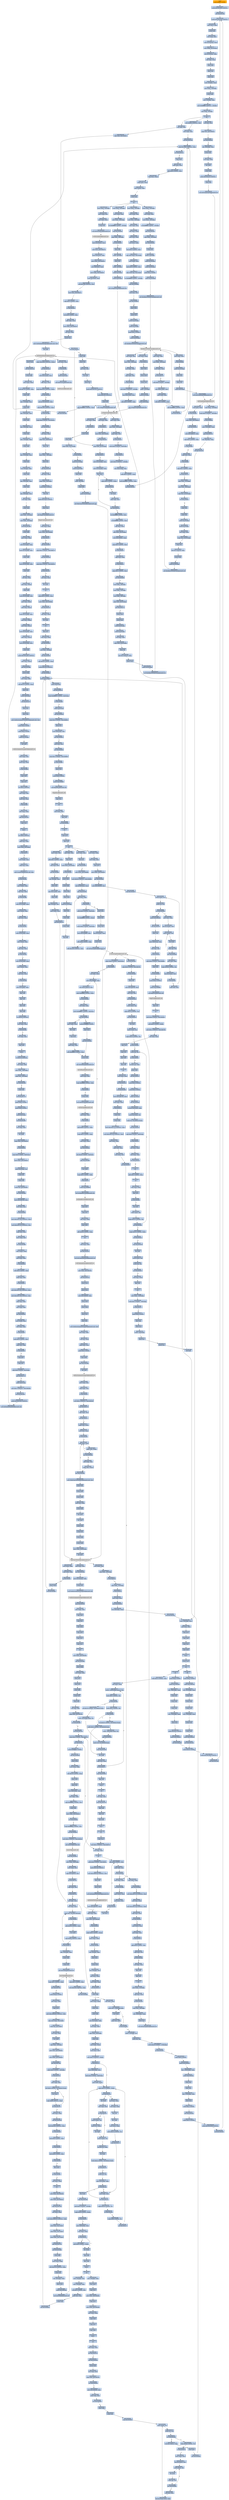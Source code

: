 digraph G {
node[shape=rectangle,style=filled,fillcolor=lightsteelblue,color=lightsteelblue]
bgcolor="transparent"
a0x01002405pushl_0x60UINT8[label="start\npushl $0x60<UINT8>",color="lightgrey",fillcolor="orange"];
a0x01002407pushl_0x10014f0UINT32[label="0x01002407\npushl $0x10014f0<UINT32>"];
a0x0100240ccall_0x01003160[label="0x0100240c\ncall 0x01003160"];
a0x01003160pushl_0x1004100UINT32[label="0x01003160\npushl $0x1004100<UINT32>"];
a0x01003165movl_fs_0_eax[label="0x01003165\nmovl %fs:0, %eax"];
a0x0100316bpushl_eax[label="0x0100316b\npushl %eax"];
a0x0100316cmovl_esp_fs_0[label="0x0100316c\nmovl %esp, %fs:0"];
a0x01003173movl_0x10esp__eax[label="0x01003173\nmovl 0x10(%esp), %eax"];
a0x01003177movl_ebp_0x10esp_[label="0x01003177\nmovl %ebp, 0x10(%esp)"];
a0x0100317bleal_0x10esp__ebp[label="0x0100317b\nleal 0x10(%esp), %ebp"];
a0x0100317fsubl_eax_esp[label="0x0100317f\nsubl %eax, %esp"];
a0x01003181pushl_ebx[label="0x01003181\npushl %ebx"];
a0x01003182pushl_esi[label="0x01003182\npushl %esi"];
a0x01003183pushl_edi[label="0x01003183\npushl %edi"];
a0x01003184movl__8ebp__eax[label="0x01003184\nmovl -8(%ebp), %eax"];
a0x01003187movl_esp__24ebp_[label="0x01003187\nmovl %esp, -24(%ebp)"];
a0x0100318apushl_eax[label="0x0100318a\npushl %eax"];
a0x0100318bmovl__4ebp__eax[label="0x0100318b\nmovl -4(%ebp), %eax"];
a0x0100318emovl_0xffffffffUINT32__4ebp_[label="0x0100318e\nmovl $0xffffffff<UINT32>, -4(%ebp)"];
a0x01003195movl_eax__8ebp_[label="0x01003195\nmovl %eax, -8(%ebp)"];
a0x01003198ret[label="0x01003198\nret"];
a0x01002411movl_0x94UINT32_edi[label="0x01002411\nmovl $0x94<UINT32>, %edi"];
a0x01002416movl_edi_eax[label="0x01002416\nmovl %edi, %eax"];
a0x01002418call_0x010031b0[label="0x01002418\ncall 0x010031b0"];
a0x010031b0cmpl_0x1000UINT32_eax[label="0x010031b0\ncmpl $0x1000<UINT32>, %eax"];
a0x010031b5jae_0x010031c5[label="0x010031b5\njae 0x010031c5"];
a0x010031b7negl_eax[label="0x010031b7\nnegl %eax"];
a0x010031b9addl_esp_eax[label="0x010031b9\naddl %esp, %eax"];
a0x010031bbaddl_0x4UINT8_eax[label="0x010031bb\naddl $0x4<UINT8>, %eax"];
a0x010031betestl_eax_eax_[label="0x010031be\ntestl %eax, (%eax)"];
a0x010031c0xchgl_eax_esp[label="0x010031c0\nxchgl %eax, %esp"];
a0x010031c1movl_eax__eax[label="0x010031c1\nmovl (%eax), %eax"];
a0x010031c3pushl_eax[label="0x010031c3\npushl %eax"];
a0x010031c4ret[label="0x010031c4\nret"];
a0x0100241dmovl_esp__24ebp_[label="0x0100241d\nmovl %esp, -24(%ebp)"];
a0x01002420movl_esp_esi[label="0x01002420\nmovl %esp, %esi"];
a0x01002422movl_edi_esi_[label="0x01002422\nmovl %edi, (%esi)"];
a0x01002424pushl_esi[label="0x01002424\npushl %esi"];
a0x01002425call_GetVersionExA_kernel32_dll[label="0x01002425\ncall GetVersionExA@kernel32.dll"];
GetVersionExA_kernel32_dll[label="GetVersionExA@kernel32.dll",color="lightgrey",fillcolor="lightgrey"];
a0x0100242bmovl_0x10esi__ecx[label="0x0100242b\nmovl 0x10(%esi), %ecx"];
a0x0100242emovl_ecx_0x01006278[label="0x0100242e\nmovl %ecx, 0x01006278"];
a0x01002434movl_0x4esi__eax[label="0x01002434\nmovl 0x4(%esi), %eax"];
a0x01002437movl_eax_0x01006284[label="0x01002437\nmovl %eax, 0x01006284"];
a0x0100243cmovl_0x8esi__edx[label="0x0100243c\nmovl 0x8(%esi), %edx"];
a0x0100243fmovl_edx_0x01006288[label="0x0100243f\nmovl %edx, 0x01006288"];
a0x01002445movl_0xcesi__esi[label="0x01002445\nmovl 0xc(%esi), %esi"];
a0x01002448andl_0x7fffUINT32_esi[label="0x01002448\nandl $0x7fff<UINT32>, %esi"];
a0x0100244emovl_esi_0x0100627c[label="0x0100244e\nmovl %esi, 0x0100627c"];
a0x01002454cmpl_0x2UINT8_ecx[label="0x01002454\ncmpl $0x2<UINT8>, %ecx"];
a0x01002457je_0x01002465[label="0x01002457\nje 0x01002465"];
a0x01002465shll_0x8UINT8_eax[label="0x01002465\nshll $0x8<UINT8>, %eax"];
a0x01002468addl_edx_eax[label="0x01002468\naddl %edx, %eax"];
a0x0100246amovl_eax_0x01006280[label="0x0100246a\nmovl %eax, 0x01006280"];
a0x0100246fxorl_esi_esi[label="0x0100246f\nxorl %esi, %esi"];
a0x01002471pushl_esi[label="0x01002471\npushl %esi"];
a0x01002472movl_GetModuleHandleA_kernel32_dll_edi[label="0x01002472\nmovl GetModuleHandleA@kernel32.dll, %edi"];
a0x01002478call_edi[label="0x01002478\ncall %edi"];
GetModuleHandleA_kernel32_dll[label="GetModuleHandleA@kernel32.dll",color="lightgrey",fillcolor="lightgrey"];
a0x0100247acmpw_0x5a4dUINT16_eax_[label="0x0100247a\ncmpw $0x5a4d<UINT16>, (%eax)"];
a0x0100247fjne_0x010024a0[label="0x0100247f\njne 0x010024a0"];
a0x01002481movl_0x3ceax__ecx[label="0x01002481\nmovl 0x3c(%eax), %ecx"];
a0x01002484addl_eax_ecx[label="0x01002484\naddl %eax, %ecx"];
a0x01002486cmpl_0x4550UINT32_ecx_[label="0x01002486\ncmpl $0x4550<UINT32>, (%ecx)"];
a0x0100248cjne_0x010024a0[label="0x0100248c\njne 0x010024a0"];
a0x0100248emovzwl_0x18ecx__eax[label="0x0100248e\nmovzwl 0x18(%ecx), %eax"];
a0x01002492cmpl_0x10bUINT32_eax[label="0x01002492\ncmpl $0x10b<UINT32>, %eax"];
a0x01002497je_0x010024b8[label="0x01002497\nje 0x010024b8"];
a0x010024b8cmpl_0xeUINT8_0x74ecx_[label="0x010024b8\ncmpl $0xe<UINT8>, 0x74(%ecx)"];
a0x010024bcjbe_0x010024a0[label="0x010024bc\njbe 0x010024a0"];
a0x010024bexorl_eax_eax[label="0x010024be\nxorl %eax, %eax"];
a0x010024c0cmpl_esi_0xe8ecx_[label="0x010024c0\ncmpl %esi, 0xe8(%ecx)"];
a0x010024c6setne_al[label="0x010024c6\nsetne %al"];
a0x010024c9movl_eax__28ebp_[label="0x010024c9\nmovl %eax, -28(%ebp)"];
a0x010024ccpushl_esi[label="0x010024cc\npushl %esi"];
a0x010024cdcall_0x0100310d[label="0x010024cd\ncall 0x0100310d"];
a0x0100310dxorl_eax_eax[label="0x0100310d\nxorl %eax, %eax"];
a0x0100310fcmpl_eax_0x4esp_[label="0x0100310f\ncmpl %eax, 0x4(%esp)"];
a0x01003113pushl_0x0UINT8[label="0x01003113\npushl $0x0<UINT8>"];
a0x01003115sete_al[label="0x01003115\nsete %al"];
a0x01003118pushl_0x1000UINT32[label="0x01003118\npushl $0x1000<UINT32>"];
a0x0100311dpushl_eax[label="0x0100311d\npushl %eax"];
a0x0100311ecall_HeapCreate_kernel32_dll[label="0x0100311e\ncall HeapCreate@kernel32.dll"];
HeapCreate_kernel32_dll[label="HeapCreate@kernel32.dll",color="lightgrey",fillcolor="lightgrey"];
a0x01003124testl_eax_eax[label="0x01003124\ntestl %eax, %eax"];
a0x01003126movl_eax_0x01006660[label="0x01003126\nmovl %eax, 0x01006660"];
a0x0100312bje_0x01003157[label="0x0100312b\nje 0x01003157"];
a0x0100312dcall_0x010030f3[label="0x0100312d\ncall 0x010030f3"];
a0x010030f3cmpl_0x2UINT8_0x01006278[label="0x010030f3\ncmpl $0x2<UINT8>, 0x01006278"];
a0x010030fajne_0x01003109[label="0x010030fa\njne 0x01003109"];
a0x010030fccmpl_0x5UINT8_0x01006284[label="0x010030fc\ncmpl $0x5<UINT8>, 0x01006284"];
a0x01003103jb_0x01003109[label="0x01003103\njb 0x01003109"];
a0x01003105xorl_eax_eax[label="0x01003105\nxorl %eax, %eax"];
a0x01003107incl_eax[label="0x01003107\nincl %eax"];
a0x01003108ret[label="0x01003108\nret"];
a0x01003132cmpl_0x3UINT8_eax[label="0x01003132\ncmpl $0x3<UINT8>, %eax"];
a0x01003135movl_eax_0x01006664[label="0x01003135\nmovl %eax, 0x01006664"];
a0x0100313ajne_0x0100315a[label="0x0100313a\njne 0x0100315a"];
a0x0100315axorl_eax_eax[label="0x0100315a\nxorl %eax, %eax"];
a0x0100315cincl_eax[label="0x0100315c\nincl %eax"];
a0x0100315dret[label="0x0100315d\nret"];
a0x010024d2popl_ecx[label="0x010024d2\npopl %ecx"];
a0x010024d3testl_eax_eax[label="0x010024d3\ntestl %eax, %eax"];
a0x010024d5jne_0x010024f8[label="0x010024d5\njne 0x010024f8"];
a0x010024f8movl_esi__4ebp_[label="0x010024f8\nmovl %esi, -4(%ebp)"];
a0x010024fbcall_0x01002f48[label="0x010024fb\ncall 0x01002f48"];
a0x01002f48subl_0x44UINT8_esp[label="0x01002f48\nsubl $0x44<UINT8>, %esp"];
a0x01002f4bpushl_0x100UINT32[label="0x01002f4b\npushl $0x100<UINT32>"];
a0x01002f50call_0x010038a2[label="0x01002f50\ncall 0x010038a2"];
a0x010038a2pushl_0x01006418[label="0x010038a2\npushl 0x01006418"];
a0x010038a8pushl_0x8esp_[label="0x010038a8\npushl 0x8(%esp)"];
a0x010038accall_0x01003876[label="0x010038ac\ncall 0x01003876"];
a0x01003876cmpl_0xffffffe0UINT8_0x4esp_[label="0x01003876\ncmpl $0xffffffe0<UINT8>, 0x4(%esp)"];
a0x0100387bja_0x0100389f[label="0x0100387b\nja 0x0100389f"];
a0x0100387dpushl_0x4esp_[label="0x0100387d\npushl 0x4(%esp)"];
a0x01003881call_0x01003830[label="0x01003881\ncall 0x01003830"];
a0x01003830cmpl_0x3UINT8_0x01006664[label="0x01003830\ncmpl $0x3<UINT8>, 0x01006664"];
a0x01003837pushl_esi[label="0x01003837\npushl %esi"];
a0x01003838movl_0x8esp__esi[label="0x01003838\nmovl 0x8(%esp), %esi"];
a0x0100383cjne_0x01003851[label="0x0100383c\njne 0x01003851"];
a0x01003851testl_esi_esi[label="0x01003851\ntestl %esi, %esi"];
a0x01003853jne_0x01003856[label="0x01003853\njne 0x01003856"];
a0x01003856cmpl_0x1UINT8_0x01006664[label="0x01003856\ncmpl $0x1<UINT8>, 0x01006664"];
a0x0100385dje_0x01003865[label="0x0100385d\nje 0x01003865"];
a0x01003865pushl_esi[label="0x01003865\npushl %esi"];
a0x01003866pushl_0x0UINT8[label="0x01003866\npushl $0x0<UINT8>"];
a0x01003868pushl_0x01006660[label="0x01003868\npushl 0x01006660"];
a0x0100386ecall_HeapAlloc_kernel32_dll[label="0x0100386e\ncall HeapAlloc@kernel32.dll"];
HeapAlloc_kernel32_dll[label="HeapAlloc@kernel32.dll",color="lightgrey",fillcolor="lightgrey"];
a0x01003874popl_esi[label="0x01003874\npopl %esi"];
a0x01003875ret[label="0x01003875\nret"];
a0x01003886testl_eax_eax[label="0x01003886\ntestl %eax, %eax"];
a0x01003888popl_ecx[label="0x01003888\npopl %ecx"];
a0x01003889jne_0x010038a1[label="0x01003889\njne 0x010038a1"];
a0x010038a1ret[label="0x010038a1\nret"];
a0x010038b1popl_ecx[label="0x010038b1\npopl %ecx"];
a0x010038b2popl_ecx[label="0x010038b2\npopl %ecx"];
a0x010038b3ret[label="0x010038b3\nret"];
a0x01002f55testl_eax_eax[label="0x01002f55\ntestl %eax, %eax"];
a0x01002f57popl_ecx[label="0x01002f57\npopl %ecx"];
a0x01002f58jne_0x01002f62[label="0x01002f58\njne 0x01002f62"];
a0x01002f62movl_eax_0x01006680[label="0x01002f62\nmovl %eax, 0x01006680"];
a0x01002f67movl_0x20UINT32_0x01006668[label="0x01002f67\nmovl $0x20<UINT32>, 0x01006668"];
a0x01002f71leal_0x100eax__ecx[label="0x01002f71\nleal 0x100(%eax), %ecx"];
a0x01002f77jmp_0x01002f93[label="0x01002f77\njmp 0x01002f93"];
a0x01002f93cmpl_ecx_eax[label="0x01002f93\ncmpl %ecx, %eax"];
a0x01002f95jb_0x01002f79[label="0x01002f95\njb 0x01002f79"];
a0x01002f79andb_0x0UINT8_0x4eax_[label="0x01002f79\nandb $0x0<UINT8>, 0x4(%eax)"];
a0x01002f7dorl_0xffffffffUINT8_eax_[label="0x01002f7d\norl $0xffffffff<UINT8>, (%eax)"];
a0x01002f80movb_0xaUINT8_0x5eax_[label="0x01002f80\nmovb $0xa<UINT8>, 0x5(%eax)"];
a0x01002f84movl_0x01006680_ecx[label="0x01002f84\nmovl 0x01006680, %ecx"];
a0x01002f8aaddl_0x8UINT8_eax[label="0x01002f8a\naddl $0x8<UINT8>, %eax"];
a0x01002f8daddl_0x100UINT32_ecx[label="0x01002f8d\naddl $0x100<UINT32>, %ecx"];
a0x01002f97pushl_ebx[label="0x01002f97\npushl %ebx"];
a0x01002f98pushl_esi[label="0x01002f98\npushl %esi"];
a0x01002f99pushl_edi[label="0x01002f99\npushl %edi"];
a0x01002f9aleal_0xcesp__eax[label="0x01002f9a\nleal 0xc(%esp), %eax"];
a0x01002f9epushl_eax[label="0x01002f9e\npushl %eax"];
a0x01002f9fcall_GetStartupInfoA_kernel32_dll[label="0x01002f9f\ncall GetStartupInfoA@kernel32.dll"];
GetStartupInfoA_kernel32_dll[label="GetStartupInfoA@kernel32.dll",color="lightgrey",fillcolor="lightgrey"];
a0x01002fa5cmpw_0x0UINT8_0x3eesp_[label="0x01002fa5\ncmpw $0x0<UINT8>, 0x3e(%esp)"];
a0x01002fabje_0x01003078[label="0x01002fab\nje 0x01003078"];
a0x01003078xorl_ebx_ebx[label="0x01003078\nxorl %ebx, %ebx"];
a0x0100307amovl_0x01006680_eax[label="0x0100307a\nmovl 0x01006680, %eax"];
a0x0100307fleal_eaxebx8__esi[label="0x0100307f\nleal (%eax,%ebx,8), %esi"];
a0x01003082cmpl_0xffffffffUINT8_esi_[label="0x01003082\ncmpl $0xffffffff<UINT8>, (%esi)"];
a0x01003085jne_0x010030d4[label="0x01003085\njne 0x010030d4"];
a0x01003087testl_ebx_ebx[label="0x01003087\ntestl %ebx, %ebx"];
a0x01003089movb_0xffffff81UINT8_0x4esi_[label="0x01003089\nmovb $0xffffff81<UINT8>, 0x4(%esi)"];
a0x0100308djne_0x01003094[label="0x0100308d\njne 0x01003094"];
a0x0100308fpushl_0xfffffff6UINT8[label="0x0100308f\npushl $0xfffffff6<UINT8>"];
a0x01003091popl_eax[label="0x01003091\npopl %eax"];
a0x01003092jmp_0x0100309e[label="0x01003092\njmp 0x0100309e"];
a0x0100309epushl_eax[label="0x0100309e\npushl %eax"];
a0x0100309fcall_GetStdHandle_kernel32_dll[label="0x0100309f\ncall GetStdHandle@kernel32.dll"];
GetStdHandle_kernel32_dll[label="GetStdHandle@kernel32.dll",color="lightgrey",fillcolor="lightgrey"];
a0x010030a5movl_eax_edi[label="0x010030a5\nmovl %eax, %edi"];
a0x010030a7cmpl_0xffffffffUINT8_edi[label="0x010030a7\ncmpl $0xffffffff<UINT8>, %edi"];
a0x010030aaje_0x010030c3[label="0x010030aa\nje 0x010030c3"];
a0x010030acpushl_edi[label="0x010030ac\npushl %edi"];
a0x010030adcall_GetFileType_kernel32_dll[label="0x010030ad\ncall GetFileType@kernel32.dll"];
GetFileType_kernel32_dll[label="GetFileType@kernel32.dll",color="lightgrey",fillcolor="lightgrey"];
a0x010030b3testl_eax_eax[label="0x010030b3\ntestl %eax, %eax"];
a0x010030b5je_0x010030c3[label="0x010030b5\nje 0x010030c3"];
a0x010030b7andl_0xffUINT32_eax[label="0x010030b7\nandl $0xff<UINT32>, %eax"];
a0x010030bccmpl_0x2UINT8_eax[label="0x010030bc\ncmpl $0x2<UINT8>, %eax"];
a0x010030bfmovl_edi_esi_[label="0x010030bf\nmovl %edi, (%esi)"];
a0x010030c1jne_0x010030c9[label="0x010030c1\njne 0x010030c9"];
a0x010030c3orb_0x40UINT8_0x4esi_[label="0x010030c3\norb $0x40<UINT8>, 0x4(%esi)"];
a0x010030c7jmp_0x010030d8[label="0x010030c7\njmp 0x010030d8"];
a0x010030d8incl_ebx[label="0x010030d8\nincl %ebx"];
a0x010030d9cmpl_0x3UINT8_ebx[label="0x010030d9\ncmpl $0x3<UINT8>, %ebx"];
a0x010030dcjl_0x0100307a[label="0x010030dc\njl 0x0100307a"];
a0x01003094movl_ebx_eax[label="0x01003094\nmovl %ebx, %eax"];
a0x01003096decl_eax[label="0x01003096\ndecl %eax"];
a0x01003097negl_eax[label="0x01003097\nnegl %eax"];
a0x01003099sbbl_eax_eax[label="0x01003099\nsbbl %eax, %eax"];
a0x0100309baddl_0xfffffff5UINT8_eax[label="0x0100309b\naddl $0xfffffff5<UINT8>, %eax"];
a0x010030depushl_0x01006668[label="0x010030de\npushl 0x01006668"];
a0x010030e4call_SetHandleCount_kernel32_dll[label="0x010030e4\ncall SetHandleCount@kernel32.dll"];
SetHandleCount_kernel32_dll[label="SetHandleCount@kernel32.dll",color="lightgrey",fillcolor="lightgrey"];
a0x010030eapopl_edi[label="0x010030ea\npopl %edi"];
a0x010030ebpopl_esi[label="0x010030eb\npopl %esi"];
a0x010030ecxorl_eax_eax[label="0x010030ec\nxorl %eax, %eax"];
a0x010030eepopl_ebx[label="0x010030ee\npopl %ebx"];
a0x010030efaddl_0x44UINT8_esp[label="0x010030ef\naddl $0x44<UINT8>, %esp"];
a0x010030f2ret[label="0x010030f2\nret"];
a0x01002500testl_eax_eax[label="0x01002500\ntestl %eax, %eax"];
a0x01002502jnl_0x0100250c[label="0x01002502\njnl 0x0100250c"];
a0x0100250ccall_GetCommandLineA_kernel32_dll[label="0x0100250c\ncall GetCommandLineA@kernel32.dll"];
GetCommandLineA_kernel32_dll[label="GetCommandLineA@kernel32.dll",color="lightgrey",fillcolor="lightgrey"];
a0x01002512movl_eax_0x01006794[label="0x01002512\nmovl %eax, 0x01006794"];
a0x01002517call_0x01002e22[label="0x01002517\ncall 0x01002e22"];
a0x01002e22pushl_ecx[label="0x01002e22\npushl %ecx"];
a0x01002e23pushl_ecx[label="0x01002e23\npushl %ecx"];
a0x01002e24movl_0x010063d0_eax[label="0x01002e24\nmovl 0x010063d0, %eax"];
a0x01002e29pushl_ebx[label="0x01002e29\npushl %ebx"];
a0x01002e2apushl_ebp[label="0x01002e2a\npushl %ebp"];
a0x01002e2bpushl_esi[label="0x01002e2b\npushl %esi"];
a0x01002e2cpushl_edi[label="0x01002e2c\npushl %edi"];
a0x01002e2dmovl_GetEnvironmentStringsW_kernel32_dll_edi[label="0x01002e2d\nmovl GetEnvironmentStringsW@kernel32.dll, %edi"];
a0x01002e33xorl_ebx_ebx[label="0x01002e33\nxorl %ebx, %ebx"];
a0x01002e35xorl_esi_esi[label="0x01002e35\nxorl %esi, %esi"];
a0x01002e37cmpl_ebx_eax[label="0x01002e37\ncmpl %ebx, %eax"];
a0x01002e39pushl_0x2UINT8[label="0x01002e39\npushl $0x2<UINT8>"];
a0x01002e3bpopl_ebp[label="0x01002e3b\npopl %ebp"];
a0x01002e3cjne_0x01002e6b[label="0x01002e3c\njne 0x01002e6b"];
a0x01002e3ecall_edi[label="0x01002e3e\ncall %edi"];
GetEnvironmentStringsW_kernel32_dll[label="GetEnvironmentStringsW@kernel32.dll",color="lightgrey",fillcolor="lightgrey"];
a0x01002e40movl_eax_esi[label="0x01002e40\nmovl %eax, %esi"];
a0x01002e42cmpl_ebx_esi[label="0x01002e42\ncmpl %ebx, %esi"];
a0x01002e44je_0x01002e52[label="0x01002e44\nje 0x01002e52"];
a0x01002e46movl_0x1UINT32_0x010063d0[label="0x01002e46\nmovl $0x1<UINT32>, 0x010063d0"];
a0x01002e50jmp_0x01002e70[label="0x01002e50\njmp 0x01002e70"];
a0x01002e70cmpl_ebx_esi[label="0x01002e70\ncmpl %ebx, %esi"];
a0x01002e72jne_0x01002e7c[label="0x01002e72\njne 0x01002e7c"];
a0x01002e7ccmpw_bx_esi_[label="0x01002e7c\ncmpw %bx, (%esi)"];
a0x01002e7fmovl_esi_eax[label="0x01002e7f\nmovl %esi, %eax"];
a0x01002e81je_0x01002e91[label="0x01002e81\nje 0x01002e91"];
a0x01002e83addl_ebp_eax[label="0x01002e83\naddl %ebp, %eax"];
a0x01002e85cmpw_bx_eax_[label="0x01002e85\ncmpw %bx, (%eax)"];
a0x01002e88jne_0x01002e83[label="0x01002e88\njne 0x01002e83"];
a0x01002e8aaddl_ebp_eax[label="0x01002e8a\naddl %ebp, %eax"];
a0x01002e8ccmpw_bx_eax_[label="0x01002e8c\ncmpw %bx, (%eax)"];
a0x01002e8fjne_0x01002e83[label="0x01002e8f\njne 0x01002e83"];
a0x01002e91movl_WideCharToMultiByte_kernel32_dll_edi[label="0x01002e91\nmovl WideCharToMultiByte@kernel32.dll, %edi"];
a0x01002e97pushl_ebx[label="0x01002e97\npushl %ebx"];
a0x01002e98pushl_ebx[label="0x01002e98\npushl %ebx"];
a0x01002e99pushl_ebx[label="0x01002e99\npushl %ebx"];
a0x01002e9asubl_esi_eax[label="0x01002e9a\nsubl %esi, %eax"];
a0x01002e9cpushl_ebx[label="0x01002e9c\npushl %ebx"];
a0x01002e9dsarl_eax[label="0x01002e9d\nsarl %eax"];
a0x01002e9fincl_eax[label="0x01002e9f\nincl %eax"];
a0x01002ea0pushl_eax[label="0x01002ea0\npushl %eax"];
a0x01002ea1pushl_esi[label="0x01002ea1\npushl %esi"];
a0x01002ea2pushl_ebx[label="0x01002ea2\npushl %ebx"];
a0x01002ea3pushl_ebx[label="0x01002ea3\npushl %ebx"];
a0x01002ea4movl_eax_0x34esp_[label="0x01002ea4\nmovl %eax, 0x34(%esp)"];
a0x01002ea8call_edi[label="0x01002ea8\ncall %edi"];
WideCharToMultiByte_kernel32_dll[label="WideCharToMultiByte@kernel32.dll",color="lightgrey",fillcolor="lightgrey"];
a0x01002eaamovl_eax_ebp[label="0x01002eaa\nmovl %eax, %ebp"];
a0x01002eaccmpl_ebx_ebp[label="0x01002eac\ncmpl %ebx, %ebp"];
a0x01002eaeje_0x01002ee2[label="0x01002eae\nje 0x01002ee2"];
a0x01002eb0pushl_ebp[label="0x01002eb0\npushl %ebp"];
a0x01002eb1call_0x010038a2[label="0x01002eb1\ncall 0x010038a2"];
a0x01002eb6cmpl_ebx_eax[label="0x01002eb6\ncmpl %ebx, %eax"];
a0x01002eb8popl_ecx[label="0x01002eb8\npopl %ecx"];
a0x01002eb9movl_eax_0x10esp_[label="0x01002eb9\nmovl %eax, 0x10(%esp)"];
a0x01002ebdje_0x01002ee2[label="0x01002ebd\nje 0x01002ee2"];
a0x01002ebfpushl_ebx[label="0x01002ebf\npushl %ebx"];
a0x01002ec0pushl_ebx[label="0x01002ec0\npushl %ebx"];
a0x01002ec1pushl_ebp[label="0x01002ec1\npushl %ebp"];
a0x01002ec2pushl_eax[label="0x01002ec2\npushl %eax"];
a0x01002ec3pushl_0x24esp_[label="0x01002ec3\npushl 0x24(%esp)"];
a0x01002ec7pushl_esi[label="0x01002ec7\npushl %esi"];
a0x01002ec8pushl_ebx[label="0x01002ec8\npushl %ebx"];
a0x01002ec9pushl_ebx[label="0x01002ec9\npushl %ebx"];
a0x01002ecacall_edi[label="0x01002eca\ncall %edi"];
a0x01002ecctestl_eax_eax[label="0x01002ecc\ntestl %eax, %eax"];
a0x01002ecejne_0x01002ede[label="0x01002ece\njne 0x01002ede"];
a0x01002edemovl_0x10esp__ebx[label="0x01002ede\nmovl 0x10(%esp), %ebx"];
a0x01002ee2pushl_esi[label="0x01002ee2\npushl %esi"];
a0x01002ee3call_FreeEnvironmentStringsW_kernel32_dll[label="0x01002ee3\ncall FreeEnvironmentStringsW@kernel32.dll"];
FreeEnvironmentStringsW_kernel32_dll[label="FreeEnvironmentStringsW@kernel32.dll",color="lightgrey",fillcolor="lightgrey"];
a0x01002ee9jmp_0x01002f3f[label="0x01002ee9\njmp 0x01002f3f"];
a0x01002f3fmovl_ebx_eax[label="0x01002f3f\nmovl %ebx, %eax"];
a0x01002f41popl_edi[label="0x01002f41\npopl %edi"];
a0x01002f42popl_esi[label="0x01002f42\npopl %esi"];
a0x01002f43popl_ebp[label="0x01002f43\npopl %ebp"];
a0x01002f44popl_ebx[label="0x01002f44\npopl %ebx"];
a0x01002f45popl_ecx[label="0x01002f45\npopl %ecx"];
a0x01002f46popl_ecx[label="0x01002f46\npopl %ecx"];
a0x01002f47ret[label="0x01002f47\nret"];
a0x0100251cmovl_eax_0x01006260[label="0x0100251c\nmovl %eax, 0x01006260"];
a0x01002521call_0x01002d80[label="0x01002521\ncall 0x01002d80"];
a0x01002d80pushl_ebp[label="0x01002d80\npushl %ebp"];
a0x01002d81movl_esp_ebp[label="0x01002d81\nmovl %esp, %ebp"];
a0x01002d83pushl_ecx[label="0x01002d83\npushl %ecx"];
a0x01002d84pushl_ecx[label="0x01002d84\npushl %ecx"];
a0x01002d85pushl_ebx[label="0x01002d85\npushl %ebx"];
a0x01002d86pushl_esi[label="0x01002d86\npushl %esi"];
a0x01002d87pushl_edi[label="0x01002d87\npushl %edi"];
a0x01002d88xorl_edi_edi[label="0x01002d88\nxorl %edi, %edi"];
a0x01002d8acmpl_edi_0x0100678c[label="0x01002d8a\ncmpl %edi, 0x0100678c"];
a0x01002d90jne_0x01002d97[label="0x01002d90\njne 0x01002d97"];
a0x01002d92call_0x010037da[label="0x01002d92\ncall 0x010037da"];
a0x010037dacmpl_0x0UINT8_0x0100678c[label="0x010037da\ncmpl $0x0<UINT8>, 0x0100678c"];
a0x010037e1jne_0x010037f5[label="0x010037e1\njne 0x010037f5"];
a0x010037e3pushl_0xfffffffdUINT8[label="0x010037e3\npushl $0xfffffffd<UINT8>"];
a0x010037e5call_0x01003604[label="0x010037e5\ncall 0x01003604"];
a0x01003604pushl_ebp[label="0x01003604\npushl %ebp"];
a0x01003605movl_esp_ebp[label="0x01003605\nmovl %esp, %ebp"];
a0x01003607subl_0x18UINT8_esp[label="0x01003607\nsubl $0x18<UINT8>, %esp"];
a0x0100360apushl_ebx[label="0x0100360a\npushl %ebx"];
a0x0100360bpushl_esi[label="0x0100360b\npushl %esi"];
a0x0100360cmovl_0x8ebp__esi[label="0x0100360c\nmovl 0x8(%ebp), %esi"];
a0x0100360fxorl_ebx_ebx[label="0x0100360f\nxorl %ebx, %ebx"];
a0x01003611cmpl_0xfffffffeUINT8_esi[label="0x01003611\ncmpl $0xfffffffe<UINT8>, %esi"];
a0x01003614pushl_edi[label="0x01003614\npushl %edi"];
a0x01003615movl_ebx_0x010063e8[label="0x01003615\nmovl %ebx, 0x010063e8"];
a0x0100361bjne_0x0100362f[label="0x0100361b\njne 0x0100362f"];
a0x0100362fcmpl_0xfffffffdUINT8_esi[label="0x0100362f\ncmpl $0xfffffffd<UINT8>, %esi"];
a0x01003632jne_0x01003646[label="0x01003632\njne 0x01003646"];
a0x01003634movl_0x1UINT32_0x010063e8[label="0x01003634\nmovl $0x1<UINT32>, 0x010063e8"];
a0x0100363ecall_GetACP_kernel32_dll[label="0x0100363e\ncall GetACP@kernel32.dll"];
GetACP_kernel32_dll[label="GetACP@kernel32.dll",color="lightgrey",fillcolor="lightgrey"];
a0x01003644jmp_0x0100365a[label="0x01003644\njmp 0x0100365a"];
a0x0100365amovl_eax_0x8ebp_[label="0x0100365a\nmovl %eax, 0x8(%ebp)"];
a0x0100365dmovl_eax_esi[label="0x0100365d\nmovl %eax, %esi"];
a0x0100365fcmpl_0x01006544_esi[label="0x0100365f\ncmpl 0x01006544, %esi"];
a0x01003665je_0x010037ce[label="0x01003665\nje 0x010037ce"];
a0x0100366bcmpl_ebx_esi[label="0x0100366b\ncmpl %ebx, %esi"];
a0x0100366dje_0x010037c4[label="0x0100366d\nje 0x010037c4"];
a0x01003673xorl_edx_edx[label="0x01003673\nxorl %edx, %edx"];
a0x01003675xorl_eax_eax[label="0x01003675\nxorl %eax, %eax"];
a0x01003677cmpl_esi_0x1006138eax_[label="0x01003677\ncmpl %esi, 0x1006138(%eax)"];
a0x0100367dje_0x010036e6[label="0x0100367d\nje 0x010036e6"];
a0x0100367faddl_0x30UINT8_eax[label="0x0100367f\naddl $0x30<UINT8>, %eax"];
a0x01003682incl_edx[label="0x01003682\nincl %edx"];
a0x01003683cmpl_0xf0UINT32_eax[label="0x01003683\ncmpl $0xf0<UINT32>, %eax"];
a0x01003688jb_0x01003677[label="0x01003688\njb 0x01003677"];
a0x0100368aleal__24ebp__eax[label="0x0100368a\nleal -24(%ebp), %eax"];
a0x0100368dpushl_eax[label="0x0100368d\npushl %eax"];
a0x0100368epushl_esi[label="0x0100368e\npushl %esi"];
a0x0100368fcall_GetCPInfo_kernel32_dll[label="0x0100368f\ncall GetCPInfo@kernel32.dll"];
GetCPInfo_kernel32_dll[label="GetCPInfo@kernel32.dll",color="lightgrey",fillcolor="lightgrey"];
a0x01003695cmpl_0x1UINT8_eax[label="0x01003695\ncmpl $0x1<UINT8>, %eax"];
a0x01003698jne_0x010037bc[label="0x01003698\njne 0x010037bc"];
a0x0100369epushl_0x40UINT8[label="0x0100369e\npushl $0x40<UINT8>"];
a0x010036a0xorl_eax_eax[label="0x010036a0\nxorl %eax, %eax"];
a0x010036a2popl_ecx[label="0x010036a2\npopl %ecx"];
a0x010036a3movl_0x1006440UINT32_edi[label="0x010036a3\nmovl $0x1006440<UINT32>, %edi"];
a0x010036a8repz_stosl_eax_es_edi_[label="0x010036a8\nrepz stosl %eax, %es:(%edi)"];
a0x010036aastosb_al_es_edi_[label="0x010036aa\nstosb %al, %es:(%edi)"];
a0x010036abxorl_edi_edi[label="0x010036ab\nxorl %edi, %edi"];
a0x010036adincl_edi[label="0x010036ad\nincl %edi"];
a0x010036aecmpl_edi__24ebp_[label="0x010036ae\ncmpl %edi, -24(%ebp)"];
a0x010036b1movl_esi_0x01006544[label="0x010036b1\nmovl %esi, 0x01006544"];
a0x010036b7movl_ebx_0x01006438[label="0x010036b7\nmovl %ebx, 0x01006438"];
a0x010036bdjbe_0x010037aa[label="0x010036bd\njbe 0x010037aa"];
a0x010036c3cmpb_0x0UINT8__18ebp_[label="0x010036c3\ncmpb $0x0<UINT8>, -18(%ebp)"];
a0x010036c7je_0x01003785[label="0x010036c7\nje 0x01003785"];
a0x01003785movl_edi_eax[label="0x01003785\nmovl %edi, %eax"];
a0x01003787orb_0x8UINT8_0x1006441eax_[label="0x01003787\norb $0x8<UINT8>, 0x1006441(%eax)"];
a0x0100378eincl_eax[label="0x0100378e\nincl %eax"];
a0x0100378fcmpl_0xffUINT32_eax[label="0x0100378f\ncmpl $0xff<UINT32>, %eax"];
a0x01003794jb_0x01003787[label="0x01003794\njb 0x01003787"];
a0x01003796movl_esi_eax[label="0x01003796\nmovl %esi, %eax"];
a0x01003798call_0x01003430[label="0x01003798\ncall 0x01003430"];
a0x01003430subl_0x3a4UINT32_eax[label="0x01003430\nsubl $0x3a4<UINT32>, %eax"];
a0x01003435je_0x01003459[label="0x01003435\nje 0x01003459"];
a0x01003437subl_0x4UINT8_eax[label="0x01003437\nsubl $0x4<UINT8>, %eax"];
a0x0100343aje_0x01003453[label="0x0100343a\nje 0x01003453"];
a0x0100343csubl_0xdUINT8_eax[label="0x0100343c\nsubl $0xd<UINT8>, %eax"];
a0x0100343fje_0x0100344d[label="0x0100343f\nje 0x0100344d"];
a0x01003441decl_eax[label="0x01003441\ndecl %eax"];
a0x01003442je_0x01003447[label="0x01003442\nje 0x01003447"];
a0x01003444xorl_eax_eax[label="0x01003444\nxorl %eax, %eax"];
a0x01003446ret[label="0x01003446\nret"];
a0x0100379dmovl_eax_0x01006438[label="0x0100379d\nmovl %eax, 0x01006438"];
a0x010037a2movl_edi_0x0100643c[label="0x010037a2\nmovl %edi, 0x0100643c"];
a0x010037a8jmp_0x010037b0[label="0x010037a8\njmp 0x010037b0"];
a0x010037b0xorl_eax_eax[label="0x010037b0\nxorl %eax, %eax"];
a0x010037b2movl_0x1006550UINT32_edi[label="0x010037b2\nmovl $0x1006550<UINT32>, %edi"];
a0x010037b7stosl_eax_es_edi_[label="0x010037b7\nstosl %eax, %es:(%edi)"];
a0x010037b8stosl_eax_es_edi_[label="0x010037b8\nstosl %eax, %es:(%edi)"];
a0x010037b9stosl_eax_es_edi_[label="0x010037b9\nstosl %eax, %es:(%edi)"];
a0x010037bajmp_0x010037c9[label="0x010037ba\njmp 0x010037c9"];
a0x010037c9call_0x01003488[label="0x010037c9\ncall 0x01003488"];
a0x01003488pushl_ebp[label="0x01003488\npushl %ebp"];
a0x01003489movl_esp_ebp[label="0x01003489\nmovl %esp, %ebp"];
a0x0100348bsubl_0x514UINT32_esp[label="0x0100348b\nsubl $0x514<UINT32>, %esp"];
a0x01003491pushl_esi[label="0x01003491\npushl %esi"];
a0x01003492leal__20ebp__eax[label="0x01003492\nleal -20(%ebp), %eax"];
a0x01003495pushl_eax[label="0x01003495\npushl %eax"];
a0x01003496pushl_0x01006544[label="0x01003496\npushl 0x01006544"];
a0x0100349ccall_GetCPInfo_kernel32_dll[label="0x0100349c\ncall GetCPInfo@kernel32.dll"];
a0x010034a2cmpl_0x1UINT8_eax[label="0x010034a2\ncmpl $0x1<UINT8>, %eax"];
a0x010034a5movl_0x100UINT32_esi[label="0x010034a5\nmovl $0x100<UINT32>, %esi"];
a0x010034aajne_0x010035bd[label="0x010034aa\njne 0x010035bd"];
a0x010034b0xorl_eax_eax[label="0x010034b0\nxorl %eax, %eax"];
a0x010034b2movb_al__276ebpeax_[label="0x010034b2\nmovb %al, -276(%ebp,%eax)"];
a0x010034b9incl_eax[label="0x010034b9\nincl %eax"];
a0x010034bacmpl_esi_eax[label="0x010034ba\ncmpl %esi, %eax"];
a0x010034bcjb_0x010034b2[label="0x010034bc\njb 0x010034b2"];
a0x010034bemovb__14ebp__al[label="0x010034be\nmovb -14(%ebp), %al"];
a0x010034c1testb_al_al[label="0x010034c1\ntestb %al, %al"];
a0x010034c3movb_0x20UINT8__276ebp_[label="0x010034c3\nmovb $0x20<UINT8>, -276(%ebp)"];
a0x010034caje_0x01003502[label="0x010034ca\nje 0x01003502"];
a0x01003502pushl_0x0UINT8[label="0x01003502\npushl $0x0<UINT8>"];
a0x01003504pushl_0x01006438[label="0x01003504\npushl 0x01006438"];
a0x0100350aleal__1300ebp__eax[label="0x0100350a\nleal -1300(%ebp), %eax"];
a0x01003510pushl_0x01006544[label="0x01003510\npushl 0x01006544"];
a0x01003516pushl_eax[label="0x01003516\npushl %eax"];
a0x01003517pushl_esi[label="0x01003517\npushl %esi"];
a0x01003518leal__276ebp__eax[label="0x01003518\nleal -276(%ebp), %eax"];
a0x0100351epushl_eax[label="0x0100351e\npushl %eax"];
a0x0100351fpushl_0x1UINT8[label="0x0100351f\npushl $0x1<UINT8>"];
a0x01003521call_0x010045a4[label="0x01003521\ncall 0x010045a4"];
a0x010045a4pushl_0x1cUINT8[label="0x010045a4\npushl $0x1c<UINT8>"];
a0x010045a6pushl_0x1001d28UINT32[label="0x010045a6\npushl $0x1001d28<UINT32>"];
a0x010045abcall_0x01003160[label="0x010045ab\ncall 0x01003160"];
a0x010045b0xorl_esi_esi[label="0x010045b0\nxorl %esi, %esi"];
a0x010045b2cmpl_esi_0x01006410[label="0x010045b2\ncmpl %esi, 0x01006410"];
a0x010045b8jne_0x010045ef[label="0x010045b8\njne 0x010045ef"];
a0x010045baleal__28ebp__eax[label="0x010045ba\nleal -28(%ebp), %eax"];
a0x010045bdpushl_eax[label="0x010045bd\npushl %eax"];
a0x010045bexorl_edi_edi[label="0x010045be\nxorl %edi, %edi"];
a0x010045c0incl_edi[label="0x010045c0\nincl %edi"];
a0x010045c1pushl_edi[label="0x010045c1\npushl %edi"];
a0x010045c2pushl_0x1001cfcUINT32[label="0x010045c2\npushl $0x1001cfc<UINT32>"];
a0x010045c7pushl_edi[label="0x010045c7\npushl %edi"];
a0x010045c8call_GetStringTypeW_kernel32_dll[label="0x010045c8\ncall GetStringTypeW@kernel32.dll"];
GetStringTypeW_kernel32_dll[label="GetStringTypeW@kernel32.dll",color="lightgrey",fillcolor="lightgrey"];
a0x010045cetestl_eax_eax[label="0x010045ce\ntestl %eax, %eax"];
a0x010045d0je_0x010045da[label="0x010045d0\nje 0x010045da"];
a0x010045d2movl_edi_0x01006410[label="0x010045d2\nmovl %edi, 0x01006410"];
a0x010045d8jmp_0x010045ef[label="0x010045d8\njmp 0x010045ef"];
a0x010045efmovl_0x01006410_eax[label="0x010045ef\nmovl 0x01006410, %eax"];
a0x010045f4cmpl_0x2UINT8_eax[label="0x010045f4\ncmpl $0x2<UINT8>, %eax"];
a0x010045f7je_0x010046ef[label="0x010045f7\nje 0x010046ef"];
a0x010045fdcmpl_esi_eax[label="0x010045fd\ncmpl %esi, %eax"];
a0x010045ffje_0x010046ef[label="0x010045ff\nje 0x010046ef"];
a0x01004605cmpl_0x1UINT8_eax[label="0x01004605\ncmpl $0x1<UINT8>, %eax"];
a0x01004608jne_0x01004715[label="0x01004608\njne 0x01004715"];
a0x0100460emovl_esi__32ebp_[label="0x0100460e\nmovl %esi, -32(%ebp)"];
a0x01004611movl_esi__36ebp_[label="0x01004611\nmovl %esi, -36(%ebp)"];
a0x01004614cmpl_esi_0x18ebp_[label="0x01004614\ncmpl %esi, 0x18(%ebp)"];
a0x01004617jne_0x01004621[label="0x01004617\njne 0x01004621"];
a0x01004621pushl_esi[label="0x01004621\npushl %esi"];
a0x01004622pushl_esi[label="0x01004622\npushl %esi"];
a0x01004623pushl_0x10ebp_[label="0x01004623\npushl 0x10(%ebp)"];
a0x01004626pushl_0xcebp_[label="0x01004626\npushl 0xc(%ebp)"];
a0x01004629xorl_eax_eax[label="0x01004629\nxorl %eax, %eax"];
a0x0100462bcmpl_esi_0x20ebp_[label="0x0100462b\ncmpl %esi, 0x20(%ebp)"];
a0x0100462esetne_al[label="0x0100462e\nsetne %al"];
a0x01004631leal_0x1eax8__eax[label="0x01004631\nleal 0x1(,%eax,8), %eax"];
a0x01004638pushl_eax[label="0x01004638\npushl %eax"];
a0x01004639pushl_0x18ebp_[label="0x01004639\npushl 0x18(%ebp)"];
a0x0100463ccall_MultiByteToWideChar_kernel32_dll[label="0x0100463c\ncall MultiByteToWideChar@kernel32.dll"];
MultiByteToWideChar_kernel32_dll[label="MultiByteToWideChar@kernel32.dll",color="lightgrey",fillcolor="lightgrey"];
a0x01004642movl_eax_ebx[label="0x01004642\nmovl %eax, %ebx"];
a0x01004644movl_ebx__40ebp_[label="0x01004644\nmovl %ebx, -40(%ebp)"];
a0x01004647testl_ebx_ebx[label="0x01004647\ntestl %ebx, %ebx"];
a0x01004649je_0x01004715[label="0x01004649\nje 0x01004715"];
a0x0100464fandl_0x0UINT8__4ebp_[label="0x0100464f\nandl $0x0<UINT8>, -4(%ebp)"];
a0x01004653leal_ebxebx__edi[label="0x01004653\nleal (%ebx,%ebx), %edi"];
a0x01004656movl_edi_eax[label="0x01004656\nmovl %edi, %eax"];
a0x01004658addl_0x3UINT8_eax[label="0x01004658\naddl $0x3<UINT8>, %eax"];
a0x0100465bandl_0xfffffffcUINT8_eax[label="0x0100465b\nandl $0xfffffffc<UINT8>, %eax"];
a0x0100465ecall_0x010031b0[label="0x0100465e\ncall 0x010031b0"];
a0x01004663movl_esp__24ebp_[label="0x01004663\nmovl %esp, -24(%ebp)"];
a0x01004666movl_esp_esi[label="0x01004666\nmovl %esp, %esi"];
a0x01004668movl_esi__44ebp_[label="0x01004668\nmovl %esi, -44(%ebp)"];
a0x0100466bmovl_edi_ecx[label="0x0100466b\nmovl %edi, %ecx"];
a0x0100466dxorl_eax_eax[label="0x0100466d\nxorl %eax, %eax"];
a0x0100466fmovl_esi_edi[label="0x0100466f\nmovl %esi, %edi"];
a0x01004671movl_ecx_edx[label="0x01004671\nmovl %ecx, %edx"];
a0x01004673shrl_0x2UINT8_ecx[label="0x01004673\nshrl $0x2<UINT8>, %ecx"];
a0x01004676repz_stosl_eax_es_edi_[label="0x01004676\nrepz stosl %eax, %es:(%edi)"];
a0x01004678movl_edx_ecx[label="0x01004678\nmovl %edx, %ecx"];
a0x0100467aandl_0x3UINT8_ecx[label="0x0100467a\nandl $0x3<UINT8>, %ecx"];
a0x0100467drepz_stosb_al_es_edi_[label="0x0100467d\nrepz stosb %al, %es:(%edi)"];
a0x0100467forl_0xffffffffUINT8__4ebp_[label="0x0100467f\norl $0xffffffff<UINT8>, -4(%ebp)"];
a0x01004683jmp_0x0100469a[label="0x01004683\njmp 0x0100469a"];
a0x0100469atestl_esi_esi[label="0x0100469a\ntestl %esi, %esi"];
a0x0100469cjne_0x010046b5[label="0x0100469c\njne 0x010046b5"];
a0x010046b5pushl_ebx[label="0x010046b5\npushl %ebx"];
a0x010046b6pushl_esi[label="0x010046b6\npushl %esi"];
a0x010046b7pushl_0x10ebp_[label="0x010046b7\npushl 0x10(%ebp)"];
a0x010046bapushl_0xcebp_[label="0x010046ba\npushl 0xc(%ebp)"];
a0x010046bdpushl_0x1UINT8[label="0x010046bd\npushl $0x1<UINT8>"];
a0x010046bfpushl_0x18ebp_[label="0x010046bf\npushl 0x18(%ebp)"];
a0x010046c2call_MultiByteToWideChar_kernel32_dll[label="0x010046c2\ncall MultiByteToWideChar@kernel32.dll"];
a0x010046c8testl_eax_eax[label="0x010046c8\ntestl %eax, %eax"];
a0x010046caje_0x010046dd[label="0x010046ca\nje 0x010046dd"];
a0x010046ccpushl_0x14ebp_[label="0x010046cc\npushl 0x14(%ebp)"];
a0x010046cfpushl_eax[label="0x010046cf\npushl %eax"];
a0x010046d0pushl_esi[label="0x010046d0\npushl %esi"];
a0x010046d1pushl_0x8ebp_[label="0x010046d1\npushl 0x8(%ebp)"];
a0x010046d4call_GetStringTypeW_kernel32_dll[label="0x010046d4\ncall GetStringTypeW@kernel32.dll"];
a0x010046damovl_eax__32ebp_[label="0x010046da\nmovl %eax, -32(%ebp)"];
a0x010046ddcmpl_0x0UINT8__36ebp_[label="0x010046dd\ncmpl $0x0<UINT8>, -36(%ebp)"];
a0x010046e1je_0x010046ea[label="0x010046e1\nje 0x010046ea"];
a0x010046eamovl__32ebp__eax[label="0x010046ea\nmovl -32(%ebp), %eax"];
a0x010046edjmp_0x0100475d[label="0x010046ed\njmp 0x0100475d"];
a0x0100475dleal__56ebp__esp[label="0x0100475d\nleal -56(%ebp), %esp"];
a0x01004760call_0x01003199[label="0x01004760\ncall 0x01003199"];
a0x01003199movl__16ebp__ecx[label="0x01003199\nmovl -16(%ebp), %ecx"];
a0x0100319cmovl_ecx_fs_0[label="0x0100319c\nmovl %ecx, %fs:0"];
a0x010031a3popl_ecx[label="0x010031a3\npopl %ecx"];
a0x010031a4popl_edi[label="0x010031a4\npopl %edi"];
a0x010031a5popl_esi[label="0x010031a5\npopl %esi"];
a0x010031a6popl_ebx[label="0x010031a6\npopl %ebx"];
a0x010031a7leave_[label="0x010031a7\nleave "];
a0x010031a8pushl_ecx[label="0x010031a8\npushl %ecx"];
a0x010031a9ret[label="0x010031a9\nret"];
a0x01004765ret[label="0x01004765\nret"];
a0x01003526pushl_0x0UINT8[label="0x01003526\npushl $0x0<UINT8>"];
a0x01003528pushl_0x01006544[label="0x01003528\npushl 0x01006544"];
a0x0100352eleal__532ebp__eax[label="0x0100352e\nleal -532(%ebp), %eax"];
a0x01003534pushl_esi[label="0x01003534\npushl %esi"];
a0x01003535pushl_eax[label="0x01003535\npushl %eax"];
a0x01003536pushl_esi[label="0x01003536\npushl %esi"];
a0x01003537leal__276ebp__eax[label="0x01003537\nleal -276(%ebp), %eax"];
a0x0100353dpushl_eax[label="0x0100353d\npushl %eax"];
a0x0100353epushl_esi[label="0x0100353e\npushl %esi"];
a0x0100353fpushl_0x01006438[label="0x0100353f\npushl 0x01006438"];
a0x01003545call_0x010041d8[label="0x01003545\ncall 0x010041d8"];
a0x010041d8pushl_0x34UINT8[label="0x010041d8\npushl $0x34<UINT8>"];
a0x010041dapushl_0x1001d00UINT32[label="0x010041da\npushl $0x1001d00<UINT32>"];
a0x010041dfcall_0x01003160[label="0x010041df\ncall 0x01003160"];
a0x010041e4xorl_edi_edi[label="0x010041e4\nxorl %edi, %edi"];
a0x010041e6cmpl_edi_0x0100640c[label="0x010041e6\ncmpl %edi, 0x0100640c"];
a0x010041ecjne_0x01004226[label="0x010041ec\njne 0x01004226"];
a0x010041eepushl_edi[label="0x010041ee\npushl %edi"];
a0x010041efpushl_edi[label="0x010041ef\npushl %edi"];
a0x010041f0xorl_esi_esi[label="0x010041f0\nxorl %esi, %esi"];
a0x010041f2incl_esi[label="0x010041f2\nincl %esi"];
a0x010041f3pushl_esi[label="0x010041f3\npushl %esi"];
a0x010041f4pushl_0x1001cfcUINT32[label="0x010041f4\npushl $0x1001cfc<UINT32>"];
a0x010041f9pushl_0x100UINT32[label="0x010041f9\npushl $0x100<UINT32>"];
a0x010041fepushl_edi[label="0x010041fe\npushl %edi"];
a0x010041ffcall_LCMapStringW_kernel32_dll[label="0x010041ff\ncall LCMapStringW@kernel32.dll"];
LCMapStringW_kernel32_dll[label="LCMapStringW@kernel32.dll",color="lightgrey",fillcolor="lightgrey"];
a0x01004205testl_eax_eax[label="0x01004205\ntestl %eax, %eax"];
a0x01004207je_0x01004211[label="0x01004207\nje 0x01004211"];
a0x01004209movl_esi_0x0100640c[label="0x01004209\nmovl %esi, 0x0100640c"];
a0x0100420fjmp_0x01004226[label="0x0100420f\njmp 0x01004226"];
a0x01004226cmpl_edi_0x14ebp_[label="0x01004226\ncmpl %edi, 0x14(%ebp)"];
a0x01004229jle_0x01004247[label="0x01004229\njle 0x01004247"];
a0x0100422bmovl_0x14ebp__ecx[label="0x0100422b\nmovl 0x14(%ebp), %ecx"];
a0x0100422emovl_0x10ebp__eax[label="0x0100422e\nmovl 0x10(%ebp), %eax"];
a0x01004231decl_ecx[label="0x01004231\ndecl %ecx"];
a0x01004232cmpb_0x0UINT8_eax_[label="0x01004232\ncmpb $0x0<UINT8>, (%eax)"];
a0x01004235je_0x0100423f[label="0x01004235\nje 0x0100423f"];
a0x01004237incl_eax[label="0x01004237\nincl %eax"];
a0x01004238cmpl_edi_ecx[label="0x01004238\ncmpl %edi, %ecx"];
a0x0100423ajne_0x01004231[label="0x0100423a\njne 0x01004231"];
a0x0100423corl_0xffffffffUINT8_ecx[label="0x0100423c\norl $0xffffffff<UINT8>, %ecx"];
a0x0100423forl_0xffffffffUINT8_eax[label="0x0100423f\norl $0xffffffff<UINT8>, %eax"];
a0x01004242subl_ecx_eax[label="0x01004242\nsubl %ecx, %eax"];
a0x01004244addl_eax_0x14ebp_[label="0x01004244\naddl %eax, 0x14(%ebp)"];
a0x01004247movl_0x0100640c_eax[label="0x01004247\nmovl 0x0100640c, %eax"];
a0x0100424ccmpl_0x2UINT8_eax[label="0x0100424c\ncmpl $0x2<UINT8>, %eax"];
a0x0100424fje_0x01004433[label="0x0100424f\nje 0x01004433"];
a0x01004255cmpl_edi_eax[label="0x01004255\ncmpl %edi, %eax"];
a0x01004257je_0x01004433[label="0x01004257\nje 0x01004433"];
a0x0100425dcmpl_0x1UINT8_eax[label="0x0100425d\ncmpl $0x1<UINT8>, %eax"];
a0x01004260jne_0x01004466[label="0x01004260\njne 0x01004466"];
a0x01004266movl_edi__28ebp_[label="0x01004266\nmovl %edi, -28(%ebp)"];
a0x01004269movl_edi__32ebp_[label="0x01004269\nmovl %edi, -32(%ebp)"];
a0x0100426cmovl_edi__36ebp_[label="0x0100426c\nmovl %edi, -36(%ebp)"];
a0x0100426fcmpl_edi_0x20ebp_[label="0x0100426f\ncmpl %edi, 0x20(%ebp)"];
a0x01004272jne_0x0100427c[label="0x01004272\njne 0x0100427c"];
a0x0100427cpushl_edi[label="0x0100427c\npushl %edi"];
a0x0100427dpushl_edi[label="0x0100427d\npushl %edi"];
a0x0100427epushl_0x14ebp_[label="0x0100427e\npushl 0x14(%ebp)"];
a0x01004281pushl_0x10ebp_[label="0x01004281\npushl 0x10(%ebp)"];
a0x01004284xorl_eax_eax[label="0x01004284\nxorl %eax, %eax"];
a0x01004286cmpl_edi_0x24ebp_[label="0x01004286\ncmpl %edi, 0x24(%ebp)"];
a0x01004289setne_al[label="0x01004289\nsetne %al"];
a0x0100428cleal_0x1eax8__eax[label="0x0100428c\nleal 0x1(,%eax,8), %eax"];
a0x01004293pushl_eax[label="0x01004293\npushl %eax"];
a0x01004294pushl_0x20ebp_[label="0x01004294\npushl 0x20(%ebp)"];
a0x01004297call_MultiByteToWideChar_kernel32_dll[label="0x01004297\ncall MultiByteToWideChar@kernel32.dll"];
a0x0100429dmovl_eax_esi[label="0x0100429d\nmovl %eax, %esi"];
a0x0100429fmovl_esi__40ebp_[label="0x0100429f\nmovl %esi, -40(%ebp)"];
a0x010042a2xorl_ebx_ebx[label="0x010042a2\nxorl %ebx, %ebx"];
a0x010042a4cmpl_ebx_esi[label="0x010042a4\ncmpl %ebx, %esi"];
a0x010042a6je_0x01004466[label="0x010042a6\nje 0x01004466"];
a0x010042acmovl_0x1UINT32__4ebp_[label="0x010042ac\nmovl $0x1<UINT32>, -4(%ebp)"];
a0x010042b3leal_esiesi__eax[label="0x010042b3\nleal (%esi,%esi), %eax"];
a0x010042b6addl_0x3UINT8_eax[label="0x010042b6\naddl $0x3<UINT8>, %eax"];
a0x010042b9andl_0xfffffffcUINT8_eax[label="0x010042b9\nandl $0xfffffffc<UINT8>, %eax"];
a0x010042bccall_0x010031b0[label="0x010042bc\ncall 0x010031b0"];
a0x010042c1movl_esp__24ebp_[label="0x010042c1\nmovl %esp, -24(%ebp)"];
a0x010042c4movl_esp_eax[label="0x010042c4\nmovl %esp, %eax"];
a0x010042c6movl_eax__44ebp_[label="0x010042c6\nmovl %eax, -44(%ebp)"];
a0x010042c9orl_0xffffffffUINT8__4ebp_[label="0x010042c9\norl $0xffffffff<UINT8>, -4(%ebp)"];
a0x010042cdjmp_0x010042eb[label="0x010042cd\njmp 0x010042eb"];
a0x010042ebcmpl_ebx__44ebp_[label="0x010042eb\ncmpl %ebx, -44(%ebp)"];
a0x010042eejne_0x0100430c[label="0x010042ee\njne 0x0100430c"];
a0x0100430cpushl_esi[label="0x0100430c\npushl %esi"];
a0x0100430dpushl__44ebp_[label="0x0100430d\npushl -44(%ebp)"];
a0x01004310pushl_0x14ebp_[label="0x01004310\npushl 0x14(%ebp)"];
a0x01004313pushl_0x10ebp_[label="0x01004313\npushl 0x10(%ebp)"];
a0x01004316pushl_0x1UINT8[label="0x01004316\npushl $0x1<UINT8>"];
a0x01004318pushl_0x20ebp_[label="0x01004318\npushl 0x20(%ebp)"];
a0x0100431bcall_MultiByteToWideChar_kernel32_dll[label="0x0100431b\ncall MultiByteToWideChar@kernel32.dll"];
a0x01004321testl_eax_eax[label="0x01004321\ntestl %eax, %eax"];
a0x01004323je_0x01004410[label="0x01004323\nje 0x01004410"];
a0x01004329pushl_ebx[label="0x01004329\npushl %ebx"];
a0x0100432apushl_ebx[label="0x0100432a\npushl %ebx"];
a0x0100432bpushl_esi[label="0x0100432b\npushl %esi"];
a0x0100432cpushl__44ebp_[label="0x0100432c\npushl -44(%ebp)"];
a0x0100432fpushl_0xcebp_[label="0x0100432f\npushl 0xc(%ebp)"];
a0x01004332pushl_0x8ebp_[label="0x01004332\npushl 0x8(%ebp)"];
a0x01004335call_LCMapStringW_kernel32_dll[label="0x01004335\ncall LCMapStringW@kernel32.dll"];
a0x0100433bmovl_eax_edi[label="0x0100433b\nmovl %eax, %edi"];
a0x0100433dmovl_edi__28ebp_[label="0x0100433d\nmovl %edi, -28(%ebp)"];
a0x01004340cmpl_ebx_edi[label="0x01004340\ncmpl %ebx, %edi"];
a0x01004342je_0x01004410[label="0x01004342\nje 0x01004410"];
a0x01004348testb_0x4UINT8_0xdebp_[label="0x01004348\ntestb $0x4<UINT8>, 0xd(%ebp)"];
a0x0100434cje_0x0100437b[label="0x0100434c\nje 0x0100437b"];
a0x0100437bmovl_0x2UINT32__4ebp_[label="0x0100437b\nmovl $0x2<UINT32>, -4(%ebp)"];
a0x01004382leal_ediedi__eax[label="0x01004382\nleal (%edi,%edi), %eax"];
a0x01004385addl_0x3UINT8_eax[label="0x01004385\naddl $0x3<UINT8>, %eax"];
a0x01004388andl_0xfffffffcUINT8_eax[label="0x01004388\nandl $0xfffffffc<UINT8>, %eax"];
a0x0100438bcall_0x010031b0[label="0x0100438b\ncall 0x010031b0"];
a0x01004390movl_esp__24ebp_[label="0x01004390\nmovl %esp, -24(%ebp)"];
a0x01004393movl_esp_eax[label="0x01004393\nmovl %esp, %eax"];
a0x01004395movl_eax__48ebp_[label="0x01004395\nmovl %eax, -48(%ebp)"];
a0x01004398orl_0xffffffffUINT8__4ebp_[label="0x01004398\norl $0xffffffff<UINT8>, -4(%ebp)"];
a0x0100439cjmp_0x010043ba[label="0x0100439c\njmp 0x010043ba"];
a0x010043bacmpl_ebx__48ebp_[label="0x010043ba\ncmpl %ebx, -48(%ebp)"];
a0x010043bdjne_0x010043d7[label="0x010043bd\njne 0x010043d7"];
a0x010043d7pushl_edi[label="0x010043d7\npushl %edi"];
a0x010043d8pushl__48ebp_[label="0x010043d8\npushl -48(%ebp)"];
a0x010043dbpushl_esi[label="0x010043db\npushl %esi"];
a0x010043dcpushl__44ebp_[label="0x010043dc\npushl -44(%ebp)"];
a0x010043dfpushl_0xcebp_[label="0x010043df\npushl 0xc(%ebp)"];
a0x010043e2pushl_0x8ebp_[label="0x010043e2\npushl 0x8(%ebp)"];
a0x010043e5call_LCMapStringW_kernel32_dll[label="0x010043e5\ncall LCMapStringW@kernel32.dll"];
a0x010043ebtestl_eax_eax[label="0x010043eb\ntestl %eax, %eax"];
a0x010043edje_0x01004410[label="0x010043ed\nje 0x01004410"];
a0x010043efpushl_ebx[label="0x010043ef\npushl %ebx"];
a0x010043f0pushl_ebx[label="0x010043f0\npushl %ebx"];
a0x010043f1cmpl_ebx_0x1cebp_[label="0x010043f1\ncmpl %ebx, 0x1c(%ebp)"];
a0x010043f4jne_0x010043fa[label="0x010043f4\njne 0x010043fa"];
a0x010043fapushl_0x1cebp_[label="0x010043fa\npushl 0x1c(%ebp)"];
a0x010043fdpushl_0x18ebp_[label="0x010043fd\npushl 0x18(%ebp)"];
a0x01004400pushl_edi[label="0x01004400\npushl %edi"];
a0x01004401pushl__48ebp_[label="0x01004401\npushl -48(%ebp)"];
a0x01004404pushl_ebx[label="0x01004404\npushl %ebx"];
a0x01004405pushl_0x20ebp_[label="0x01004405\npushl 0x20(%ebp)"];
a0x01004408call_WideCharToMultiByte_kernel32_dll[label="0x01004408\ncall WideCharToMultiByte@kernel32.dll"];
a0x0100440emovl_eax_edi[label="0x0100440e\nmovl %eax, %edi"];
a0x01004410cmpl_ebx__36ebp_[label="0x01004410\ncmpl %ebx, -36(%ebp)"];
a0x01004413je_0x0100441e[label="0x01004413\nje 0x0100441e"];
a0x0100441ecmpl_ebx__32ebp_[label="0x0100441e\ncmpl %ebx, -32(%ebp)"];
a0x01004421je_0x0100442c[label="0x01004421\nje 0x0100442c"];
a0x0100442cmovl_edi_eax[label="0x0100442c\nmovl %edi, %eax"];
a0x0100442ejmp_0x0100459b[label="0x0100442e\njmp 0x0100459b"];
a0x0100459bleal__80ebp__esp[label="0x0100459b\nleal -80(%ebp), %esp"];
a0x0100459ecall_0x01003199[label="0x0100459e\ncall 0x01003199"];
a0x010045a3ret[label="0x010045a3\nret"];
a0x0100354apushl_0x0UINT8[label="0x0100354a\npushl $0x0<UINT8>"];
a0x0100354cpushl_0x01006544[label="0x0100354c\npushl 0x01006544"];
a0x01003552leal__788ebp__eax[label="0x01003552\nleal -788(%ebp), %eax"];
a0x01003558pushl_esi[label="0x01003558\npushl %esi"];
a0x01003559pushl_eax[label="0x01003559\npushl %eax"];
a0x0100355apushl_esi[label="0x0100355a\npushl %esi"];
a0x0100355bleal__276ebp__eax[label="0x0100355b\nleal -276(%ebp), %eax"];
a0x01003561pushl_eax[label="0x01003561\npushl %eax"];
a0x01003562pushl_0x200UINT32[label="0x01003562\npushl $0x200<UINT32>"];
a0x01003567pushl_0x01006438[label="0x01003567\npushl 0x01006438"];
a0x0100356dcall_0x010041d8[label="0x0100356d\ncall 0x010041d8"];
a0x01003572addl_0x5cUINT8_esp[label="0x01003572\naddl $0x5c<UINT8>, %esp"];
a0x01003575xorl_eax_eax[label="0x01003575\nxorl %eax, %eax"];
a0x01003577movw__1300ebpeax2__cx[label="0x01003577\nmovw -1300(%ebp,%eax,2), %cx"];
a0x0100357ftestb_0x1UINT8_cl[label="0x0100357f\ntestb $0x1<UINT8>, %cl"];
a0x01003582je_0x0100359a[label="0x01003582\nje 0x0100359a"];
a0x0100359atestb_0x2UINT8_cl[label="0x0100359a\ntestb $0x2<UINT8>, %cl"];
a0x0100359dje_0x010035af[label="0x0100359d\nje 0x010035af"];
a0x010035afandb_0x0UINT8_0x1006560eax_[label="0x010035af\nandb $0x0<UINT8>, 0x1006560(%eax)"];
a0x010035b6incl_eax[label="0x010035b6\nincl %eax"];
a0x010035b7cmpl_esi_eax[label="0x010035b7\ncmpl %esi, %eax"];
a0x010035b9jb_0x01003577[label="0x010035b9\njb 0x01003577"];
a0x01003584orb_0x10UINT8_0x1006441eax_[label="0x01003584\norb $0x10<UINT8>, 0x1006441(%eax)"];
a0x0100358bmovb__532ebpeax__cl[label="0x0100358b\nmovb -532(%ebp,%eax), %cl"];
a0x01003592movb_cl_0x1006560eax_[label="0x01003592\nmovb %cl, 0x1006560(%eax)"];
a0x01003598jmp_0x010035b6[label="0x01003598\njmp 0x010035b6"];
a0x0100359forb_0x20UINT8_0x1006441eax_[label="0x0100359f\norb $0x20<UINT8>, 0x1006441(%eax)"];
a0x010035a6movb__788ebpeax__cl[label="0x010035a6\nmovb -788(%ebp,%eax), %cl"];
a0x010035adjmp_0x01003592[label="0x010035ad\njmp 0x01003592"];
a0x010035bbjmp_0x01003601[label="0x010035bb\njmp 0x01003601"];
a0x01003601popl_esi[label="0x01003601\npopl %esi"];
a0x01003602leave_[label="0x01003602\nleave "];
a0x01003603ret[label="0x01003603\nret"];
a0x010037cexorl_eax_eax[label="0x010037ce\nxorl %eax, %eax"];
a0x010037d0jmp_0x010037d5[label="0x010037d0\njmp 0x010037d5"];
a0x010037d5popl_edi[label="0x010037d5\npopl %edi"];
a0x010037d6popl_esi[label="0x010037d6\npopl %esi"];
a0x010037d7popl_ebx[label="0x010037d7\npopl %ebx"];
a0x010037d8leave_[label="0x010037d8\nleave "];
a0x010037d9ret[label="0x010037d9\nret"];
a0x010037eapopl_ecx[label="0x010037ea\npopl %ecx"];
a0x010037ebmovl_0x1UINT32_0x0100678c[label="0x010037eb\nmovl $0x1<UINT32>, 0x0100678c"];
a0x010037f5xorl_eax_eax[label="0x010037f5\nxorl %eax, %eax"];
a0x010037f7ret[label="0x010037f7\nret"];
a0x01002d97andb_0x0UINT8_0x010063cc[label="0x01002d97\nandb $0x0<UINT8>, 0x010063cc"];
a0x01002d9epushl_0x104UINT32[label="0x01002d9e\npushl $0x104<UINT32>"];
a0x01002da3movl_0x10062c8UINT32_esi[label="0x01002da3\nmovl $0x10062c8<UINT32>, %esi"];
a0x01002da8pushl_esi[label="0x01002da8\npushl %esi"];
a0x01002da9pushl_edi[label="0x01002da9\npushl %edi"];
a0x01002daacall_GetModuleFileNameA_kernel32_dll[label="0x01002daa\ncall GetModuleFileNameA@kernel32.dll"];
GetModuleFileNameA_kernel32_dll[label="GetModuleFileNameA@kernel32.dll",color="lightgrey",fillcolor="lightgrey"];
a0x01002db0movl_0x01006794_eax[label="0x01002db0\nmovl 0x01006794, %eax"];
a0x01002db5cmpl_edi_eax[label="0x01002db5\ncmpl %edi, %eax"];
a0x01002db7movl_esi_0x010062a8[label="0x01002db7\nmovl %esi, 0x010062a8"];
a0x01002dbdje_0x01002dc6[label="0x01002dbd\nje 0x01002dc6"];
a0x01002dbfcmpb_0x0UINT8_eax_[label="0x01002dbf\ncmpb $0x0<UINT8>, (%eax)"];
a0x01002dc2movl_eax_ebx[label="0x01002dc2\nmovl %eax, %ebx"];
a0x01002dc4jne_0x01002dc8[label="0x01002dc4\njne 0x01002dc8"];
a0x01002dc8leal__4ebp__eax[label="0x01002dc8\nleal -4(%ebp), %eax"];
a0x01002dcbpushl_eax[label="0x01002dcb\npushl %eax"];
a0x01002dccpushl_edi[label="0x01002dcc\npushl %edi"];
a0x01002dcdleal__8ebp__esi[label="0x01002dcd\nleal -8(%ebp), %esi"];
a0x01002dd0xorl_ecx_ecx[label="0x01002dd0\nxorl %ecx, %ecx"];
a0x01002dd2movl_ebx_eax[label="0x01002dd2\nmovl %ebx, %eax"];
a0x01002dd4call_0x01002c14[label="0x01002dd4\ncall 0x01002c14"];
a0x01002c14pushl_ebp[label="0x01002c14\npushl %ebp"];
a0x01002c15movl_esp_ebp[label="0x01002c15\nmovl %esp, %ebp"];
a0x01002c17pushl_ecx[label="0x01002c17\npushl %ecx"];
a0x01002c18pushl_ebx[label="0x01002c18\npushl %ebx"];
a0x01002c19movl_0xcebp__ebx[label="0x01002c19\nmovl 0xc(%ebp), %ebx"];
a0x01002c1cxorl_edx_edx[label="0x01002c1c\nxorl %edx, %edx"];
a0x01002c1ecmpl_edx_0x8ebp_[label="0x01002c1e\ncmpl %edx, 0x8(%ebp)"];
a0x01002c21pushl_edi[label="0x01002c21\npushl %edi"];
a0x01002c22movl_edx_esi_[label="0x01002c22\nmovl %edx, (%esi)"];
a0x01002c24movl_ecx_edi[label="0x01002c24\nmovl %ecx, %edi"];
a0x01002c26movl_0x1UINT32_ebx_[label="0x01002c26\nmovl $0x1<UINT32>, (%ebx)"];
a0x01002c2cje_0x01002c37[label="0x01002c2c\nje 0x01002c37"];
a0x01002c37cmpb_0x22UINT8_eax_[label="0x01002c37\ncmpb $0x22<UINT8>, (%eax)"];
a0x01002c3ajne_0x01002c4a[label="0x01002c3a\njne 0x01002c4a"];
a0x01002c3cxorl_ecx_ecx[label="0x01002c3c\nxorl %ecx, %ecx"];
a0x01002c3etestl_edx_edx[label="0x01002c3e\ntestl %edx, %edx"];
a0x01002c40sete_cl[label="0x01002c40\nsete %cl"];
a0x01002c43incl_eax[label="0x01002c43\nincl %eax"];
a0x01002c44movl_ecx_edx[label="0x01002c44\nmovl %ecx, %edx"];
a0x01002c46movb_0x22UINT8_cl[label="0x01002c46\nmovb $0x22<UINT8>, %cl"];
a0x01002c48jmp_0x01002c77[label="0x01002c48\njmp 0x01002c77"];
a0x01002c77testl_edx_edx[label="0x01002c77\ntestl %edx, %edx"];
a0x01002c79jne_0x01002c37[label="0x01002c79\njne 0x01002c37"];
a0x01002c4aincl_esi_[label="0x01002c4a\nincl (%esi)"];
a0x01002c4ctestl_edi_edi[label="0x01002c4c\ntestl %edi, %edi"];
a0x01002c4eje_0x01002c55[label="0x01002c4e\nje 0x01002c55"];
a0x01002c55movb_eax__cl[label="0x01002c55\nmovb (%eax), %cl"];
a0x01002c57movzbl_cl_ebx[label="0x01002c57\nmovzbl %cl, %ebx"];
a0x01002c5aincl_eax[label="0x01002c5a\nincl %eax"];
a0x01002c5btestb_0x4UINT8_0x1006441ebx_[label="0x01002c5b\ntestb $0x4<UINT8>, 0x1006441(%ebx)"];
a0x01002c62je_0x01002c70[label="0x01002c62\nje 0x01002c70"];
a0x01002c70testb_cl_cl[label="0x01002c70\ntestb %cl, %cl"];
a0x01002c72movl_0xcebp__ebx[label="0x01002c72\nmovl 0xc(%ebp), %ebx"];
a0x01002c75je_0x01002ca9[label="0x01002c75\nje 0x01002ca9"];
a0x01002c7bcmpb_0x20UINT8_cl[label="0x01002c7b\ncmpb $0x20<UINT8>, %cl"];
a0x01002c7eje_0x01002c85[label="0x01002c7e\nje 0x01002c85"];
a0x01002c80cmpb_0x9UINT8_cl[label="0x01002c80\ncmpb $0x9<UINT8>, %cl"];
a0x01002c83jne_0x01002c37[label="0x01002c83\njne 0x01002c37"];
a0x01002ca9decl_eax[label="0x01002ca9\ndecl %eax"];
a0x01002caajmp_0x01002c8d[label="0x01002caa\njmp 0x01002c8d"];
a0x01002c8dandl_0x0UINT8__4ebp_[label="0x01002c8d\nandl $0x0<UINT8>, -4(%ebp)"];
a0x01002c91cmpb_0x0UINT8_eax_[label="0x01002c91\ncmpb $0x0<UINT8>, (%eax)"];
a0x01002c94je_0x01002d70[label="0x01002c94\nje 0x01002d70"];
a0x01002d70movl_0x8ebp__eax[label="0x01002d70\nmovl 0x8(%ebp), %eax"];
a0x01002d73testl_eax_eax[label="0x01002d73\ntestl %eax, %eax"];
a0x01002d75je_0x01002d7a[label="0x01002d75\nje 0x01002d7a"];
a0x01002d7aincl_ebx_[label="0x01002d7a\nincl (%ebx)"];
a0x01002d7cpopl_edi[label="0x01002d7c\npopl %edi"];
a0x01002d7dpopl_ebx[label="0x01002d7d\npopl %ebx"];
a0x01002d7eleave_[label="0x01002d7e\nleave "];
a0x01002d7fret[label="0x01002d7f\nret"];
a0x01002dd9movl__4ebp__esi[label="0x01002dd9\nmovl -4(%ebp), %esi"];
a0x01002ddcmovl__8ebp__eax[label="0x01002ddc\nmovl -8(%ebp), %eax"];
a0x01002ddfshll_0x2UINT8_esi[label="0x01002ddf\nshll $0x2<UINT8>, %esi"];
a0x01002de2addl_esi_eax[label="0x01002de2\naddl %esi, %eax"];
a0x01002de4pushl_eax[label="0x01002de4\npushl %eax"];
a0x01002de5call_0x010038a2[label="0x01002de5\ncall 0x010038a2"];
a0x01002deamovl_eax_edi[label="0x01002dea\nmovl %eax, %edi"];
a0x01002decaddl_0xcUINT8_esp[label="0x01002dec\naddl $0xc<UINT8>, %esp"];
a0x01002deftestl_edi_edi[label="0x01002def\ntestl %edi, %edi"];
a0x01002df1jne_0x01002df8[label="0x01002df1\njne 0x01002df8"];
a0x01002df8leal__4ebp__eax[label="0x01002df8\nleal -4(%ebp), %eax"];
a0x01002dfbpushl_eax[label="0x01002dfb\npushl %eax"];
a0x01002dfcleal_esiedi__ecx[label="0x01002dfc\nleal (%esi,%edi), %ecx"];
a0x01002dffpushl_edi[label="0x01002dff\npushl %edi"];
a0x01002e00leal__8ebp__esi[label="0x01002e00\nleal -8(%ebp), %esi"];
a0x01002e03movl_ebx_eax[label="0x01002e03\nmovl %ebx, %eax"];
a0x01002e05call_0x01002c14[label="0x01002e05\ncall 0x01002c14"];
a0x01002c2emovl_0x8ebp__ecx[label="0x01002c2e\nmovl 0x8(%ebp), %ecx"];
a0x01002c31addl_0x4UINT8_0x8ebp_[label="0x01002c31\naddl $0x4<UINT8>, 0x8(%ebp)"];
a0x01002c35movl_edi_ecx_[label="0x01002c35\nmovl %edi, (%ecx)"];
a0x01002c50movb_eax__cl[label="0x01002c50\nmovb (%eax), %cl"];
a0x01002c52movb_cl_edi_[label="0x01002c52\nmovb %cl, (%edi)"];
a0x01002c54incl_edi[label="0x01002c54\nincl %edi"];
a0x01002d77andl_0x0UINT8_eax_[label="0x01002d77\nandl $0x0<UINT8>, (%eax)"];
a0x01002e0amovl__4ebp__eax[label="0x01002e0a\nmovl -4(%ebp), %eax"];
a0x01002e0ddecl_eax[label="0x01002e0d\ndecl %eax"];
a0x01002e0epopl_ecx[label="0x01002e0e\npopl %ecx"];
a0x01002e0fmovl_eax_0x0100628c[label="0x01002e0f\nmovl %eax, 0x0100628c"];
a0x01002e14popl_ecx[label="0x01002e14\npopl %ecx"];
a0x01002e15movl_edi_0x01006290[label="0x01002e15\nmovl %edi, 0x01006290"];
a0x01002e1bxorl_eax_eax[label="0x01002e1b\nxorl %eax, %eax"];
a0x01002e1dpopl_edi[label="0x01002e1d\npopl %edi"];
a0x01002e1epopl_esi[label="0x01002e1e\npopl %esi"];
a0x01002e1fpopl_ebx[label="0x01002e1f\npopl %ebx"];
a0x01002e20leave_[label="0x01002e20\nleave "];
a0x01002e21ret[label="0x01002e21\nret"];
a0x01002526testl_eax_eax[label="0x01002526\ntestl %eax, %eax"];
a0x01002528jnl_0x01002532[label="0x01002528\njnl 0x01002532"];
a0x01002532call_0x01002b34[label="0x01002532\ncall 0x01002b34"];
a0x01002b34pushl_edi[label="0x01002b34\npushl %edi"];
a0x01002b35xorl_edi_edi[label="0x01002b35\nxorl %edi, %edi"];
a0x01002b37cmpl_edi_0x0100678c[label="0x01002b37\ncmpl %edi, 0x0100678c"];
a0x01002b3djne_0x01002b44[label="0x01002b3d\njne 0x01002b44"];
a0x01002b44movl_0x01006260_eax[label="0x01002b44\nmovl 0x01006260, %eax"];
a0x01002b49cmpl_edi_eax[label="0x01002b49\ncmpl %edi, %eax"];
a0x01002b4bjne_0x01002b52[label="0x01002b4b\njne 0x01002b52"];
a0x01002b52pushl_ebx[label="0x01002b52\npushl %ebx"];
a0x01002b53pushl_esi[label="0x01002b53\npushl %esi"];
a0x01002b54jmp_0x01002b6e[label="0x01002b54\njmp 0x01002b6e"];
a0x01002b6emovb_eax__cl[label="0x01002b6e\nmovb (%eax), %cl"];
a0x01002b70testb_cl_cl[label="0x01002b70\ntestb %cl, %cl"];
a0x01002b72jne_0x01002b56[label="0x01002b72\njne 0x01002b56"];
a0x01002b56cmpb_0x3dUINT8_cl[label="0x01002b56\ncmpb $0x3d<UINT8>, %cl"];
a0x01002b59je_0x01002b5c[label="0x01002b59\nje 0x01002b5c"];
a0x01002b5cmovl_eax_ecx[label="0x01002b5c\nmovl %eax, %ecx"];
a0x01002b5eleal_0x1ecx__esi[label="0x01002b5e\nleal 0x1(%ecx), %esi"];
a0x01002b61movb_ecx__dl[label="0x01002b61\nmovb (%ecx), %dl"];
a0x01002b63incl_ecx[label="0x01002b63\nincl %ecx"];
a0x01002b64testb_dl_dl[label="0x01002b64\ntestb %dl, %dl"];
a0x01002b66jne_0x01002b61[label="0x01002b66\njne 0x01002b61"];
a0x01002b68subl_esi_ecx[label="0x01002b68\nsubl %esi, %ecx"];
a0x01002b6aleal_0x1eaxecx__eax[label="0x01002b6a\nleal 0x1(%eax,%ecx), %eax"];
a0x01002b74leal_0x4edi4__eax[label="0x01002b74\nleal 0x4(,%edi,4), %eax"];
a0x01002b7bpushl_eax[label="0x01002b7b\npushl %eax"];
a0x01002b7ccall_0x010038a2[label="0x01002b7c\ncall 0x010038a2"];
a0x01002b81movl_eax_ebx[label="0x01002b81\nmovl %eax, %ebx"];
a0x01002b83testl_ebx_ebx[label="0x01002b83\ntestl %ebx, %ebx"];
a0x01002b85popl_ecx[label="0x01002b85\npopl %ecx"];
a0x01002b86movl_ebx_0x01006298[label="0x01002b86\nmovl %ebx, 0x01006298"];
a0x01002b8cjne_0x01002b93[label="0x01002b8c\njne 0x01002b93"];
a0x01002b93movl_0x01006260_esi[label="0x01002b93\nmovl 0x01006260, %esi"];
a0x01002b99jmp_0x01002bd1[label="0x01002b99\njmp 0x01002bd1"];
a0x01002bd1movb_esi__cl[label="0x01002bd1\nmovb (%esi), %cl"];
a0x01002bd3testb_cl_cl[label="0x01002bd3\ntestb %cl, %cl"];
a0x01002bd5jne_0x01002b9b[label="0x01002bd5\njne 0x01002b9b"];
a0x01002b9bmovl_esi_eax[label="0x01002b9b\nmovl %esi, %eax"];
a0x01002b9dleal_0x1eax__edi[label="0x01002b9d\nleal 0x1(%eax), %edi"];
a0x01002ba0movb_eax__dl[label="0x01002ba0\nmovb (%eax), %dl"];
a0x01002ba2incl_eax[label="0x01002ba2\nincl %eax"];
a0x01002ba3testb_dl_dl[label="0x01002ba3\ntestb %dl, %dl"];
a0x01002ba5jne_0x01002ba0[label="0x01002ba5\njne 0x01002ba0"];
a0x01002ba7subl_edi_eax[label="0x01002ba7\nsubl %edi, %eax"];
a0x01002ba9cmpb_0x3dUINT8_cl[label="0x01002ba9\ncmpb $0x3d<UINT8>, %cl"];
a0x01002bacleal_0x1eax__edi[label="0x01002bac\nleal 0x1(%eax), %edi"];
a0x01002bafje_0x01002bcf[label="0x01002baf\nje 0x01002bcf"];
a0x01002bcfaddl_edi_esi[label="0x01002bcf\naddl %edi, %esi"];
a0x01002bd7pushl_0x01006260[label="0x01002bd7\npushl 0x01006260"];
a0x01002bddcall_0x010037f8[label="0x01002bdd\ncall 0x010037f8"];
a0x010037f8pushl_esi[label="0x010037f8\npushl %esi"];
a0x010037f9movl_0x8esp__esi[label="0x010037f9\nmovl 0x8(%esp), %esi"];
a0x010037fdtestl_esi_esi[label="0x010037fd\ntestl %esi, %esi"];
a0x010037ffje_0x0100382e[label="0x010037ff\nje 0x0100382e"];
a0x01003801cmpl_0x3UINT8_0x01006664[label="0x01003801\ncmpl $0x3<UINT8>, 0x01006664"];
a0x01003808pushl_esi[label="0x01003808\npushl %esi"];
a0x01003809jne_0x01003820[label="0x01003809\njne 0x01003820"];
a0x01003820pushl_0x0UINT8[label="0x01003820\npushl $0x0<UINT8>"];
a0x01003822pushl_0x01006660[label="0x01003822\npushl 0x01006660"];
a0x01003828call_HeapFree_kernel32_dll[label="0x01003828\ncall HeapFree@kernel32.dll"];
HeapFree_kernel32_dll[label="HeapFree@kernel32.dll",color="lightgrey",fillcolor="lightgrey"];
a0x0100382epopl_esi[label="0x0100382e\npopl %esi"];
a0x0100382fret[label="0x0100382f\nret"];
a0x01002be2andl_0x0UINT8_0x01006260[label="0x01002be2\nandl $0x0<UINT8>, 0x01006260"];
a0x01002be9andl_0x0UINT8_ebx_[label="0x01002be9\nandl $0x0<UINT8>, (%ebx)"];
a0x01002becmovl_0x1UINT32_0x01006780[label="0x01002bec\nmovl $0x1<UINT32>, 0x01006780"];
a0x01002bf6xorl_eax_eax[label="0x01002bf6\nxorl %eax, %eax"];
a0x01002bf8popl_ecx[label="0x01002bf8\npopl %ecx"];
a0x01002bf9popl_esi[label="0x01002bf9\npopl %esi"];
a0x01002bfapopl_ebx[label="0x01002bfa\npopl %ebx"];
a0x01002bfbpopl_edi[label="0x01002bfb\npopl %edi"];
a0x01002bfcret[label="0x01002bfc\nret"];
a0x01002537testl_eax_eax[label="0x01002537\ntestl %eax, %eax"];
a0x01002539jnl_0x01002543[label="0x01002539\njnl 0x01002543"];
a0x01002543call_0x01002609[label="0x01002543\ncall 0x01002609"];
a0x01002609movl_0x01006790_eax[label="0x01002609\nmovl 0x01006790, %eax"];
a0x0100260etestl_eax_eax[label="0x0100260e\ntestl %eax, %eax"];
a0x01002610je_0x01002614[label="0x01002610\nje 0x01002614"];
a0x01002614pushl_esi[label="0x01002614\npushl %esi"];
a0x01002615pushl_edi[label="0x01002615\npushl %edi"];
a0x01002616movl_0x100111cUINT32_ecx[label="0x01002616\nmovl $0x100111c<UINT32>, %ecx"];
a0x0100261bmovl_0x1001124UINT32_edi[label="0x0100261b\nmovl $0x1001124<UINT32>, %edi"];
a0x01002620xorl_eax_eax[label="0x01002620\nxorl %eax, %eax"];
a0x01002622cmpl_edi_ecx[label="0x01002622\ncmpl %edi, %ecx"];
a0x01002624movl_ecx_esi[label="0x01002624\nmovl %ecx, %esi"];
a0x01002626jae_0x0100263f[label="0x01002626\njae 0x0100263f"];
a0x01002628testl_eax_eax[label="0x01002628\ntestl %eax, %eax"];
a0x0100262ajne_0x01002660[label="0x0100262a\njne 0x01002660"];
a0x0100262cmovl_esi__ecx[label="0x0100262c\nmovl (%esi), %ecx"];
a0x0100262etestl_ecx_ecx[label="0x0100262e\ntestl %ecx, %ecx"];
a0x01002630je_0x01002634[label="0x01002630\nje 0x01002634"];
a0x01002634addl_0x4UINT8_esi[label="0x01002634\naddl $0x4<UINT8>, %esi"];
a0x01002637cmpl_edi_esi[label="0x01002637\ncmpl %edi, %esi"];
a0x01002639jb_0x01002628[label="0x01002639\njb 0x01002628"];
a0x01002632call_ecx[label="0x01002632\ncall %ecx"];
a0x0100263btestl_eax_eax[label="0x0100263b\ntestl %eax, %eax"];
a0x0100263djne_0x01002660[label="0x0100263d\njne 0x01002660"];
a0x0100263fmovl_0x1001114UINT32_esi[label="0x0100263f\nmovl $0x1001114<UINT32>, %esi"];
a0x01002644movl_esi_eax[label="0x01002644\nmovl %esi, %eax"];
a0x01002646movl_0x1001118UINT32_edi[label="0x01002646\nmovl $0x1001118<UINT32>, %edi"];
a0x0100264bcmpl_edi_eax[label="0x0100264b\ncmpl %edi, %eax"];
a0x0100264djae_0x0100265e[label="0x0100264d\njae 0x0100265e"];
a0x0100264fmovl_esi__eax[label="0x0100264f\nmovl (%esi), %eax"];
a0x01002651testl_eax_eax[label="0x01002651\ntestl %eax, %eax"];
a0x01002653je_0x01002657[label="0x01002653\nje 0x01002657"];
a0x01002657addl_0x4UINT8_esi[label="0x01002657\naddl $0x4<UINT8>, %esi"];
a0x0100265acmpl_edi_esi[label="0x0100265a\ncmpl %edi, %esi"];
a0x0100265cjb_0x0100264f[label="0x0100265c\njb 0x0100264f"];
a0x0100265exorl_eax_eax[label="0x0100265e\nxorl %eax, %eax"];
a0x01002660popl_edi[label="0x01002660\npopl %edi"];
a0x01002661popl_esi[label="0x01002661\npopl %esi"];
a0x01002662ret[label="0x01002662\nret"];
a0x01002548movl_eax__32ebp_[label="0x01002548\nmovl %eax, -32(%ebp)"];
a0x0100254bcmpl_esi_eax[label="0x0100254b\ncmpl %esi, %eax"];
a0x0100254dje_0x01002556[label="0x0100254d\nje 0x01002556"];
a0x01002556movl_esi__56ebp_[label="0x01002556\nmovl %esi, -56(%ebp)"];
a0x01002559leal__100ebp__eax[label="0x01002559\nleal -100(%ebp), %eax"];
a0x0100255cpushl_eax[label="0x0100255c\npushl %eax"];
a0x0100255dcall_GetStartupInfoA_kernel32_dll[label="0x0100255d\ncall GetStartupInfoA@kernel32.dll"];
a0x01002563call_0x01002acb[label="0x01002563\ncall 0x01002acb"];
a0x01002acbcmpl_0x0UINT8_0x0100678c[label="0x01002acb\ncmpl $0x0<UINT8>, 0x0100678c"];
a0x01002ad2jne_0x01002ad9[label="0x01002ad2\njne 0x01002ad9"];
a0x01002ad9pushl_esi[label="0x01002ad9\npushl %esi"];
a0x01002adamovl_0x01006794_esi[label="0x01002ada\nmovl 0x01006794, %esi"];
a0x01002ae0testl_esi_esi[label="0x01002ae0\ntestl %esi, %esi"];
a0x01002ae2jne_0x01002aeb[label="0x01002ae2\njne 0x01002aeb"];
a0x01002aebmovb_esi__al[label="0x01002aeb\nmovb (%esi), %al"];
a0x01002aedcmpb_0x22UINT8_al[label="0x01002aed\ncmpb $0x22<UINT8>, %al"];
a0x01002aefjne_0x01002b19[label="0x01002aef\njne 0x01002b19"];
a0x01002af1incl_esi[label="0x01002af1\nincl %esi"];
a0x01002af2movb_esi__al[label="0x01002af2\nmovb (%esi), %al"];
a0x01002af4cmpb_0x22UINT8_al[label="0x01002af4\ncmpb $0x22<UINT8>, %al"];
a0x01002af6je_0x01002b29[label="0x01002af6\nje 0x01002b29"];
a0x01002af8testb_al_al[label="0x01002af8\ntestb %al, %al"];
a0x01002afaje_0x01002b12[label="0x01002afa\nje 0x01002b12"];
a0x01002afcmovzbl_al_eax[label="0x01002afc\nmovzbl %al, %eax"];
a0x01002affpushl_eax[label="0x01002aff\npushl %eax"];
a0x01002b00call_0x0100341f[label="0x01002b00\ncall 0x0100341f"];
a0x0100341fpushl_0x4UINT8[label="0x0100341f\npushl $0x4<UINT8>"];
a0x01003421pushl_0x0UINT8[label="0x01003421\npushl $0x0<UINT8>"];
a0x01003423pushl_0xcesp_[label="0x01003423\npushl 0xc(%esp)"];
a0x01003427call_0x010033ee[label="0x01003427\ncall 0x010033ee"];
a0x010033eemovzbl_0x4esp__eax[label="0x010033ee\nmovzbl 0x4(%esp), %eax"];
a0x010033f3movb_0xcesp__cl[label="0x010033f3\nmovb 0xc(%esp), %cl"];
a0x010033f7testb_cl_0x1006441eax_[label="0x010033f7\ntestb %cl, 0x1006441(%eax)"];
a0x010033fdjne_0x0100341b[label="0x010033fd\njne 0x0100341b"];
a0x010033ffcmpl_0x0UINT8_0x8esp_[label="0x010033ff\ncmpl $0x0<UINT8>, 0x8(%esp)"];
a0x01003404je_0x01003414[label="0x01003404\nje 0x01003414"];
a0x01003414xorl_eax_eax[label="0x01003414\nxorl %eax, %eax"];
a0x01003416testl_eax_eax[label="0x01003416\ntestl %eax, %eax"];
a0x01003418jne_0x0100341b[label="0x01003418\njne 0x0100341b"];
a0x0100341aret[label="0x0100341a\nret"];
a0x0100342caddl_0xcUINT8_esp[label="0x0100342c\naddl $0xc<UINT8>, %esp"];
a0x0100342fret[label="0x0100342f\nret"];
a0x01002b05testl_eax_eax[label="0x01002b05\ntestl %eax, %eax"];
a0x01002b07popl_ecx[label="0x01002b07\npopl %ecx"];
a0x01002b08je_0x01002b0b[label="0x01002b08\nje 0x01002b0b"];
a0x01002b0bincl_esi[label="0x01002b0b\nincl %esi"];
a0x01002b0cmovb_esi__al[label="0x01002b0c\nmovb (%esi), %al"];
a0x01002b0ecmpb_0x22UINT8_al[label="0x01002b0e\ncmpb $0x22<UINT8>, %al"];
a0x01002b10jne_0x01002af8[label="0x01002b10\njne 0x01002af8"];
a0x01002b12cmpb_0x22UINT8_esi_[label="0x01002b12\ncmpb $0x22<UINT8>, (%esi)"];
a0x01002b15jne_0x01002b2a[label="0x01002b15\njne 0x01002b2a"];
a0x01002b17jmp_0x01002b29[label="0x01002b17\njmp 0x01002b29"];
a0x01002b29incl_esi[label="0x01002b29\nincl %esi"];
a0x01002b2amovb_esi__al[label="0x01002b2a\nmovb (%esi), %al"];
a0x01002b2ctestb_al_al[label="0x01002b2c\ntestb %al, %al"];
a0x01002b2ejne_0x01002b25[label="0x01002b2e\njne 0x01002b25"];
a0x01002b30movl_esi_eax[label="0x01002b30\nmovl %esi, %eax"];
a0x01002b32popl_esi[label="0x01002b32\npopl %esi"];
a0x01002b33ret[label="0x01002b33\nret"];
a0x01002568movl_eax__104ebp_[label="0x01002568\nmovl %eax, -104(%ebp)"];
a0x0100256btestb_0x1UINT8__56ebp_[label="0x0100256b\ntestb $0x1<UINT8>, -56(%ebp)"];
a0x0100256fje_0x01002577[label="0x0100256f\nje 0x01002577"];
a0x01002577pushl_0xaUINT8[label="0x01002577\npushl $0xa<UINT8>"];
a0x01002579popl_eax[label="0x01002579\npopl %eax"];
a0x0100257apushl_eax[label="0x0100257a\npushl %eax"];
a0x0100257bpushl__104ebp_[label="0x0100257b\npushl -104(%ebp)"];
a0x0100257epushl_esi[label="0x0100257e\npushl %esi"];
a0x0100257fpushl_esi[label="0x0100257f\npushl %esi"];
a0x01002580call_edi[label="0x01002580\ncall %edi"];
a0x01002582pushl_eax[label="0x01002582\npushl %eax"];
a0x01002583call_0x010021d2[label="0x01002583\ncall 0x010021d2"];
a0x010021d2pushl_ebp[label="0x010021d2\npushl %ebp"];
a0x010021d3movl_esp_ebp[label="0x010021d3\nmovl %esp, %ebp"];
a0x010021d5subl_0x78UINT8_esp[label="0x010021d5\nsubl $0x78<UINT8>, %esp"];
a0x010021d8pushl_edi[label="0x010021d8\npushl %edi"];
a0x010021d9leal__12ebp__eax[label="0x010021d9\nleal -12(%ebp), %eax"];
a0x010021dcpushl_eax[label="0x010021dc\npushl %eax"];
a0x010021ddleal__36ebp__eax[label="0x010021dd\nleal -36(%ebp), %eax"];
a0x010021e0pushl_eax[label="0x010021e0\npushl %eax"];
a0x010021e1leal__28ebp__eax[label="0x010021e1\nleal -28(%ebp), %eax"];
a0x010021e4pushl_eax[label="0x010021e4\npushl %eax"];
a0x010021e5leal__24ebp__eax[label="0x010021e5\nleal -24(%ebp), %eax"];
a0x010021e8pushl_eax[label="0x010021e8\npushl %eax"];
a0x010021e9leal__32ebp__eax[label="0x010021e9\nleal -32(%ebp), %eax"];
a0x010021ecpushl_eax[label="0x010021ec\npushl %eax"];
a0x010021edleal__8ebp__eax[label="0x010021ed\nleal -8(%ebp), %eax"];
a0x010021f0pushl_eax[label="0x010021f0\npushl %eax"];
a0x010021f1leal__56ebp__eax[label="0x010021f1\nleal -56(%ebp), %eax"];
a0x010021f4pushl_eax[label="0x010021f4\npushl %eax"];
a0x010021f5leal__40ebp__eax[label="0x010021f5\nleal -40(%ebp), %eax"];
a0x010021f8xorl_edi_edi[label="0x010021f8\nxorl %edi, %edi"];
a0x010021fapushl_eax[label="0x010021fa\npushl %eax"];
a0x010021fbmovl_edi__20ebp_[label="0x010021fb\nmovl %edi, -20(%ebp)"];
a0x010021femovl_edi__44ebp_[label="0x010021fe\nmovl %edi, -44(%ebp)"];
a0x01002201call_0x01001e9d[label="0x01002201\ncall 0x01001e9d"];
a0x01001e9dpushl_ebp[label="0x01001e9d\npushl %ebp"];
a0x01001e9emovl_esp_ebp[label="0x01001e9e\nmovl %esp, %ebp"];
a0x01001ea0movl_0xcebp__eax[label="0x01001ea0\nmovl 0xc(%ebp), %eax"];
a0x01001ea3movl_0x14ebp__ecx[label="0x01001ea3\nmovl 0x14(%ebp), %ecx"];
a0x01001ea6pushl_ebx[label="0x01001ea6\npushl %ebx"];
a0x01001ea7movl_0x18ebp__ebx[label="0x01001ea7\nmovl 0x18(%ebp), %ebx"];
a0x01001eaapushl_esi[label="0x01001eaa\npushl %esi"];
a0x01001eabxorl_esi_esi[label="0x01001eab\nxorl %esi, %esi"];
a0x01001eadmovl_esi_eax_[label="0x01001ead\nmovl %esi, (%eax)"];
a0x01001eafpushl_edi[label="0x01001eaf\npushl %edi"];
a0x01001eb0movl_0x10ebp__edi[label="0x01001eb0\nmovl 0x10(%ebp), %edi"];
a0x01001eb3movl_esi_edi_[label="0x01001eb3\nmovl %esi, (%edi)"];
a0x01001eb5movl_esi_ecx_[label="0x01001eb5\nmovl %esi, (%ecx)"];
a0x01001eb7movl_0x1cebp__ecx[label="0x01001eb7\nmovl 0x1c(%ebp), %ecx"];
a0x01001ebamovl_esi_ebx_[label="0x01001eba\nmovl %esi, (%ebx)"];
a0x01001ebcmovl_esi_ecx_[label="0x01001ebc\nmovl %esi, (%ecx)"];
a0x01001ebemovl_0x20ebp__ecx[label="0x01001ebe\nmovl 0x20(%ebp), %ecx"];
a0x01001ec1movl_esi_ecx_[label="0x01001ec1\nmovl %esi, (%ecx)"];
a0x01001ec3movl_0x24ebp__ecx[label="0x01001ec3\nmovl 0x24(%ebp), %ecx"];
a0x01001ec6pushl_eax[label="0x01001ec6\npushl %eax"];
a0x01001ec7pushl_0x10012d4UINT32[label="0x01001ec7\npushl $0x10012d4<UINT32>"];
a0x01001eccmovl_esi_ecx_[label="0x01001ecc\nmovl %esi, (%ecx)"];
a0x01001ececall_0x01001dbd[label="0x01001ece\ncall 0x01001dbd"];
a0x01001dbdpushl_ebp[label="0x01001dbd\npushl %ebp"];
a0x01001dbemovl_esp_ebp[label="0x01001dbe\nmovl %esp, %ebp"];
a0x01001dc0subl_0x10UINT8_esp[label="0x01001dc0\nsubl $0x10<UINT8>, %esp"];
a0x01001dc3pushl_esi[label="0x01001dc3\npushl %esi"];
a0x01001dc4pushl_0x8ebp_[label="0x01001dc4\npushl 0x8(%ebp)"];
a0x01001dc7call_0x01001d70[label="0x01001dc7\ncall 0x01001d70"];
a0x01001d70pushl_esi[label="0x01001d70\npushl %esi"];
a0x01001d71pushl_edi[label="0x01001d71\npushl %edi"];
a0x01001d72movl_GetEnvironmentVariableW_kernel32_dll_edi[label="0x01001d72\nmovl GetEnvironmentVariableW@kernel32.dll, %edi"];
a0x01001d78pushl_0x0UINT8[label="0x01001d78\npushl $0x0<UINT8>"];
a0x01001d7apushl_0x0UINT8[label="0x01001d7a\npushl $0x0<UINT8>"];
a0x01001d7cpushl_0x14esp_[label="0x01001d7c\npushl 0x14(%esp)"];
a0x01001d80call_edi[label="0x01001d80\ncall %edi"];
GetEnvironmentVariableW_kernel32_dll[label="GetEnvironmentVariableW@kernel32.dll",color="lightgrey",fillcolor="lightgrey"];
a0x01001d82movl_eax_esi[label="0x01001d82\nmovl %eax, %esi"];
a0x01001d84testl_esi_esi[label="0x01001d84\ntestl %esi, %esi"];
a0x01001d86je_0x01001db8[label="0x01001d86\nje 0x01001db8"];
a0x01001db8popl_edi[label="0x01001db8\npopl %edi"];
a0x01001db9popl_esi[label="0x01001db9\npopl %esi"];
a0x01001dbaret_0x4UINT16[label="0x01001dba\nret $0x4<UINT16>"];
a0x01001dccmovl_eax_esi[label="0x01001dcc\nmovl %eax, %esi"];
a0x01001dcetestl_esi_esi[label="0x01001dce\ntestl %esi, %esi"];
a0x01001dd0je_0x01001dfc[label="0x01001dd0\nje 0x01001dfc"];
a0x01001dfcxorl_eax_eax[label="0x01001dfc\nxorl %eax, %eax"];
a0x01001dfejmp_0x01001e20[label="0x01001dfe\njmp 0x01001e20"];
a0x01001e20popl_esi[label="0x01001e20\npopl %esi"];
a0x01001e21leave_[label="0x01001e21\nleave "];
a0x01001e22ret_0x8UINT16[label="0x01001e22\nret $0x8<UINT16>"];
a0x01001ed3cmpl_esi_eax[label="0x01001ed3\ncmpl %esi, %eax"];
a0x01001ed5movl_eax_0xcebp_[label="0x01001ed5\nmovl %eax, 0xc(%ebp)"];
a0x01001ed8je_0x01001f73[label="0x01001ed8\nje 0x01001f73"];
a0x01001f73movl_edi__eax[label="0x01001f73\nmovl (%edi), %eax"];
a0x01001f75cmpl_esi_eax[label="0x01001f75\ncmpl %esi, %eax"];
a0x01001f77movl_LocalFree_kernel32_dll_edi[label="0x01001f77\nmovl LocalFree@kernel32.dll, %edi"];
a0x01001f7dje_0x01001f82[label="0x01001f7d\nje 0x01001f82"];
a0x01001f82movl_ebx__ebx[label="0x01001f82\nmovl (%ebx), %ebx"];
a0x01001f84cmpl_esi_ebx[label="0x01001f84\ncmpl %esi, %ebx"];
a0x01001f86je_0x01001f8b[label="0x01001f86\nje 0x01001f8b"];
a0x01001f8bmovl_0x1cebp__eax[label="0x01001f8b\nmovl 0x1c(%ebp), %eax"];
a0x01001f8emovl_eax__eax[label="0x01001f8e\nmovl (%eax), %eax"];
a0x01001f90cmpl_esi_eax[label="0x01001f90\ncmpl %esi, %eax"];
a0x01001f92je_0x01001f97[label="0x01001f92\nje 0x01001f97"];
a0x01001f97movl_0x20ebp__eax[label="0x01001f97\nmovl 0x20(%ebp), %eax"];
a0x01001f9amovl_eax__eax[label="0x01001f9a\nmovl (%eax), %eax"];
a0x01001f9ccmpl_esi_eax[label="0x01001f9c\ncmpl %esi, %eax"];
a0x01001f9eje_0x01001fa3[label="0x01001f9e\nje 0x01001fa3"];
a0x01001fa3movl_0x24ebp__eax[label="0x01001fa3\nmovl 0x24(%ebp), %eax"];
a0x01001fa6movl_eax__eax[label="0x01001fa6\nmovl (%eax), %eax"];
a0x01001fa8cmpl_esi_eax[label="0x01001fa8\ncmpl %esi, %eax"];
a0x01001faaje_0x01001faf[label="0x01001faa\nje 0x01001faf"];
a0x01001fafmovl_0xcebp__eax[label="0x01001faf\nmovl 0xc(%ebp), %eax"];
a0x01001fb2popl_edi[label="0x01001fb2\npopl %edi"];
a0x01001fb3popl_esi[label="0x01001fb3\npopl %esi"];
a0x01001fb4popl_ebx[label="0x01001fb4\npopl %ebx"];
a0x01001fb5popl_ebp[label="0x01001fb5\npopl %ebp"];
a0x01001fb6ret_0x20UINT16[label="0x01001fb6\nret $0x20<UINT16>"];
a0x01002206testl_eax_eax[label="0x01002206\ntestl %eax, %eax"];
a0x01002208je_0x010023b5[label="0x01002208\nje 0x010023b5"];
a0x010023b5xorl_eax_eax[label="0x010023b5\nxorl %eax, %eax"];
a0x010023b7popl_edi[label="0x010023b7\npopl %edi"];
a0x010023b8leave_[label="0x010023b8\nleave "];
a0x010023b9ret_0x10UINT16[label="0x010023b9\nret $0x10<UINT16>"];
a0x01002588movl_eax_edi[label="0x01002588\nmovl %eax, %edi"];
a0x0100258amovl_edi__108ebp_[label="0x0100258a\nmovl %edi, -108(%ebp)"];
a0x0100258dcmpl_esi__28ebp_[label="0x0100258d\ncmpl %esi, -28(%ebp)"];
a0x01002590jne_0x01002598[label="0x01002590\njne 0x01002598"];
a0x01002592pushl_edi[label="0x01002592\npushl %edi"];
a0x01002593call_0x01002718[label="0x01002593\ncall 0x01002718"];
a0x01002718pushl_0x0UINT8[label="0x01002718\npushl $0x0<UINT8>"];
a0x0100271apushl_0x0UINT8[label="0x0100271a\npushl $0x0<UINT8>"];
a0x0100271cpushl_0xcesp_[label="0x0100271c\npushl 0xc(%esp)"];
a0x01002720call_0x01002663[label="0x01002720\ncall 0x01002663"];
a0x01002663xorl_eax_eax[label="0x01002663\nxorl %eax, %eax"];
a0x01002665incl_eax[label="0x01002665\nincl %eax"];
a0x01002666cmpl_eax_0x010062b8[label="0x01002666\ncmpl %eax, 0x010062b8"];
a0x0100266cje_0x010026fc[label="0x0100266c\nje 0x010026fc"];
a0x01002672cmpl_0x0UINT8_0x8esp_[label="0x01002672\ncmpl $0x0<UINT8>, 0x8(%esp)"];
a0x01002677movl_eax_0x010062b4[label="0x01002677\nmovl %eax, 0x010062b4"];
a0x0100267cmovb_0xcesp__al[label="0x0100267c\nmovb 0xc(%esp), %al"];
a0x01002680pushl_esi[label="0x01002680\npushl %esi"];
a0x01002681pushl_edi[label="0x01002681\npushl %edi"];
a0x01002682movb_al_0x010062b0[label="0x01002682\nmovb %al, 0x010062b0"];
a0x01002687jne_0x010026db[label="0x01002687\njne 0x010026db"];
a0x01002689movl_0x01006788_ecx[label="0x01002689\nmovl 0x01006788, %ecx"];
a0x0100268ftestl_ecx_ecx[label="0x0100268f\ntestl %ecx, %ecx"];
a0x01002691je_0x010026bc[label="0x01002691\nje 0x010026bc"];
a0x010026bcmovl_0x1001128UINT32_eax[label="0x010026bc\nmovl $0x1001128<UINT32>, %eax"];
a0x010026c1movl_0x100112cUINT32_esi[label="0x010026c1\nmovl $0x100112c<UINT32>, %esi"];
a0x010026c6cmpl_esi_eax[label="0x010026c6\ncmpl %esi, %eax"];
a0x010026c8movl_eax_edi[label="0x010026c8\nmovl %eax, %edi"];
a0x010026cajae_0x010026db[label="0x010026ca\njae 0x010026db"];
a0x010026ccmovl_edi__eax[label="0x010026cc\nmovl (%edi), %eax"];
a0x010026cetestl_eax_eax[label="0x010026ce\ntestl %eax, %eax"];
a0x010026d0je_0x010026d4[label="0x010026d0\nje 0x010026d4"];
a0x010026d4addl_0x4UINT8_edi[label="0x010026d4\naddl $0x4<UINT8>, %edi"];
a0x010026d7cmpl_esi_edi[label="0x010026d7\ncmpl %esi, %edi"];
a0x010026d9jb_0x010026cc[label="0x010026d9\njb 0x010026cc"];
a0x010026dbmovl_0x1001130UINT32_eax[label="0x010026db\nmovl $0x1001130<UINT32>, %eax"];
a0x010026e0movl_0x1001134UINT32_esi[label="0x010026e0\nmovl $0x1001134<UINT32>, %esi"];
a0x010026e5cmpl_esi_eax[label="0x010026e5\ncmpl %esi, %eax"];
a0x010026e7movl_eax_edi[label="0x010026e7\nmovl %eax, %edi"];
a0x010026e9jae_0x010026fa[label="0x010026e9\njae 0x010026fa"];
a0x010026ebmovl_edi__eax[label="0x010026eb\nmovl (%edi), %eax"];
a0x010026edtestl_eax_eax[label="0x010026ed\ntestl %eax, %eax"];
a0x010026efje_0x010026f3[label="0x010026ef\nje 0x010026f3"];
a0x010026f3addl_0x4UINT8_edi[label="0x010026f3\naddl $0x4<UINT8>, %edi"];
a0x010026f6cmpl_esi_edi[label="0x010026f6\ncmpl %esi, %edi"];
a0x010026f8jb_0x010026eb[label="0x010026f8\njb 0x010026eb"];
a0x010026fapopl_edi[label="0x010026fa\npopl %edi"];
a0x010026fbpopl_esi[label="0x010026fb\npopl %esi"];
a0x010026fccmpl_0x0UINT8_0xcesp_[label="0x010026fc\ncmpl $0x0<UINT8>, 0xc(%esp)"];
a0x01002701jne_0x01002717[label="0x01002701\njne 0x01002717"];
a0x01002703pushl_0x4esp_[label="0x01002703\npushl 0x4(%esp)"];
a0x01002707movl_0x1UINT32_0x010062b8[label="0x01002707\nmovl $0x1<UINT32>, 0x010062b8"];
a0x01002711call_0x010025d9[label="0x01002711\ncall 0x010025d9"];
a0x010025d9pushl_0x100150cUINT32[label="0x010025d9\npushl $0x100150c<UINT32>"];
a0x010025decall_GetModuleHandleA_kernel32_dll[label="0x010025de\ncall GetModuleHandleA@kernel32.dll"];
a0x010025e4testl_eax_eax[label="0x010025e4\ntestl %eax, %eax"];
a0x010025e6je_0x010025fe[label="0x010025e6\nje 0x010025fe"];
a0x010025fepushl_0x4esp_[label="0x010025fe\npushl 0x4(%esp)"];
a0x01002602call_ExitProcess_kernel32_dll[label="0x01002602\ncall ExitProcess@kernel32.dll"];
ExitProcess_kernel32_dll[label="ExitProcess@kernel32.dll",color="lightgrey",fillcolor="lightgrey"];
a0x01002405pushl_0x60UINT8 -> a0x01002407pushl_0x10014f0UINT32 [color="#000000"];
a0x01002407pushl_0x10014f0UINT32 -> a0x0100240ccall_0x01003160 [color="#000000"];
a0x0100240ccall_0x01003160 -> a0x01003160pushl_0x1004100UINT32 [color="#000000"];
a0x01003160pushl_0x1004100UINT32 -> a0x01003165movl_fs_0_eax [color="#000000"];
a0x01003165movl_fs_0_eax -> a0x0100316bpushl_eax [color="#000000"];
a0x0100316bpushl_eax -> a0x0100316cmovl_esp_fs_0 [color="#000000"];
a0x0100316cmovl_esp_fs_0 -> a0x01003173movl_0x10esp__eax [color="#000000"];
a0x01003173movl_0x10esp__eax -> a0x01003177movl_ebp_0x10esp_ [color="#000000"];
a0x01003177movl_ebp_0x10esp_ -> a0x0100317bleal_0x10esp__ebp [color="#000000"];
a0x0100317bleal_0x10esp__ebp -> a0x0100317fsubl_eax_esp [color="#000000"];
a0x0100317fsubl_eax_esp -> a0x01003181pushl_ebx [color="#000000"];
a0x01003181pushl_ebx -> a0x01003182pushl_esi [color="#000000"];
a0x01003182pushl_esi -> a0x01003183pushl_edi [color="#000000"];
a0x01003183pushl_edi -> a0x01003184movl__8ebp__eax [color="#000000"];
a0x01003184movl__8ebp__eax -> a0x01003187movl_esp__24ebp_ [color="#000000"];
a0x01003187movl_esp__24ebp_ -> a0x0100318apushl_eax [color="#000000"];
a0x0100318apushl_eax -> a0x0100318bmovl__4ebp__eax [color="#000000"];
a0x0100318bmovl__4ebp__eax -> a0x0100318emovl_0xffffffffUINT32__4ebp_ [color="#000000"];
a0x0100318emovl_0xffffffffUINT32__4ebp_ -> a0x01003195movl_eax__8ebp_ [color="#000000"];
a0x01003195movl_eax__8ebp_ -> a0x01003198ret [color="#000000"];
a0x01003198ret -> a0x01002411movl_0x94UINT32_edi [color="#000000"];
a0x01002411movl_0x94UINT32_edi -> a0x01002416movl_edi_eax [color="#000000"];
a0x01002416movl_edi_eax -> a0x01002418call_0x010031b0 [color="#000000"];
a0x01002418call_0x010031b0 -> a0x010031b0cmpl_0x1000UINT32_eax [color="#000000"];
a0x010031b0cmpl_0x1000UINT32_eax -> a0x010031b5jae_0x010031c5 [color="#000000"];
a0x010031b5jae_0x010031c5 -> a0x010031b7negl_eax [color="#000000",label="F"];
a0x010031b7negl_eax -> a0x010031b9addl_esp_eax [color="#000000"];
a0x010031b9addl_esp_eax -> a0x010031bbaddl_0x4UINT8_eax [color="#000000"];
a0x010031bbaddl_0x4UINT8_eax -> a0x010031betestl_eax_eax_ [color="#000000"];
a0x010031betestl_eax_eax_ -> a0x010031c0xchgl_eax_esp [color="#000000"];
a0x010031c0xchgl_eax_esp -> a0x010031c1movl_eax__eax [color="#000000"];
a0x010031c1movl_eax__eax -> a0x010031c3pushl_eax [color="#000000"];
a0x010031c3pushl_eax -> a0x010031c4ret [color="#000000"];
a0x010031c4ret -> a0x0100241dmovl_esp__24ebp_ [color="#000000"];
a0x0100241dmovl_esp__24ebp_ -> a0x01002420movl_esp_esi [color="#000000"];
a0x01002420movl_esp_esi -> a0x01002422movl_edi_esi_ [color="#000000"];
a0x01002422movl_edi_esi_ -> a0x01002424pushl_esi [color="#000000"];
a0x01002424pushl_esi -> a0x01002425call_GetVersionExA_kernel32_dll [color="#000000"];
a0x01002425call_GetVersionExA_kernel32_dll -> GetVersionExA_kernel32_dll [color="#000000"];
GetVersionExA_kernel32_dll -> a0x0100242bmovl_0x10esi__ecx [color="#000000"];
a0x0100242bmovl_0x10esi__ecx -> a0x0100242emovl_ecx_0x01006278 [color="#000000"];
a0x0100242emovl_ecx_0x01006278 -> a0x01002434movl_0x4esi__eax [color="#000000"];
a0x01002434movl_0x4esi__eax -> a0x01002437movl_eax_0x01006284 [color="#000000"];
a0x01002437movl_eax_0x01006284 -> a0x0100243cmovl_0x8esi__edx [color="#000000"];
a0x0100243cmovl_0x8esi__edx -> a0x0100243fmovl_edx_0x01006288 [color="#000000"];
a0x0100243fmovl_edx_0x01006288 -> a0x01002445movl_0xcesi__esi [color="#000000"];
a0x01002445movl_0xcesi__esi -> a0x01002448andl_0x7fffUINT32_esi [color="#000000"];
a0x01002448andl_0x7fffUINT32_esi -> a0x0100244emovl_esi_0x0100627c [color="#000000"];
a0x0100244emovl_esi_0x0100627c -> a0x01002454cmpl_0x2UINT8_ecx [color="#000000"];
a0x01002454cmpl_0x2UINT8_ecx -> a0x01002457je_0x01002465 [color="#000000"];
a0x01002457je_0x01002465 -> a0x01002465shll_0x8UINT8_eax [color="#000000",label="T"];
a0x01002465shll_0x8UINT8_eax -> a0x01002468addl_edx_eax [color="#000000"];
a0x01002468addl_edx_eax -> a0x0100246amovl_eax_0x01006280 [color="#000000"];
a0x0100246amovl_eax_0x01006280 -> a0x0100246fxorl_esi_esi [color="#000000"];
a0x0100246fxorl_esi_esi -> a0x01002471pushl_esi [color="#000000"];
a0x01002471pushl_esi -> a0x01002472movl_GetModuleHandleA_kernel32_dll_edi [color="#000000"];
a0x01002472movl_GetModuleHandleA_kernel32_dll_edi -> a0x01002478call_edi [color="#000000"];
a0x01002478call_edi -> GetModuleHandleA_kernel32_dll [color="#000000"];
GetModuleHandleA_kernel32_dll -> a0x0100247acmpw_0x5a4dUINT16_eax_ [color="#000000"];
a0x0100247acmpw_0x5a4dUINT16_eax_ -> a0x0100247fjne_0x010024a0 [color="#000000"];
a0x0100247fjne_0x010024a0 -> a0x01002481movl_0x3ceax__ecx [color="#000000",label="F"];
a0x01002481movl_0x3ceax__ecx -> a0x01002484addl_eax_ecx [color="#000000"];
a0x01002484addl_eax_ecx -> a0x01002486cmpl_0x4550UINT32_ecx_ [color="#000000"];
a0x01002486cmpl_0x4550UINT32_ecx_ -> a0x0100248cjne_0x010024a0 [color="#000000"];
a0x0100248cjne_0x010024a0 -> a0x0100248emovzwl_0x18ecx__eax [color="#000000",label="F"];
a0x0100248emovzwl_0x18ecx__eax -> a0x01002492cmpl_0x10bUINT32_eax [color="#000000"];
a0x01002492cmpl_0x10bUINT32_eax -> a0x01002497je_0x010024b8 [color="#000000"];
a0x01002497je_0x010024b8 -> a0x010024b8cmpl_0xeUINT8_0x74ecx_ [color="#000000",label="T"];
a0x010024b8cmpl_0xeUINT8_0x74ecx_ -> a0x010024bcjbe_0x010024a0 [color="#000000"];
a0x010024bcjbe_0x010024a0 -> a0x010024bexorl_eax_eax [color="#000000",label="F"];
a0x010024bexorl_eax_eax -> a0x010024c0cmpl_esi_0xe8ecx_ [color="#000000"];
a0x010024c0cmpl_esi_0xe8ecx_ -> a0x010024c6setne_al [color="#000000"];
a0x010024c6setne_al -> a0x010024c9movl_eax__28ebp_ [color="#000000"];
a0x010024c9movl_eax__28ebp_ -> a0x010024ccpushl_esi [color="#000000"];
a0x010024ccpushl_esi -> a0x010024cdcall_0x0100310d [color="#000000"];
a0x010024cdcall_0x0100310d -> a0x0100310dxorl_eax_eax [color="#000000"];
a0x0100310dxorl_eax_eax -> a0x0100310fcmpl_eax_0x4esp_ [color="#000000"];
a0x0100310fcmpl_eax_0x4esp_ -> a0x01003113pushl_0x0UINT8 [color="#000000"];
a0x01003113pushl_0x0UINT8 -> a0x01003115sete_al [color="#000000"];
a0x01003115sete_al -> a0x01003118pushl_0x1000UINT32 [color="#000000"];
a0x01003118pushl_0x1000UINT32 -> a0x0100311dpushl_eax [color="#000000"];
a0x0100311dpushl_eax -> a0x0100311ecall_HeapCreate_kernel32_dll [color="#000000"];
a0x0100311ecall_HeapCreate_kernel32_dll -> HeapCreate_kernel32_dll [color="#000000"];
HeapCreate_kernel32_dll -> a0x01003124testl_eax_eax [color="#000000"];
a0x01003124testl_eax_eax -> a0x01003126movl_eax_0x01006660 [color="#000000"];
a0x01003126movl_eax_0x01006660 -> a0x0100312bje_0x01003157 [color="#000000"];
a0x0100312bje_0x01003157 -> a0x0100312dcall_0x010030f3 [color="#000000",label="F"];
a0x0100312dcall_0x010030f3 -> a0x010030f3cmpl_0x2UINT8_0x01006278 [color="#000000"];
a0x010030f3cmpl_0x2UINT8_0x01006278 -> a0x010030fajne_0x01003109 [color="#000000"];
a0x010030fajne_0x01003109 -> a0x010030fccmpl_0x5UINT8_0x01006284 [color="#000000",label="F"];
a0x010030fccmpl_0x5UINT8_0x01006284 -> a0x01003103jb_0x01003109 [color="#000000"];
a0x01003103jb_0x01003109 -> a0x01003105xorl_eax_eax [color="#000000",label="F"];
a0x01003105xorl_eax_eax -> a0x01003107incl_eax [color="#000000"];
a0x01003107incl_eax -> a0x01003108ret [color="#000000"];
a0x01003108ret -> a0x01003132cmpl_0x3UINT8_eax [color="#000000"];
a0x01003132cmpl_0x3UINT8_eax -> a0x01003135movl_eax_0x01006664 [color="#000000"];
a0x01003135movl_eax_0x01006664 -> a0x0100313ajne_0x0100315a [color="#000000"];
a0x0100313ajne_0x0100315a -> a0x0100315axorl_eax_eax [color="#000000",label="T"];
a0x0100315axorl_eax_eax -> a0x0100315cincl_eax [color="#000000"];
a0x0100315cincl_eax -> a0x0100315dret [color="#000000"];
a0x0100315dret -> a0x010024d2popl_ecx [color="#000000"];
a0x010024d2popl_ecx -> a0x010024d3testl_eax_eax [color="#000000"];
a0x010024d3testl_eax_eax -> a0x010024d5jne_0x010024f8 [color="#000000"];
a0x010024d5jne_0x010024f8 -> a0x010024f8movl_esi__4ebp_ [color="#000000",label="T"];
a0x010024f8movl_esi__4ebp_ -> a0x010024fbcall_0x01002f48 [color="#000000"];
a0x010024fbcall_0x01002f48 -> a0x01002f48subl_0x44UINT8_esp [color="#000000"];
a0x01002f48subl_0x44UINT8_esp -> a0x01002f4bpushl_0x100UINT32 [color="#000000"];
a0x01002f4bpushl_0x100UINT32 -> a0x01002f50call_0x010038a2 [color="#000000"];
a0x01002f50call_0x010038a2 -> a0x010038a2pushl_0x01006418 [color="#000000"];
a0x010038a2pushl_0x01006418 -> a0x010038a8pushl_0x8esp_ [color="#000000"];
a0x010038a8pushl_0x8esp_ -> a0x010038accall_0x01003876 [color="#000000"];
a0x010038accall_0x01003876 -> a0x01003876cmpl_0xffffffe0UINT8_0x4esp_ [color="#000000"];
a0x01003876cmpl_0xffffffe0UINT8_0x4esp_ -> a0x0100387bja_0x0100389f [color="#000000"];
a0x0100387bja_0x0100389f -> a0x0100387dpushl_0x4esp_ [color="#000000",label="F"];
a0x0100387dpushl_0x4esp_ -> a0x01003881call_0x01003830 [color="#000000"];
a0x01003881call_0x01003830 -> a0x01003830cmpl_0x3UINT8_0x01006664 [color="#000000"];
a0x01003830cmpl_0x3UINT8_0x01006664 -> a0x01003837pushl_esi [color="#000000"];
a0x01003837pushl_esi -> a0x01003838movl_0x8esp__esi [color="#000000"];
a0x01003838movl_0x8esp__esi -> a0x0100383cjne_0x01003851 [color="#000000"];
a0x0100383cjne_0x01003851 -> a0x01003851testl_esi_esi [color="#000000",label="T"];
a0x01003851testl_esi_esi -> a0x01003853jne_0x01003856 [color="#000000"];
a0x01003853jne_0x01003856 -> a0x01003856cmpl_0x1UINT8_0x01006664 [color="#000000",label="T"];
a0x01003856cmpl_0x1UINT8_0x01006664 -> a0x0100385dje_0x01003865 [color="#000000"];
a0x0100385dje_0x01003865 -> a0x01003865pushl_esi [color="#000000",label="T"];
a0x01003865pushl_esi -> a0x01003866pushl_0x0UINT8 [color="#000000"];
a0x01003866pushl_0x0UINT8 -> a0x01003868pushl_0x01006660 [color="#000000"];
a0x01003868pushl_0x01006660 -> a0x0100386ecall_HeapAlloc_kernel32_dll [color="#000000"];
a0x0100386ecall_HeapAlloc_kernel32_dll -> HeapAlloc_kernel32_dll [color="#000000"];
HeapAlloc_kernel32_dll -> a0x01003874popl_esi [color="#000000"];
a0x01003874popl_esi -> a0x01003875ret [color="#000000"];
a0x01003875ret -> a0x01003886testl_eax_eax [color="#000000"];
a0x01003886testl_eax_eax -> a0x01003888popl_ecx [color="#000000"];
a0x01003888popl_ecx -> a0x01003889jne_0x010038a1 [color="#000000"];
a0x01003889jne_0x010038a1 -> a0x010038a1ret [color="#000000",label="T"];
a0x010038a1ret -> a0x010038b1popl_ecx [color="#000000"];
a0x010038b1popl_ecx -> a0x010038b2popl_ecx [color="#000000"];
a0x010038b2popl_ecx -> a0x010038b3ret [color="#000000"];
a0x010038b3ret -> a0x01002f55testl_eax_eax [color="#000000"];
a0x01002f55testl_eax_eax -> a0x01002f57popl_ecx [color="#000000"];
a0x01002f57popl_ecx -> a0x01002f58jne_0x01002f62 [color="#000000"];
a0x01002f58jne_0x01002f62 -> a0x01002f62movl_eax_0x01006680 [color="#000000",label="T"];
a0x01002f62movl_eax_0x01006680 -> a0x01002f67movl_0x20UINT32_0x01006668 [color="#000000"];
a0x01002f67movl_0x20UINT32_0x01006668 -> a0x01002f71leal_0x100eax__ecx [color="#000000"];
a0x01002f71leal_0x100eax__ecx -> a0x01002f77jmp_0x01002f93 [color="#000000"];
a0x01002f77jmp_0x01002f93 -> a0x01002f93cmpl_ecx_eax [color="#000000"];
a0x01002f93cmpl_ecx_eax -> a0x01002f95jb_0x01002f79 [color="#000000"];
a0x01002f95jb_0x01002f79 -> a0x01002f79andb_0x0UINT8_0x4eax_ [color="#000000",label="T"];
a0x01002f79andb_0x0UINT8_0x4eax_ -> a0x01002f7dorl_0xffffffffUINT8_eax_ [color="#000000"];
a0x01002f7dorl_0xffffffffUINT8_eax_ -> a0x01002f80movb_0xaUINT8_0x5eax_ [color="#000000"];
a0x01002f80movb_0xaUINT8_0x5eax_ -> a0x01002f84movl_0x01006680_ecx [color="#000000"];
a0x01002f84movl_0x01006680_ecx -> a0x01002f8aaddl_0x8UINT8_eax [color="#000000"];
a0x01002f8aaddl_0x8UINT8_eax -> a0x01002f8daddl_0x100UINT32_ecx [color="#000000"];
a0x01002f8daddl_0x100UINT32_ecx -> a0x01002f93cmpl_ecx_eax [color="#000000"];
a0x01002f95jb_0x01002f79 -> a0x01002f97pushl_ebx [color="#000000",label="F"];
a0x01002f97pushl_ebx -> a0x01002f98pushl_esi [color="#000000"];
a0x01002f98pushl_esi -> a0x01002f99pushl_edi [color="#000000"];
a0x01002f99pushl_edi -> a0x01002f9aleal_0xcesp__eax [color="#000000"];
a0x01002f9aleal_0xcesp__eax -> a0x01002f9epushl_eax [color="#000000"];
a0x01002f9epushl_eax -> a0x01002f9fcall_GetStartupInfoA_kernel32_dll [color="#000000"];
a0x01002f9fcall_GetStartupInfoA_kernel32_dll -> GetStartupInfoA_kernel32_dll [color="#000000"];
GetStartupInfoA_kernel32_dll -> a0x01002fa5cmpw_0x0UINT8_0x3eesp_ [color="#000000"];
a0x01002fa5cmpw_0x0UINT8_0x3eesp_ -> a0x01002fabje_0x01003078 [color="#000000"];
a0x01002fabje_0x01003078 -> a0x01003078xorl_ebx_ebx [color="#000000",label="T"];
a0x01003078xorl_ebx_ebx -> a0x0100307amovl_0x01006680_eax [color="#000000"];
a0x0100307amovl_0x01006680_eax -> a0x0100307fleal_eaxebx8__esi [color="#000000"];
a0x0100307fleal_eaxebx8__esi -> a0x01003082cmpl_0xffffffffUINT8_esi_ [color="#000000"];
a0x01003082cmpl_0xffffffffUINT8_esi_ -> a0x01003085jne_0x010030d4 [color="#000000"];
a0x01003085jne_0x010030d4 -> a0x01003087testl_ebx_ebx [color="#000000",label="F"];
a0x01003087testl_ebx_ebx -> a0x01003089movb_0xffffff81UINT8_0x4esi_ [color="#000000"];
a0x01003089movb_0xffffff81UINT8_0x4esi_ -> a0x0100308djne_0x01003094 [color="#000000"];
a0x0100308djne_0x01003094 -> a0x0100308fpushl_0xfffffff6UINT8 [color="#000000",label="F"];
a0x0100308fpushl_0xfffffff6UINT8 -> a0x01003091popl_eax [color="#000000"];
a0x01003091popl_eax -> a0x01003092jmp_0x0100309e [color="#000000"];
a0x01003092jmp_0x0100309e -> a0x0100309epushl_eax [color="#000000"];
a0x0100309epushl_eax -> a0x0100309fcall_GetStdHandle_kernel32_dll [color="#000000"];
a0x0100309fcall_GetStdHandle_kernel32_dll -> GetStdHandle_kernel32_dll [color="#000000"];
GetStdHandle_kernel32_dll -> a0x010030a5movl_eax_edi [color="#000000"];
a0x010030a5movl_eax_edi -> a0x010030a7cmpl_0xffffffffUINT8_edi [color="#000000"];
a0x010030a7cmpl_0xffffffffUINT8_edi -> a0x010030aaje_0x010030c3 [color="#000000"];
a0x010030aaje_0x010030c3 -> a0x010030acpushl_edi [color="#000000",label="F"];
a0x010030acpushl_edi -> a0x010030adcall_GetFileType_kernel32_dll [color="#000000"];
a0x010030adcall_GetFileType_kernel32_dll -> GetFileType_kernel32_dll [color="#000000"];
GetFileType_kernel32_dll -> a0x010030b3testl_eax_eax [color="#000000"];
a0x010030b3testl_eax_eax -> a0x010030b5je_0x010030c3 [color="#000000"];
a0x010030b5je_0x010030c3 -> a0x010030b7andl_0xffUINT32_eax [color="#000000",label="F"];
a0x010030b7andl_0xffUINT32_eax -> a0x010030bccmpl_0x2UINT8_eax [color="#000000"];
a0x010030bccmpl_0x2UINT8_eax -> a0x010030bfmovl_edi_esi_ [color="#000000"];
a0x010030bfmovl_edi_esi_ -> a0x010030c1jne_0x010030c9 [color="#000000"];
a0x010030c1jne_0x010030c9 -> a0x010030c3orb_0x40UINT8_0x4esi_ [color="#000000",label="F"];
a0x010030c3orb_0x40UINT8_0x4esi_ -> a0x010030c7jmp_0x010030d8 [color="#000000"];
a0x010030c7jmp_0x010030d8 -> a0x010030d8incl_ebx [color="#000000"];
a0x010030d8incl_ebx -> a0x010030d9cmpl_0x3UINT8_ebx [color="#000000"];
a0x010030d9cmpl_0x3UINT8_ebx -> a0x010030dcjl_0x0100307a [color="#000000"];
a0x010030dcjl_0x0100307a -> a0x0100307amovl_0x01006680_eax [color="#000000",label="T"];
a0x0100308djne_0x01003094 -> a0x01003094movl_ebx_eax [color="#000000",label="T"];
a0x01003094movl_ebx_eax -> a0x01003096decl_eax [color="#000000"];
a0x01003096decl_eax -> a0x01003097negl_eax [color="#000000"];
a0x01003097negl_eax -> a0x01003099sbbl_eax_eax [color="#000000"];
a0x01003099sbbl_eax_eax -> a0x0100309baddl_0xfffffff5UINT8_eax [color="#000000"];
a0x0100309baddl_0xfffffff5UINT8_eax -> a0x0100309epushl_eax [color="#000000"];
a0x010030dcjl_0x0100307a -> a0x010030depushl_0x01006668 [color="#000000",label="F"];
a0x010030depushl_0x01006668 -> a0x010030e4call_SetHandleCount_kernel32_dll [color="#000000"];
a0x010030e4call_SetHandleCount_kernel32_dll -> SetHandleCount_kernel32_dll [color="#000000"];
SetHandleCount_kernel32_dll -> a0x010030eapopl_edi [color="#000000"];
a0x010030eapopl_edi -> a0x010030ebpopl_esi [color="#000000"];
a0x010030ebpopl_esi -> a0x010030ecxorl_eax_eax [color="#000000"];
a0x010030ecxorl_eax_eax -> a0x010030eepopl_ebx [color="#000000"];
a0x010030eepopl_ebx -> a0x010030efaddl_0x44UINT8_esp [color="#000000"];
a0x010030efaddl_0x44UINT8_esp -> a0x010030f2ret [color="#000000"];
a0x010030f2ret -> a0x01002500testl_eax_eax [color="#000000"];
a0x01002500testl_eax_eax -> a0x01002502jnl_0x0100250c [color="#000000"];
a0x01002502jnl_0x0100250c -> a0x0100250ccall_GetCommandLineA_kernel32_dll [color="#000000",label="T"];
a0x0100250ccall_GetCommandLineA_kernel32_dll -> GetCommandLineA_kernel32_dll [color="#000000"];
GetCommandLineA_kernel32_dll -> a0x01002512movl_eax_0x01006794 [color="#000000"];
a0x01002512movl_eax_0x01006794 -> a0x01002517call_0x01002e22 [color="#000000"];
a0x01002517call_0x01002e22 -> a0x01002e22pushl_ecx [color="#000000"];
a0x01002e22pushl_ecx -> a0x01002e23pushl_ecx [color="#000000"];
a0x01002e23pushl_ecx -> a0x01002e24movl_0x010063d0_eax [color="#000000"];
a0x01002e24movl_0x010063d0_eax -> a0x01002e29pushl_ebx [color="#000000"];
a0x01002e29pushl_ebx -> a0x01002e2apushl_ebp [color="#000000"];
a0x01002e2apushl_ebp -> a0x01002e2bpushl_esi [color="#000000"];
a0x01002e2bpushl_esi -> a0x01002e2cpushl_edi [color="#000000"];
a0x01002e2cpushl_edi -> a0x01002e2dmovl_GetEnvironmentStringsW_kernel32_dll_edi [color="#000000"];
a0x01002e2dmovl_GetEnvironmentStringsW_kernel32_dll_edi -> a0x01002e33xorl_ebx_ebx [color="#000000"];
a0x01002e33xorl_ebx_ebx -> a0x01002e35xorl_esi_esi [color="#000000"];
a0x01002e35xorl_esi_esi -> a0x01002e37cmpl_ebx_eax [color="#000000"];
a0x01002e37cmpl_ebx_eax -> a0x01002e39pushl_0x2UINT8 [color="#000000"];
a0x01002e39pushl_0x2UINT8 -> a0x01002e3bpopl_ebp [color="#000000"];
a0x01002e3bpopl_ebp -> a0x01002e3cjne_0x01002e6b [color="#000000"];
a0x01002e3cjne_0x01002e6b -> a0x01002e3ecall_edi [color="#000000",label="F"];
a0x01002e3ecall_edi -> GetEnvironmentStringsW_kernel32_dll [color="#000000"];
GetEnvironmentStringsW_kernel32_dll -> a0x01002e40movl_eax_esi [color="#000000"];
a0x01002e40movl_eax_esi -> a0x01002e42cmpl_ebx_esi [color="#000000"];
a0x01002e42cmpl_ebx_esi -> a0x01002e44je_0x01002e52 [color="#000000"];
a0x01002e44je_0x01002e52 -> a0x01002e46movl_0x1UINT32_0x010063d0 [color="#000000",label="F"];
a0x01002e46movl_0x1UINT32_0x010063d0 -> a0x01002e50jmp_0x01002e70 [color="#000000"];
a0x01002e50jmp_0x01002e70 -> a0x01002e70cmpl_ebx_esi [color="#000000"];
a0x01002e70cmpl_ebx_esi -> a0x01002e72jne_0x01002e7c [color="#000000"];
a0x01002e72jne_0x01002e7c -> a0x01002e7ccmpw_bx_esi_ [color="#000000",label="T"];
a0x01002e7ccmpw_bx_esi_ -> a0x01002e7fmovl_esi_eax [color="#000000"];
a0x01002e7fmovl_esi_eax -> a0x01002e81je_0x01002e91 [color="#000000"];
a0x01002e81je_0x01002e91 -> a0x01002e83addl_ebp_eax [color="#000000",label="F"];
a0x01002e83addl_ebp_eax -> a0x01002e85cmpw_bx_eax_ [color="#000000"];
a0x01002e85cmpw_bx_eax_ -> a0x01002e88jne_0x01002e83 [color="#000000"];
a0x01002e88jne_0x01002e83 -> a0x01002e83addl_ebp_eax [color="#000000",label="T"];
a0x01002e88jne_0x01002e83 -> a0x01002e8aaddl_ebp_eax [color="#000000",label="F"];
a0x01002e8aaddl_ebp_eax -> a0x01002e8ccmpw_bx_eax_ [color="#000000"];
a0x01002e8ccmpw_bx_eax_ -> a0x01002e8fjne_0x01002e83 [color="#000000"];
a0x01002e8fjne_0x01002e83 -> a0x01002e83addl_ebp_eax [color="#000000",label="T"];
a0x01002e8fjne_0x01002e83 -> a0x01002e91movl_WideCharToMultiByte_kernel32_dll_edi [color="#000000",label="F"];
a0x01002e91movl_WideCharToMultiByte_kernel32_dll_edi -> a0x01002e97pushl_ebx [color="#000000"];
a0x01002e97pushl_ebx -> a0x01002e98pushl_ebx [color="#000000"];
a0x01002e98pushl_ebx -> a0x01002e99pushl_ebx [color="#000000"];
a0x01002e99pushl_ebx -> a0x01002e9asubl_esi_eax [color="#000000"];
a0x01002e9asubl_esi_eax -> a0x01002e9cpushl_ebx [color="#000000"];
a0x01002e9cpushl_ebx -> a0x01002e9dsarl_eax [color="#000000"];
a0x01002e9dsarl_eax -> a0x01002e9fincl_eax [color="#000000"];
a0x01002e9fincl_eax -> a0x01002ea0pushl_eax [color="#000000"];
a0x01002ea0pushl_eax -> a0x01002ea1pushl_esi [color="#000000"];
a0x01002ea1pushl_esi -> a0x01002ea2pushl_ebx [color="#000000"];
a0x01002ea2pushl_ebx -> a0x01002ea3pushl_ebx [color="#000000"];
a0x01002ea3pushl_ebx -> a0x01002ea4movl_eax_0x34esp_ [color="#000000"];
a0x01002ea4movl_eax_0x34esp_ -> a0x01002ea8call_edi [color="#000000"];
a0x01002ea8call_edi -> WideCharToMultiByte_kernel32_dll [color="#000000"];
WideCharToMultiByte_kernel32_dll -> a0x01002eaamovl_eax_ebp [color="#000000"];
a0x01002eaamovl_eax_ebp -> a0x01002eaccmpl_ebx_ebp [color="#000000"];
a0x01002eaccmpl_ebx_ebp -> a0x01002eaeje_0x01002ee2 [color="#000000"];
a0x01002eaeje_0x01002ee2 -> a0x01002eb0pushl_ebp [color="#000000",label="F"];
a0x01002eb0pushl_ebp -> a0x01002eb1call_0x010038a2 [color="#000000"];
a0x01002eb1call_0x010038a2 -> a0x010038a2pushl_0x01006418 [color="#000000"];
a0x010038b3ret -> a0x01002eb6cmpl_ebx_eax [color="#000000"];
a0x01002eb6cmpl_ebx_eax -> a0x01002eb8popl_ecx [color="#000000"];
a0x01002eb8popl_ecx -> a0x01002eb9movl_eax_0x10esp_ [color="#000000"];
a0x01002eb9movl_eax_0x10esp_ -> a0x01002ebdje_0x01002ee2 [color="#000000"];
a0x01002ebdje_0x01002ee2 -> a0x01002ebfpushl_ebx [color="#000000",label="F"];
a0x01002ebfpushl_ebx -> a0x01002ec0pushl_ebx [color="#000000"];
a0x01002ec0pushl_ebx -> a0x01002ec1pushl_ebp [color="#000000"];
a0x01002ec1pushl_ebp -> a0x01002ec2pushl_eax [color="#000000"];
a0x01002ec2pushl_eax -> a0x01002ec3pushl_0x24esp_ [color="#000000"];
a0x01002ec3pushl_0x24esp_ -> a0x01002ec7pushl_esi [color="#000000"];
a0x01002ec7pushl_esi -> a0x01002ec8pushl_ebx [color="#000000"];
a0x01002ec8pushl_ebx -> a0x01002ec9pushl_ebx [color="#000000"];
a0x01002ec9pushl_ebx -> a0x01002ecacall_edi [color="#000000"];
a0x01002ecacall_edi -> WideCharToMultiByte_kernel32_dll [color="#000000"];
WideCharToMultiByte_kernel32_dll -> a0x01002ecctestl_eax_eax [color="#000000"];
a0x01002ecctestl_eax_eax -> a0x01002ecejne_0x01002ede [color="#000000"];
a0x01002ecejne_0x01002ede -> a0x01002edemovl_0x10esp__ebx [color="#000000",label="T"];
a0x01002edemovl_0x10esp__ebx -> a0x01002ee2pushl_esi [color="#000000"];
a0x01002ee2pushl_esi -> a0x01002ee3call_FreeEnvironmentStringsW_kernel32_dll [color="#000000"];
a0x01002ee3call_FreeEnvironmentStringsW_kernel32_dll -> FreeEnvironmentStringsW_kernel32_dll [color="#000000"];
FreeEnvironmentStringsW_kernel32_dll -> a0x01002ee9jmp_0x01002f3f [color="#000000"];
a0x01002ee9jmp_0x01002f3f -> a0x01002f3fmovl_ebx_eax [color="#000000"];
a0x01002f3fmovl_ebx_eax -> a0x01002f41popl_edi [color="#000000"];
a0x01002f41popl_edi -> a0x01002f42popl_esi [color="#000000"];
a0x01002f42popl_esi -> a0x01002f43popl_ebp [color="#000000"];
a0x01002f43popl_ebp -> a0x01002f44popl_ebx [color="#000000"];
a0x01002f44popl_ebx -> a0x01002f45popl_ecx [color="#000000"];
a0x01002f45popl_ecx -> a0x01002f46popl_ecx [color="#000000"];
a0x01002f46popl_ecx -> a0x01002f47ret [color="#000000"];
a0x01002f47ret -> a0x0100251cmovl_eax_0x01006260 [color="#000000"];
a0x0100251cmovl_eax_0x01006260 -> a0x01002521call_0x01002d80 [color="#000000"];
a0x01002521call_0x01002d80 -> a0x01002d80pushl_ebp [color="#000000"];
a0x01002d80pushl_ebp -> a0x01002d81movl_esp_ebp [color="#000000"];
a0x01002d81movl_esp_ebp -> a0x01002d83pushl_ecx [color="#000000"];
a0x01002d83pushl_ecx -> a0x01002d84pushl_ecx [color="#000000"];
a0x01002d84pushl_ecx -> a0x01002d85pushl_ebx [color="#000000"];
a0x01002d85pushl_ebx -> a0x01002d86pushl_esi [color="#000000"];
a0x01002d86pushl_esi -> a0x01002d87pushl_edi [color="#000000"];
a0x01002d87pushl_edi -> a0x01002d88xorl_edi_edi [color="#000000"];
a0x01002d88xorl_edi_edi -> a0x01002d8acmpl_edi_0x0100678c [color="#000000"];
a0x01002d8acmpl_edi_0x0100678c -> a0x01002d90jne_0x01002d97 [color="#000000"];
a0x01002d90jne_0x01002d97 -> a0x01002d92call_0x010037da [color="#000000",label="F"];
a0x01002d92call_0x010037da -> a0x010037dacmpl_0x0UINT8_0x0100678c [color="#000000"];
a0x010037dacmpl_0x0UINT8_0x0100678c -> a0x010037e1jne_0x010037f5 [color="#000000"];
a0x010037e1jne_0x010037f5 -> a0x010037e3pushl_0xfffffffdUINT8 [color="#000000",label="F"];
a0x010037e3pushl_0xfffffffdUINT8 -> a0x010037e5call_0x01003604 [color="#000000"];
a0x010037e5call_0x01003604 -> a0x01003604pushl_ebp [color="#000000"];
a0x01003604pushl_ebp -> a0x01003605movl_esp_ebp [color="#000000"];
a0x01003605movl_esp_ebp -> a0x01003607subl_0x18UINT8_esp [color="#000000"];
a0x01003607subl_0x18UINT8_esp -> a0x0100360apushl_ebx [color="#000000"];
a0x0100360apushl_ebx -> a0x0100360bpushl_esi [color="#000000"];
a0x0100360bpushl_esi -> a0x0100360cmovl_0x8ebp__esi [color="#000000"];
a0x0100360cmovl_0x8ebp__esi -> a0x0100360fxorl_ebx_ebx [color="#000000"];
a0x0100360fxorl_ebx_ebx -> a0x01003611cmpl_0xfffffffeUINT8_esi [color="#000000"];
a0x01003611cmpl_0xfffffffeUINT8_esi -> a0x01003614pushl_edi [color="#000000"];
a0x01003614pushl_edi -> a0x01003615movl_ebx_0x010063e8 [color="#000000"];
a0x01003615movl_ebx_0x010063e8 -> a0x0100361bjne_0x0100362f [color="#000000"];
a0x0100361bjne_0x0100362f -> a0x0100362fcmpl_0xfffffffdUINT8_esi [color="#000000",label="T"];
a0x0100362fcmpl_0xfffffffdUINT8_esi -> a0x01003632jne_0x01003646 [color="#000000"];
a0x01003632jne_0x01003646 -> a0x01003634movl_0x1UINT32_0x010063e8 [color="#000000",label="F"];
a0x01003634movl_0x1UINT32_0x010063e8 -> a0x0100363ecall_GetACP_kernel32_dll [color="#000000"];
a0x0100363ecall_GetACP_kernel32_dll -> GetACP_kernel32_dll [color="#000000"];
GetACP_kernel32_dll -> a0x01003644jmp_0x0100365a [color="#000000"];
a0x01003644jmp_0x0100365a -> a0x0100365amovl_eax_0x8ebp_ [color="#000000"];
a0x0100365amovl_eax_0x8ebp_ -> a0x0100365dmovl_eax_esi [color="#000000"];
a0x0100365dmovl_eax_esi -> a0x0100365fcmpl_0x01006544_esi [color="#000000"];
a0x0100365fcmpl_0x01006544_esi -> a0x01003665je_0x010037ce [color="#000000"];
a0x01003665je_0x010037ce -> a0x0100366bcmpl_ebx_esi [color="#000000",label="F"];
a0x0100366bcmpl_ebx_esi -> a0x0100366dje_0x010037c4 [color="#000000"];
a0x0100366dje_0x010037c4 -> a0x01003673xorl_edx_edx [color="#000000",label="F"];
a0x01003673xorl_edx_edx -> a0x01003675xorl_eax_eax [color="#000000"];
a0x01003675xorl_eax_eax -> a0x01003677cmpl_esi_0x1006138eax_ [color="#000000"];
a0x01003677cmpl_esi_0x1006138eax_ -> a0x0100367dje_0x010036e6 [color="#000000"];
a0x0100367dje_0x010036e6 -> a0x0100367faddl_0x30UINT8_eax [color="#000000",label="F"];
a0x0100367faddl_0x30UINT8_eax -> a0x01003682incl_edx [color="#000000"];
a0x01003682incl_edx -> a0x01003683cmpl_0xf0UINT32_eax [color="#000000"];
a0x01003683cmpl_0xf0UINT32_eax -> a0x01003688jb_0x01003677 [color="#000000"];
a0x01003688jb_0x01003677 -> a0x01003677cmpl_esi_0x1006138eax_ [color="#000000",label="T"];
a0x01003688jb_0x01003677 -> a0x0100368aleal__24ebp__eax [color="#000000",label="F"];
a0x0100368aleal__24ebp__eax -> a0x0100368dpushl_eax [color="#000000"];
a0x0100368dpushl_eax -> a0x0100368epushl_esi [color="#000000"];
a0x0100368epushl_esi -> a0x0100368fcall_GetCPInfo_kernel32_dll [color="#000000"];
a0x0100368fcall_GetCPInfo_kernel32_dll -> GetCPInfo_kernel32_dll [color="#000000"];
GetCPInfo_kernel32_dll -> a0x01003695cmpl_0x1UINT8_eax [color="#000000"];
a0x01003695cmpl_0x1UINT8_eax -> a0x01003698jne_0x010037bc [color="#000000"];
a0x01003698jne_0x010037bc -> a0x0100369epushl_0x40UINT8 [color="#000000",label="F"];
a0x0100369epushl_0x40UINT8 -> a0x010036a0xorl_eax_eax [color="#000000"];
a0x010036a0xorl_eax_eax -> a0x010036a2popl_ecx [color="#000000"];
a0x010036a2popl_ecx -> a0x010036a3movl_0x1006440UINT32_edi [color="#000000"];
a0x010036a3movl_0x1006440UINT32_edi -> a0x010036a8repz_stosl_eax_es_edi_ [color="#000000"];
a0x010036a8repz_stosl_eax_es_edi_ -> a0x010036aastosb_al_es_edi_ [color="#000000"];
a0x010036aastosb_al_es_edi_ -> a0x010036abxorl_edi_edi [color="#000000"];
a0x010036abxorl_edi_edi -> a0x010036adincl_edi [color="#000000"];
a0x010036adincl_edi -> a0x010036aecmpl_edi__24ebp_ [color="#000000"];
a0x010036aecmpl_edi__24ebp_ -> a0x010036b1movl_esi_0x01006544 [color="#000000"];
a0x010036b1movl_esi_0x01006544 -> a0x010036b7movl_ebx_0x01006438 [color="#000000"];
a0x010036b7movl_ebx_0x01006438 -> a0x010036bdjbe_0x010037aa [color="#000000"];
a0x010036bdjbe_0x010037aa -> a0x010036c3cmpb_0x0UINT8__18ebp_ [color="#000000",label="F"];
a0x010036c3cmpb_0x0UINT8__18ebp_ -> a0x010036c7je_0x01003785 [color="#000000"];
a0x010036c7je_0x01003785 -> a0x01003785movl_edi_eax [color="#000000",label="T"];
a0x01003785movl_edi_eax -> a0x01003787orb_0x8UINT8_0x1006441eax_ [color="#000000"];
a0x01003787orb_0x8UINT8_0x1006441eax_ -> a0x0100378eincl_eax [color="#000000"];
a0x0100378eincl_eax -> a0x0100378fcmpl_0xffUINT32_eax [color="#000000"];
a0x0100378fcmpl_0xffUINT32_eax -> a0x01003794jb_0x01003787 [color="#000000"];
a0x01003794jb_0x01003787 -> a0x01003787orb_0x8UINT8_0x1006441eax_ [color="#000000",label="T"];
a0x01003794jb_0x01003787 -> a0x01003796movl_esi_eax [color="#000000",label="F"];
a0x01003796movl_esi_eax -> a0x01003798call_0x01003430 [color="#000000"];
a0x01003798call_0x01003430 -> a0x01003430subl_0x3a4UINT32_eax [color="#000000"];
a0x01003430subl_0x3a4UINT32_eax -> a0x01003435je_0x01003459 [color="#000000"];
a0x01003435je_0x01003459 -> a0x01003437subl_0x4UINT8_eax [color="#000000",label="F"];
a0x01003437subl_0x4UINT8_eax -> a0x0100343aje_0x01003453 [color="#000000"];
a0x0100343aje_0x01003453 -> a0x0100343csubl_0xdUINT8_eax [color="#000000",label="F"];
a0x0100343csubl_0xdUINT8_eax -> a0x0100343fje_0x0100344d [color="#000000"];
a0x0100343fje_0x0100344d -> a0x01003441decl_eax [color="#000000",label="F"];
a0x01003441decl_eax -> a0x01003442je_0x01003447 [color="#000000"];
a0x01003442je_0x01003447 -> a0x01003444xorl_eax_eax [color="#000000",label="F"];
a0x01003444xorl_eax_eax -> a0x01003446ret [color="#000000"];
a0x01003446ret -> a0x0100379dmovl_eax_0x01006438 [color="#000000"];
a0x0100379dmovl_eax_0x01006438 -> a0x010037a2movl_edi_0x0100643c [color="#000000"];
a0x010037a2movl_edi_0x0100643c -> a0x010037a8jmp_0x010037b0 [color="#000000"];
a0x010037a8jmp_0x010037b0 -> a0x010037b0xorl_eax_eax [color="#000000"];
a0x010037b0xorl_eax_eax -> a0x010037b2movl_0x1006550UINT32_edi [color="#000000"];
a0x010037b2movl_0x1006550UINT32_edi -> a0x010037b7stosl_eax_es_edi_ [color="#000000"];
a0x010037b7stosl_eax_es_edi_ -> a0x010037b8stosl_eax_es_edi_ [color="#000000"];
a0x010037b8stosl_eax_es_edi_ -> a0x010037b9stosl_eax_es_edi_ [color="#000000"];
a0x010037b9stosl_eax_es_edi_ -> a0x010037bajmp_0x010037c9 [color="#000000"];
a0x010037bajmp_0x010037c9 -> a0x010037c9call_0x01003488 [color="#000000"];
a0x010037c9call_0x01003488 -> a0x01003488pushl_ebp [color="#000000"];
a0x01003488pushl_ebp -> a0x01003489movl_esp_ebp [color="#000000"];
a0x01003489movl_esp_ebp -> a0x0100348bsubl_0x514UINT32_esp [color="#000000"];
a0x0100348bsubl_0x514UINT32_esp -> a0x01003491pushl_esi [color="#000000"];
a0x01003491pushl_esi -> a0x01003492leal__20ebp__eax [color="#000000"];
a0x01003492leal__20ebp__eax -> a0x01003495pushl_eax [color="#000000"];
a0x01003495pushl_eax -> a0x01003496pushl_0x01006544 [color="#000000"];
a0x01003496pushl_0x01006544 -> a0x0100349ccall_GetCPInfo_kernel32_dll [color="#000000"];
a0x0100349ccall_GetCPInfo_kernel32_dll -> GetCPInfo_kernel32_dll [color="#000000"];
GetCPInfo_kernel32_dll -> a0x010034a2cmpl_0x1UINT8_eax [color="#000000"];
a0x010034a2cmpl_0x1UINT8_eax -> a0x010034a5movl_0x100UINT32_esi [color="#000000"];
a0x010034a5movl_0x100UINT32_esi -> a0x010034aajne_0x010035bd [color="#000000"];
a0x010034aajne_0x010035bd -> a0x010034b0xorl_eax_eax [color="#000000",label="F"];
a0x010034b0xorl_eax_eax -> a0x010034b2movb_al__276ebpeax_ [color="#000000"];
a0x010034b2movb_al__276ebpeax_ -> a0x010034b9incl_eax [color="#000000"];
a0x010034b9incl_eax -> a0x010034bacmpl_esi_eax [color="#000000"];
a0x010034bacmpl_esi_eax -> a0x010034bcjb_0x010034b2 [color="#000000"];
a0x010034bcjb_0x010034b2 -> a0x010034b2movb_al__276ebpeax_ [color="#000000",label="T"];
a0x010034bcjb_0x010034b2 -> a0x010034bemovb__14ebp__al [color="#000000",label="F"];
a0x010034bemovb__14ebp__al -> a0x010034c1testb_al_al [color="#000000"];
a0x010034c1testb_al_al -> a0x010034c3movb_0x20UINT8__276ebp_ [color="#000000"];
a0x010034c3movb_0x20UINT8__276ebp_ -> a0x010034caje_0x01003502 [color="#000000"];
a0x010034caje_0x01003502 -> a0x01003502pushl_0x0UINT8 [color="#000000",label="T"];
a0x01003502pushl_0x0UINT8 -> a0x01003504pushl_0x01006438 [color="#000000"];
a0x01003504pushl_0x01006438 -> a0x0100350aleal__1300ebp__eax [color="#000000"];
a0x0100350aleal__1300ebp__eax -> a0x01003510pushl_0x01006544 [color="#000000"];
a0x01003510pushl_0x01006544 -> a0x01003516pushl_eax [color="#000000"];
a0x01003516pushl_eax -> a0x01003517pushl_esi [color="#000000"];
a0x01003517pushl_esi -> a0x01003518leal__276ebp__eax [color="#000000"];
a0x01003518leal__276ebp__eax -> a0x0100351epushl_eax [color="#000000"];
a0x0100351epushl_eax -> a0x0100351fpushl_0x1UINT8 [color="#000000"];
a0x0100351fpushl_0x1UINT8 -> a0x01003521call_0x010045a4 [color="#000000"];
a0x01003521call_0x010045a4 -> a0x010045a4pushl_0x1cUINT8 [color="#000000"];
a0x010045a4pushl_0x1cUINT8 -> a0x010045a6pushl_0x1001d28UINT32 [color="#000000"];
a0x010045a6pushl_0x1001d28UINT32 -> a0x010045abcall_0x01003160 [color="#000000"];
a0x010045abcall_0x01003160 -> a0x01003160pushl_0x1004100UINT32 [color="#000000"];
a0x01003198ret -> a0x010045b0xorl_esi_esi [color="#000000"];
a0x010045b0xorl_esi_esi -> a0x010045b2cmpl_esi_0x01006410 [color="#000000"];
a0x010045b2cmpl_esi_0x01006410 -> a0x010045b8jne_0x010045ef [color="#000000"];
a0x010045b8jne_0x010045ef -> a0x010045baleal__28ebp__eax [color="#000000",label="F"];
a0x010045baleal__28ebp__eax -> a0x010045bdpushl_eax [color="#000000"];
a0x010045bdpushl_eax -> a0x010045bexorl_edi_edi [color="#000000"];
a0x010045bexorl_edi_edi -> a0x010045c0incl_edi [color="#000000"];
a0x010045c0incl_edi -> a0x010045c1pushl_edi [color="#000000"];
a0x010045c1pushl_edi -> a0x010045c2pushl_0x1001cfcUINT32 [color="#000000"];
a0x010045c2pushl_0x1001cfcUINT32 -> a0x010045c7pushl_edi [color="#000000"];
a0x010045c7pushl_edi -> a0x010045c8call_GetStringTypeW_kernel32_dll [color="#000000"];
a0x010045c8call_GetStringTypeW_kernel32_dll -> GetStringTypeW_kernel32_dll [color="#000000"];
GetStringTypeW_kernel32_dll -> a0x010045cetestl_eax_eax [color="#000000"];
a0x010045cetestl_eax_eax -> a0x010045d0je_0x010045da [color="#000000"];
a0x010045d0je_0x010045da -> a0x010045d2movl_edi_0x01006410 [color="#000000",label="F"];
a0x010045d2movl_edi_0x01006410 -> a0x010045d8jmp_0x010045ef [color="#000000"];
a0x010045d8jmp_0x010045ef -> a0x010045efmovl_0x01006410_eax [color="#000000"];
a0x010045efmovl_0x01006410_eax -> a0x010045f4cmpl_0x2UINT8_eax [color="#000000"];
a0x010045f4cmpl_0x2UINT8_eax -> a0x010045f7je_0x010046ef [color="#000000"];
a0x010045f7je_0x010046ef -> a0x010045fdcmpl_esi_eax [color="#000000",label="F"];
a0x010045fdcmpl_esi_eax -> a0x010045ffje_0x010046ef [color="#000000"];
a0x010045ffje_0x010046ef -> a0x01004605cmpl_0x1UINT8_eax [color="#000000",label="F"];
a0x01004605cmpl_0x1UINT8_eax -> a0x01004608jne_0x01004715 [color="#000000"];
a0x01004608jne_0x01004715 -> a0x0100460emovl_esi__32ebp_ [color="#000000",label="F"];
a0x0100460emovl_esi__32ebp_ -> a0x01004611movl_esi__36ebp_ [color="#000000"];
a0x01004611movl_esi__36ebp_ -> a0x01004614cmpl_esi_0x18ebp_ [color="#000000"];
a0x01004614cmpl_esi_0x18ebp_ -> a0x01004617jne_0x01004621 [color="#000000"];
a0x01004617jne_0x01004621 -> a0x01004621pushl_esi [color="#000000",label="T"];
a0x01004621pushl_esi -> a0x01004622pushl_esi [color="#000000"];
a0x01004622pushl_esi -> a0x01004623pushl_0x10ebp_ [color="#000000"];
a0x01004623pushl_0x10ebp_ -> a0x01004626pushl_0xcebp_ [color="#000000"];
a0x01004626pushl_0xcebp_ -> a0x01004629xorl_eax_eax [color="#000000"];
a0x01004629xorl_eax_eax -> a0x0100462bcmpl_esi_0x20ebp_ [color="#000000"];
a0x0100462bcmpl_esi_0x20ebp_ -> a0x0100462esetne_al [color="#000000"];
a0x0100462esetne_al -> a0x01004631leal_0x1eax8__eax [color="#000000"];
a0x01004631leal_0x1eax8__eax -> a0x01004638pushl_eax [color="#000000"];
a0x01004638pushl_eax -> a0x01004639pushl_0x18ebp_ [color="#000000"];
a0x01004639pushl_0x18ebp_ -> a0x0100463ccall_MultiByteToWideChar_kernel32_dll [color="#000000"];
a0x0100463ccall_MultiByteToWideChar_kernel32_dll -> MultiByteToWideChar_kernel32_dll [color="#000000"];
MultiByteToWideChar_kernel32_dll -> a0x01004642movl_eax_ebx [color="#000000"];
a0x01004642movl_eax_ebx -> a0x01004644movl_ebx__40ebp_ [color="#000000"];
a0x01004644movl_ebx__40ebp_ -> a0x01004647testl_ebx_ebx [color="#000000"];
a0x01004647testl_ebx_ebx -> a0x01004649je_0x01004715 [color="#000000"];
a0x01004649je_0x01004715 -> a0x0100464fandl_0x0UINT8__4ebp_ [color="#000000",label="F"];
a0x0100464fandl_0x0UINT8__4ebp_ -> a0x01004653leal_ebxebx__edi [color="#000000"];
a0x01004653leal_ebxebx__edi -> a0x01004656movl_edi_eax [color="#000000"];
a0x01004656movl_edi_eax -> a0x01004658addl_0x3UINT8_eax [color="#000000"];
a0x01004658addl_0x3UINT8_eax -> a0x0100465bandl_0xfffffffcUINT8_eax [color="#000000"];
a0x0100465bandl_0xfffffffcUINT8_eax -> a0x0100465ecall_0x010031b0 [color="#000000"];
a0x0100465ecall_0x010031b0 -> a0x010031b0cmpl_0x1000UINT32_eax [color="#000000"];
a0x010031c4ret -> a0x01004663movl_esp__24ebp_ [color="#000000"];
a0x01004663movl_esp__24ebp_ -> a0x01004666movl_esp_esi [color="#000000"];
a0x01004666movl_esp_esi -> a0x01004668movl_esi__44ebp_ [color="#000000"];
a0x01004668movl_esi__44ebp_ -> a0x0100466bmovl_edi_ecx [color="#000000"];
a0x0100466bmovl_edi_ecx -> a0x0100466dxorl_eax_eax [color="#000000"];
a0x0100466dxorl_eax_eax -> a0x0100466fmovl_esi_edi [color="#000000"];
a0x0100466fmovl_esi_edi -> a0x01004671movl_ecx_edx [color="#000000"];
a0x01004671movl_ecx_edx -> a0x01004673shrl_0x2UINT8_ecx [color="#000000"];
a0x01004673shrl_0x2UINT8_ecx -> a0x01004676repz_stosl_eax_es_edi_ [color="#000000"];
a0x01004676repz_stosl_eax_es_edi_ -> a0x01004678movl_edx_ecx [color="#000000"];
a0x01004678movl_edx_ecx -> a0x0100467aandl_0x3UINT8_ecx [color="#000000"];
a0x0100467aandl_0x3UINT8_ecx -> a0x0100467drepz_stosb_al_es_edi_ [color="#000000"];
a0x0100467drepz_stosb_al_es_edi_ -> a0x0100467forl_0xffffffffUINT8__4ebp_ [color="#000000"];
a0x0100467forl_0xffffffffUINT8__4ebp_ -> a0x01004683jmp_0x0100469a [color="#000000"];
a0x01004683jmp_0x0100469a -> a0x0100469atestl_esi_esi [color="#000000"];
a0x0100469atestl_esi_esi -> a0x0100469cjne_0x010046b5 [color="#000000"];
a0x0100469cjne_0x010046b5 -> a0x010046b5pushl_ebx [color="#000000",label="T"];
a0x010046b5pushl_ebx -> a0x010046b6pushl_esi [color="#000000"];
a0x010046b6pushl_esi -> a0x010046b7pushl_0x10ebp_ [color="#000000"];
a0x010046b7pushl_0x10ebp_ -> a0x010046bapushl_0xcebp_ [color="#000000"];
a0x010046bapushl_0xcebp_ -> a0x010046bdpushl_0x1UINT8 [color="#000000"];
a0x010046bdpushl_0x1UINT8 -> a0x010046bfpushl_0x18ebp_ [color="#000000"];
a0x010046bfpushl_0x18ebp_ -> a0x010046c2call_MultiByteToWideChar_kernel32_dll [color="#000000"];
a0x010046c2call_MultiByteToWideChar_kernel32_dll -> MultiByteToWideChar_kernel32_dll [color="#000000"];
MultiByteToWideChar_kernel32_dll -> a0x010046c8testl_eax_eax [color="#000000"];
a0x010046c8testl_eax_eax -> a0x010046caje_0x010046dd [color="#000000"];
a0x010046caje_0x010046dd -> a0x010046ccpushl_0x14ebp_ [color="#000000",label="F"];
a0x010046ccpushl_0x14ebp_ -> a0x010046cfpushl_eax [color="#000000"];
a0x010046cfpushl_eax -> a0x010046d0pushl_esi [color="#000000"];
a0x010046d0pushl_esi -> a0x010046d1pushl_0x8ebp_ [color="#000000"];
a0x010046d1pushl_0x8ebp_ -> a0x010046d4call_GetStringTypeW_kernel32_dll [color="#000000"];
a0x010046d4call_GetStringTypeW_kernel32_dll -> GetStringTypeW_kernel32_dll [color="#000000"];
GetStringTypeW_kernel32_dll -> a0x010046damovl_eax__32ebp_ [color="#000000"];
a0x010046damovl_eax__32ebp_ -> a0x010046ddcmpl_0x0UINT8__36ebp_ [color="#000000"];
a0x010046ddcmpl_0x0UINT8__36ebp_ -> a0x010046e1je_0x010046ea [color="#000000"];
a0x010046e1je_0x010046ea -> a0x010046eamovl__32ebp__eax [color="#000000",label="T"];
a0x010046eamovl__32ebp__eax -> a0x010046edjmp_0x0100475d [color="#000000"];
a0x010046edjmp_0x0100475d -> a0x0100475dleal__56ebp__esp [color="#000000"];
a0x0100475dleal__56ebp__esp -> a0x01004760call_0x01003199 [color="#000000"];
a0x01004760call_0x01003199 -> a0x01003199movl__16ebp__ecx [color="#000000"];
a0x01003199movl__16ebp__ecx -> a0x0100319cmovl_ecx_fs_0 [color="#000000"];
a0x0100319cmovl_ecx_fs_0 -> a0x010031a3popl_ecx [color="#000000"];
a0x010031a3popl_ecx -> a0x010031a4popl_edi [color="#000000"];
a0x010031a4popl_edi -> a0x010031a5popl_esi [color="#000000"];
a0x010031a5popl_esi -> a0x010031a6popl_ebx [color="#000000"];
a0x010031a6popl_ebx -> a0x010031a7leave_ [color="#000000"];
a0x010031a7leave_ -> a0x010031a8pushl_ecx [color="#000000"];
a0x010031a8pushl_ecx -> a0x010031a9ret [color="#000000"];
a0x010031a9ret -> a0x01004765ret [color="#000000"];
a0x01004765ret -> a0x01003526pushl_0x0UINT8 [color="#000000"];
a0x01003526pushl_0x0UINT8 -> a0x01003528pushl_0x01006544 [color="#000000"];
a0x01003528pushl_0x01006544 -> a0x0100352eleal__532ebp__eax [color="#000000"];
a0x0100352eleal__532ebp__eax -> a0x01003534pushl_esi [color="#000000"];
a0x01003534pushl_esi -> a0x01003535pushl_eax [color="#000000"];
a0x01003535pushl_eax -> a0x01003536pushl_esi [color="#000000"];
a0x01003536pushl_esi -> a0x01003537leal__276ebp__eax [color="#000000"];
a0x01003537leal__276ebp__eax -> a0x0100353dpushl_eax [color="#000000"];
a0x0100353dpushl_eax -> a0x0100353epushl_esi [color="#000000"];
a0x0100353epushl_esi -> a0x0100353fpushl_0x01006438 [color="#000000"];
a0x0100353fpushl_0x01006438 -> a0x01003545call_0x010041d8 [color="#000000"];
a0x01003545call_0x010041d8 -> a0x010041d8pushl_0x34UINT8 [color="#000000"];
a0x010041d8pushl_0x34UINT8 -> a0x010041dapushl_0x1001d00UINT32 [color="#000000"];
a0x010041dapushl_0x1001d00UINT32 -> a0x010041dfcall_0x01003160 [color="#000000"];
a0x010041dfcall_0x01003160 -> a0x01003160pushl_0x1004100UINT32 [color="#000000"];
a0x01003198ret -> a0x010041e4xorl_edi_edi [color="#000000"];
a0x010041e4xorl_edi_edi -> a0x010041e6cmpl_edi_0x0100640c [color="#000000"];
a0x010041e6cmpl_edi_0x0100640c -> a0x010041ecjne_0x01004226 [color="#000000"];
a0x010041ecjne_0x01004226 -> a0x010041eepushl_edi [color="#000000",label="F"];
a0x010041eepushl_edi -> a0x010041efpushl_edi [color="#000000"];
a0x010041efpushl_edi -> a0x010041f0xorl_esi_esi [color="#000000"];
a0x010041f0xorl_esi_esi -> a0x010041f2incl_esi [color="#000000"];
a0x010041f2incl_esi -> a0x010041f3pushl_esi [color="#000000"];
a0x010041f3pushl_esi -> a0x010041f4pushl_0x1001cfcUINT32 [color="#000000"];
a0x010041f4pushl_0x1001cfcUINT32 -> a0x010041f9pushl_0x100UINT32 [color="#000000"];
a0x010041f9pushl_0x100UINT32 -> a0x010041fepushl_edi [color="#000000"];
a0x010041fepushl_edi -> a0x010041ffcall_LCMapStringW_kernel32_dll [color="#000000"];
a0x010041ffcall_LCMapStringW_kernel32_dll -> LCMapStringW_kernel32_dll [color="#000000"];
LCMapStringW_kernel32_dll -> a0x01004205testl_eax_eax [color="#000000"];
a0x01004205testl_eax_eax -> a0x01004207je_0x01004211 [color="#000000"];
a0x01004207je_0x01004211 -> a0x01004209movl_esi_0x0100640c [color="#000000",label="F"];
a0x01004209movl_esi_0x0100640c -> a0x0100420fjmp_0x01004226 [color="#000000"];
a0x0100420fjmp_0x01004226 -> a0x01004226cmpl_edi_0x14ebp_ [color="#000000"];
a0x01004226cmpl_edi_0x14ebp_ -> a0x01004229jle_0x01004247 [color="#000000"];
a0x01004229jle_0x01004247 -> a0x0100422bmovl_0x14ebp__ecx [color="#000000",label="F"];
a0x0100422bmovl_0x14ebp__ecx -> a0x0100422emovl_0x10ebp__eax [color="#000000"];
a0x0100422emovl_0x10ebp__eax -> a0x01004231decl_ecx [color="#000000"];
a0x01004231decl_ecx -> a0x01004232cmpb_0x0UINT8_eax_ [color="#000000"];
a0x01004232cmpb_0x0UINT8_eax_ -> a0x01004235je_0x0100423f [color="#000000"];
a0x01004235je_0x0100423f -> a0x01004237incl_eax [color="#000000",label="F"];
a0x01004237incl_eax -> a0x01004238cmpl_edi_ecx [color="#000000"];
a0x01004238cmpl_edi_ecx -> a0x0100423ajne_0x01004231 [color="#000000"];
a0x0100423ajne_0x01004231 -> a0x01004231decl_ecx [color="#000000",label="T"];
a0x0100423ajne_0x01004231 -> a0x0100423corl_0xffffffffUINT8_ecx [color="#000000",label="F"];
a0x0100423corl_0xffffffffUINT8_ecx -> a0x0100423forl_0xffffffffUINT8_eax [color="#000000"];
a0x0100423forl_0xffffffffUINT8_eax -> a0x01004242subl_ecx_eax [color="#000000"];
a0x01004242subl_ecx_eax -> a0x01004244addl_eax_0x14ebp_ [color="#000000"];
a0x01004244addl_eax_0x14ebp_ -> a0x01004247movl_0x0100640c_eax [color="#000000"];
a0x01004247movl_0x0100640c_eax -> a0x0100424ccmpl_0x2UINT8_eax [color="#000000"];
a0x0100424ccmpl_0x2UINT8_eax -> a0x0100424fje_0x01004433 [color="#000000"];
a0x0100424fje_0x01004433 -> a0x01004255cmpl_edi_eax [color="#000000",label="F"];
a0x01004255cmpl_edi_eax -> a0x01004257je_0x01004433 [color="#000000"];
a0x01004257je_0x01004433 -> a0x0100425dcmpl_0x1UINT8_eax [color="#000000",label="F"];
a0x0100425dcmpl_0x1UINT8_eax -> a0x01004260jne_0x01004466 [color="#000000"];
a0x01004260jne_0x01004466 -> a0x01004266movl_edi__28ebp_ [color="#000000",label="F"];
a0x01004266movl_edi__28ebp_ -> a0x01004269movl_edi__32ebp_ [color="#000000"];
a0x01004269movl_edi__32ebp_ -> a0x0100426cmovl_edi__36ebp_ [color="#000000"];
a0x0100426cmovl_edi__36ebp_ -> a0x0100426fcmpl_edi_0x20ebp_ [color="#000000"];
a0x0100426fcmpl_edi_0x20ebp_ -> a0x01004272jne_0x0100427c [color="#000000"];
a0x01004272jne_0x0100427c -> a0x0100427cpushl_edi [color="#000000",label="T"];
a0x0100427cpushl_edi -> a0x0100427dpushl_edi [color="#000000"];
a0x0100427dpushl_edi -> a0x0100427epushl_0x14ebp_ [color="#000000"];
a0x0100427epushl_0x14ebp_ -> a0x01004281pushl_0x10ebp_ [color="#000000"];
a0x01004281pushl_0x10ebp_ -> a0x01004284xorl_eax_eax [color="#000000"];
a0x01004284xorl_eax_eax -> a0x01004286cmpl_edi_0x24ebp_ [color="#000000"];
a0x01004286cmpl_edi_0x24ebp_ -> a0x01004289setne_al [color="#000000"];
a0x01004289setne_al -> a0x0100428cleal_0x1eax8__eax [color="#000000"];
a0x0100428cleal_0x1eax8__eax -> a0x01004293pushl_eax [color="#000000"];
a0x01004293pushl_eax -> a0x01004294pushl_0x20ebp_ [color="#000000"];
a0x01004294pushl_0x20ebp_ -> a0x01004297call_MultiByteToWideChar_kernel32_dll [color="#000000"];
a0x01004297call_MultiByteToWideChar_kernel32_dll -> MultiByteToWideChar_kernel32_dll [color="#000000"];
MultiByteToWideChar_kernel32_dll -> a0x0100429dmovl_eax_esi [color="#000000"];
a0x0100429dmovl_eax_esi -> a0x0100429fmovl_esi__40ebp_ [color="#000000"];
a0x0100429fmovl_esi__40ebp_ -> a0x010042a2xorl_ebx_ebx [color="#000000"];
a0x010042a2xorl_ebx_ebx -> a0x010042a4cmpl_ebx_esi [color="#000000"];
a0x010042a4cmpl_ebx_esi -> a0x010042a6je_0x01004466 [color="#000000"];
a0x010042a6je_0x01004466 -> a0x010042acmovl_0x1UINT32__4ebp_ [color="#000000",label="F"];
a0x010042acmovl_0x1UINT32__4ebp_ -> a0x010042b3leal_esiesi__eax [color="#000000"];
a0x010042b3leal_esiesi__eax -> a0x010042b6addl_0x3UINT8_eax [color="#000000"];
a0x010042b6addl_0x3UINT8_eax -> a0x010042b9andl_0xfffffffcUINT8_eax [color="#000000"];
a0x010042b9andl_0xfffffffcUINT8_eax -> a0x010042bccall_0x010031b0 [color="#000000"];
a0x010042bccall_0x010031b0 -> a0x010031b0cmpl_0x1000UINT32_eax [color="#000000"];
a0x010031c4ret -> a0x010042c1movl_esp__24ebp_ [color="#000000"];
a0x010042c1movl_esp__24ebp_ -> a0x010042c4movl_esp_eax [color="#000000"];
a0x010042c4movl_esp_eax -> a0x010042c6movl_eax__44ebp_ [color="#000000"];
a0x010042c6movl_eax__44ebp_ -> a0x010042c9orl_0xffffffffUINT8__4ebp_ [color="#000000"];
a0x010042c9orl_0xffffffffUINT8__4ebp_ -> a0x010042cdjmp_0x010042eb [color="#000000"];
a0x010042cdjmp_0x010042eb -> a0x010042ebcmpl_ebx__44ebp_ [color="#000000"];
a0x010042ebcmpl_ebx__44ebp_ -> a0x010042eejne_0x0100430c [color="#000000"];
a0x010042eejne_0x0100430c -> a0x0100430cpushl_esi [color="#000000",label="T"];
a0x0100430cpushl_esi -> a0x0100430dpushl__44ebp_ [color="#000000"];
a0x0100430dpushl__44ebp_ -> a0x01004310pushl_0x14ebp_ [color="#000000"];
a0x01004310pushl_0x14ebp_ -> a0x01004313pushl_0x10ebp_ [color="#000000"];
a0x01004313pushl_0x10ebp_ -> a0x01004316pushl_0x1UINT8 [color="#000000"];
a0x01004316pushl_0x1UINT8 -> a0x01004318pushl_0x20ebp_ [color="#000000"];
a0x01004318pushl_0x20ebp_ -> a0x0100431bcall_MultiByteToWideChar_kernel32_dll [color="#000000"];
a0x0100431bcall_MultiByteToWideChar_kernel32_dll -> MultiByteToWideChar_kernel32_dll [color="#000000"];
MultiByteToWideChar_kernel32_dll -> a0x01004321testl_eax_eax [color="#000000"];
a0x01004321testl_eax_eax -> a0x01004323je_0x01004410 [color="#000000"];
a0x01004323je_0x01004410 -> a0x01004329pushl_ebx [color="#000000",label="F"];
a0x01004329pushl_ebx -> a0x0100432apushl_ebx [color="#000000"];
a0x0100432apushl_ebx -> a0x0100432bpushl_esi [color="#000000"];
a0x0100432bpushl_esi -> a0x0100432cpushl__44ebp_ [color="#000000"];
a0x0100432cpushl__44ebp_ -> a0x0100432fpushl_0xcebp_ [color="#000000"];
a0x0100432fpushl_0xcebp_ -> a0x01004332pushl_0x8ebp_ [color="#000000"];
a0x01004332pushl_0x8ebp_ -> a0x01004335call_LCMapStringW_kernel32_dll [color="#000000"];
a0x01004335call_LCMapStringW_kernel32_dll -> LCMapStringW_kernel32_dll [color="#000000"];
LCMapStringW_kernel32_dll -> a0x0100433bmovl_eax_edi [color="#000000"];
a0x0100433bmovl_eax_edi -> a0x0100433dmovl_edi__28ebp_ [color="#000000"];
a0x0100433dmovl_edi__28ebp_ -> a0x01004340cmpl_ebx_edi [color="#000000"];
a0x01004340cmpl_ebx_edi -> a0x01004342je_0x01004410 [color="#000000"];
a0x01004342je_0x01004410 -> a0x01004348testb_0x4UINT8_0xdebp_ [color="#000000",label="F"];
a0x01004348testb_0x4UINT8_0xdebp_ -> a0x0100434cje_0x0100437b [color="#000000"];
a0x0100434cje_0x0100437b -> a0x0100437bmovl_0x2UINT32__4ebp_ [color="#000000",label="T"];
a0x0100437bmovl_0x2UINT32__4ebp_ -> a0x01004382leal_ediedi__eax [color="#000000"];
a0x01004382leal_ediedi__eax -> a0x01004385addl_0x3UINT8_eax [color="#000000"];
a0x01004385addl_0x3UINT8_eax -> a0x01004388andl_0xfffffffcUINT8_eax [color="#000000"];
a0x01004388andl_0xfffffffcUINT8_eax -> a0x0100438bcall_0x010031b0 [color="#000000"];
a0x0100438bcall_0x010031b0 -> a0x010031b0cmpl_0x1000UINT32_eax [color="#000000"];
a0x010031c4ret -> a0x01004390movl_esp__24ebp_ [color="#000000"];
a0x01004390movl_esp__24ebp_ -> a0x01004393movl_esp_eax [color="#000000"];
a0x01004393movl_esp_eax -> a0x01004395movl_eax__48ebp_ [color="#000000"];
a0x01004395movl_eax__48ebp_ -> a0x01004398orl_0xffffffffUINT8__4ebp_ [color="#000000"];
a0x01004398orl_0xffffffffUINT8__4ebp_ -> a0x0100439cjmp_0x010043ba [color="#000000"];
a0x0100439cjmp_0x010043ba -> a0x010043bacmpl_ebx__48ebp_ [color="#000000"];
a0x010043bacmpl_ebx__48ebp_ -> a0x010043bdjne_0x010043d7 [color="#000000"];
a0x010043bdjne_0x010043d7 -> a0x010043d7pushl_edi [color="#000000",label="T"];
a0x010043d7pushl_edi -> a0x010043d8pushl__48ebp_ [color="#000000"];
a0x010043d8pushl__48ebp_ -> a0x010043dbpushl_esi [color="#000000"];
a0x010043dbpushl_esi -> a0x010043dcpushl__44ebp_ [color="#000000"];
a0x010043dcpushl__44ebp_ -> a0x010043dfpushl_0xcebp_ [color="#000000"];
a0x010043dfpushl_0xcebp_ -> a0x010043e2pushl_0x8ebp_ [color="#000000"];
a0x010043e2pushl_0x8ebp_ -> a0x010043e5call_LCMapStringW_kernel32_dll [color="#000000"];
a0x010043e5call_LCMapStringW_kernel32_dll -> LCMapStringW_kernel32_dll [color="#000000"];
LCMapStringW_kernel32_dll -> a0x010043ebtestl_eax_eax [color="#000000"];
a0x010043ebtestl_eax_eax -> a0x010043edje_0x01004410 [color="#000000"];
a0x010043edje_0x01004410 -> a0x010043efpushl_ebx [color="#000000",label="F"];
a0x010043efpushl_ebx -> a0x010043f0pushl_ebx [color="#000000"];
a0x010043f0pushl_ebx -> a0x010043f1cmpl_ebx_0x1cebp_ [color="#000000"];
a0x010043f1cmpl_ebx_0x1cebp_ -> a0x010043f4jne_0x010043fa [color="#000000"];
a0x010043f4jne_0x010043fa -> a0x010043fapushl_0x1cebp_ [color="#000000",label="T"];
a0x010043fapushl_0x1cebp_ -> a0x010043fdpushl_0x18ebp_ [color="#000000"];
a0x010043fdpushl_0x18ebp_ -> a0x01004400pushl_edi [color="#000000"];
a0x01004400pushl_edi -> a0x01004401pushl__48ebp_ [color="#000000"];
a0x01004401pushl__48ebp_ -> a0x01004404pushl_ebx [color="#000000"];
a0x01004404pushl_ebx -> a0x01004405pushl_0x20ebp_ [color="#000000"];
a0x01004405pushl_0x20ebp_ -> a0x01004408call_WideCharToMultiByte_kernel32_dll [color="#000000"];
a0x01004408call_WideCharToMultiByte_kernel32_dll -> WideCharToMultiByte_kernel32_dll [color="#000000"];
WideCharToMultiByte_kernel32_dll -> a0x0100440emovl_eax_edi [color="#000000"];
a0x0100440emovl_eax_edi -> a0x01004410cmpl_ebx__36ebp_ [color="#000000"];
a0x01004410cmpl_ebx__36ebp_ -> a0x01004413je_0x0100441e [color="#000000"];
a0x01004413je_0x0100441e -> a0x0100441ecmpl_ebx__32ebp_ [color="#000000",label="T"];
a0x0100441ecmpl_ebx__32ebp_ -> a0x01004421je_0x0100442c [color="#000000"];
a0x01004421je_0x0100442c -> a0x0100442cmovl_edi_eax [color="#000000",label="T"];
a0x0100442cmovl_edi_eax -> a0x0100442ejmp_0x0100459b [color="#000000"];
a0x0100442ejmp_0x0100459b -> a0x0100459bleal__80ebp__esp [color="#000000"];
a0x0100459bleal__80ebp__esp -> a0x0100459ecall_0x01003199 [color="#000000"];
a0x0100459ecall_0x01003199 -> a0x01003199movl__16ebp__ecx [color="#000000"];
a0x010031a9ret -> a0x010045a3ret [color="#000000"];
a0x010045a3ret -> a0x0100354apushl_0x0UINT8 [color="#000000"];
a0x0100354apushl_0x0UINT8 -> a0x0100354cpushl_0x01006544 [color="#000000"];
a0x0100354cpushl_0x01006544 -> a0x01003552leal__788ebp__eax [color="#000000"];
a0x01003552leal__788ebp__eax -> a0x01003558pushl_esi [color="#000000"];
a0x01003558pushl_esi -> a0x01003559pushl_eax [color="#000000"];
a0x01003559pushl_eax -> a0x0100355apushl_esi [color="#000000"];
a0x0100355apushl_esi -> a0x0100355bleal__276ebp__eax [color="#000000"];
a0x0100355bleal__276ebp__eax -> a0x01003561pushl_eax [color="#000000"];
a0x01003561pushl_eax -> a0x01003562pushl_0x200UINT32 [color="#000000"];
a0x01003562pushl_0x200UINT32 -> a0x01003567pushl_0x01006438 [color="#000000"];
a0x01003567pushl_0x01006438 -> a0x0100356dcall_0x010041d8 [color="#000000"];
a0x0100356dcall_0x010041d8 -> a0x010041d8pushl_0x34UINT8 [color="#000000"];
a0x010041ecjne_0x01004226 -> a0x01004226cmpl_edi_0x14ebp_ [color="#000000",label="T"];
a0x010045a3ret -> a0x01003572addl_0x5cUINT8_esp [color="#000000"];
a0x01003572addl_0x5cUINT8_esp -> a0x01003575xorl_eax_eax [color="#000000"];
a0x01003575xorl_eax_eax -> a0x01003577movw__1300ebpeax2__cx [color="#000000"];
a0x01003577movw__1300ebpeax2__cx -> a0x0100357ftestb_0x1UINT8_cl [color="#000000"];
a0x0100357ftestb_0x1UINT8_cl -> a0x01003582je_0x0100359a [color="#000000"];
a0x01003582je_0x0100359a -> a0x0100359atestb_0x2UINT8_cl [color="#000000",label="T"];
a0x0100359atestb_0x2UINT8_cl -> a0x0100359dje_0x010035af [color="#000000"];
a0x0100359dje_0x010035af -> a0x010035afandb_0x0UINT8_0x1006560eax_ [color="#000000",label="T"];
a0x010035afandb_0x0UINT8_0x1006560eax_ -> a0x010035b6incl_eax [color="#000000"];
a0x010035b6incl_eax -> a0x010035b7cmpl_esi_eax [color="#000000"];
a0x010035b7cmpl_esi_eax -> a0x010035b9jb_0x01003577 [color="#000000"];
a0x010035b9jb_0x01003577 -> a0x01003577movw__1300ebpeax2__cx [color="#000000",label="T"];
a0x01003582je_0x0100359a -> a0x01003584orb_0x10UINT8_0x1006441eax_ [color="#000000",label="F"];
a0x01003584orb_0x10UINT8_0x1006441eax_ -> a0x0100358bmovb__532ebpeax__cl [color="#000000"];
a0x0100358bmovb__532ebpeax__cl -> a0x01003592movb_cl_0x1006560eax_ [color="#000000"];
a0x01003592movb_cl_0x1006560eax_ -> a0x01003598jmp_0x010035b6 [color="#000000"];
a0x01003598jmp_0x010035b6 -> a0x010035b6incl_eax [color="#000000"];
a0x0100359dje_0x010035af -> a0x0100359forb_0x20UINT8_0x1006441eax_ [color="#000000",label="F"];
a0x0100359forb_0x20UINT8_0x1006441eax_ -> a0x010035a6movb__788ebpeax__cl [color="#000000"];
a0x010035a6movb__788ebpeax__cl -> a0x010035adjmp_0x01003592 [color="#000000"];
a0x010035adjmp_0x01003592 -> a0x01003592movb_cl_0x1006560eax_ [color="#000000"];
a0x010035b9jb_0x01003577 -> a0x010035bbjmp_0x01003601 [color="#000000",label="F"];
a0x010035bbjmp_0x01003601 -> a0x01003601popl_esi [color="#000000"];
a0x01003601popl_esi -> a0x01003602leave_ [color="#000000"];
a0x01003602leave_ -> a0x01003603ret [color="#000000"];
a0x01003603ret -> a0x010037cexorl_eax_eax [color="#000000"];
a0x010037cexorl_eax_eax -> a0x010037d0jmp_0x010037d5 [color="#000000"];
a0x010037d0jmp_0x010037d5 -> a0x010037d5popl_edi [color="#000000"];
a0x010037d5popl_edi -> a0x010037d6popl_esi [color="#000000"];
a0x010037d6popl_esi -> a0x010037d7popl_ebx [color="#000000"];
a0x010037d7popl_ebx -> a0x010037d8leave_ [color="#000000"];
a0x010037d8leave_ -> a0x010037d9ret [color="#000000"];
a0x010037d9ret -> a0x010037eapopl_ecx [color="#000000"];
a0x010037eapopl_ecx -> a0x010037ebmovl_0x1UINT32_0x0100678c [color="#000000"];
a0x010037ebmovl_0x1UINT32_0x0100678c -> a0x010037f5xorl_eax_eax [color="#000000"];
a0x010037f5xorl_eax_eax -> a0x010037f7ret [color="#000000"];
a0x010037f7ret -> a0x01002d97andb_0x0UINT8_0x010063cc [color="#000000"];
a0x01002d97andb_0x0UINT8_0x010063cc -> a0x01002d9epushl_0x104UINT32 [color="#000000"];
a0x01002d9epushl_0x104UINT32 -> a0x01002da3movl_0x10062c8UINT32_esi [color="#000000"];
a0x01002da3movl_0x10062c8UINT32_esi -> a0x01002da8pushl_esi [color="#000000"];
a0x01002da8pushl_esi -> a0x01002da9pushl_edi [color="#000000"];
a0x01002da9pushl_edi -> a0x01002daacall_GetModuleFileNameA_kernel32_dll [color="#000000"];
a0x01002daacall_GetModuleFileNameA_kernel32_dll -> GetModuleFileNameA_kernel32_dll [color="#000000"];
GetModuleFileNameA_kernel32_dll -> a0x01002db0movl_0x01006794_eax [color="#000000"];
a0x01002db0movl_0x01006794_eax -> a0x01002db5cmpl_edi_eax [color="#000000"];
a0x01002db5cmpl_edi_eax -> a0x01002db7movl_esi_0x010062a8 [color="#000000"];
a0x01002db7movl_esi_0x010062a8 -> a0x01002dbdje_0x01002dc6 [color="#000000"];
a0x01002dbdje_0x01002dc6 -> a0x01002dbfcmpb_0x0UINT8_eax_ [color="#000000",label="F"];
a0x01002dbfcmpb_0x0UINT8_eax_ -> a0x01002dc2movl_eax_ebx [color="#000000"];
a0x01002dc2movl_eax_ebx -> a0x01002dc4jne_0x01002dc8 [color="#000000"];
a0x01002dc4jne_0x01002dc8 -> a0x01002dc8leal__4ebp__eax [color="#000000",label="T"];
a0x01002dc8leal__4ebp__eax -> a0x01002dcbpushl_eax [color="#000000"];
a0x01002dcbpushl_eax -> a0x01002dccpushl_edi [color="#000000"];
a0x01002dccpushl_edi -> a0x01002dcdleal__8ebp__esi [color="#000000"];
a0x01002dcdleal__8ebp__esi -> a0x01002dd0xorl_ecx_ecx [color="#000000"];
a0x01002dd0xorl_ecx_ecx -> a0x01002dd2movl_ebx_eax [color="#000000"];
a0x01002dd2movl_ebx_eax -> a0x01002dd4call_0x01002c14 [color="#000000"];
a0x01002dd4call_0x01002c14 -> a0x01002c14pushl_ebp [color="#000000"];
a0x01002c14pushl_ebp -> a0x01002c15movl_esp_ebp [color="#000000"];
a0x01002c15movl_esp_ebp -> a0x01002c17pushl_ecx [color="#000000"];
a0x01002c17pushl_ecx -> a0x01002c18pushl_ebx [color="#000000"];
a0x01002c18pushl_ebx -> a0x01002c19movl_0xcebp__ebx [color="#000000"];
a0x01002c19movl_0xcebp__ebx -> a0x01002c1cxorl_edx_edx [color="#000000"];
a0x01002c1cxorl_edx_edx -> a0x01002c1ecmpl_edx_0x8ebp_ [color="#000000"];
a0x01002c1ecmpl_edx_0x8ebp_ -> a0x01002c21pushl_edi [color="#000000"];
a0x01002c21pushl_edi -> a0x01002c22movl_edx_esi_ [color="#000000"];
a0x01002c22movl_edx_esi_ -> a0x01002c24movl_ecx_edi [color="#000000"];
a0x01002c24movl_ecx_edi -> a0x01002c26movl_0x1UINT32_ebx_ [color="#000000"];
a0x01002c26movl_0x1UINT32_ebx_ -> a0x01002c2cje_0x01002c37 [color="#000000"];
a0x01002c2cje_0x01002c37 -> a0x01002c37cmpb_0x22UINT8_eax_ [color="#000000",label="T"];
a0x01002c37cmpb_0x22UINT8_eax_ -> a0x01002c3ajne_0x01002c4a [color="#000000"];
a0x01002c3ajne_0x01002c4a -> a0x01002c3cxorl_ecx_ecx [color="#000000",label="F"];
a0x01002c3cxorl_ecx_ecx -> a0x01002c3etestl_edx_edx [color="#000000"];
a0x01002c3etestl_edx_edx -> a0x01002c40sete_cl [color="#000000"];
a0x01002c40sete_cl -> a0x01002c43incl_eax [color="#000000"];
a0x01002c43incl_eax -> a0x01002c44movl_ecx_edx [color="#000000"];
a0x01002c44movl_ecx_edx -> a0x01002c46movb_0x22UINT8_cl [color="#000000"];
a0x01002c46movb_0x22UINT8_cl -> a0x01002c48jmp_0x01002c77 [color="#000000"];
a0x01002c48jmp_0x01002c77 -> a0x01002c77testl_edx_edx [color="#000000"];
a0x01002c77testl_edx_edx -> a0x01002c79jne_0x01002c37 [color="#000000"];
a0x01002c79jne_0x01002c37 -> a0x01002c37cmpb_0x22UINT8_eax_ [color="#000000",label="T"];
a0x01002c3ajne_0x01002c4a -> a0x01002c4aincl_esi_ [color="#000000",label="T"];
a0x01002c4aincl_esi_ -> a0x01002c4ctestl_edi_edi [color="#000000"];
a0x01002c4ctestl_edi_edi -> a0x01002c4eje_0x01002c55 [color="#000000"];
a0x01002c4eje_0x01002c55 -> a0x01002c55movb_eax__cl [color="#000000",label="T"];
a0x01002c55movb_eax__cl -> a0x01002c57movzbl_cl_ebx [color="#000000"];
a0x01002c57movzbl_cl_ebx -> a0x01002c5aincl_eax [color="#000000"];
a0x01002c5aincl_eax -> a0x01002c5btestb_0x4UINT8_0x1006441ebx_ [color="#000000"];
a0x01002c5btestb_0x4UINT8_0x1006441ebx_ -> a0x01002c62je_0x01002c70 [color="#000000"];
a0x01002c62je_0x01002c70 -> a0x01002c70testb_cl_cl [color="#000000",label="T"];
a0x01002c70testb_cl_cl -> a0x01002c72movl_0xcebp__ebx [color="#000000"];
a0x01002c72movl_0xcebp__ebx -> a0x01002c75je_0x01002ca9 [color="#000000"];
a0x01002c75je_0x01002ca9 -> a0x01002c77testl_edx_edx [color="#000000",label="F"];
a0x01002c79jne_0x01002c37 -> a0x01002c7bcmpb_0x20UINT8_cl [color="#000000",label="F"];
a0x01002c7bcmpb_0x20UINT8_cl -> a0x01002c7eje_0x01002c85 [color="#000000"];
a0x01002c7eje_0x01002c85 -> a0x01002c80cmpb_0x9UINT8_cl [color="#000000",label="F"];
a0x01002c80cmpb_0x9UINT8_cl -> a0x01002c83jne_0x01002c37 [color="#000000"];
a0x01002c83jne_0x01002c37 -> a0x01002c37cmpb_0x22UINT8_eax_ [color="#000000",label="T"];
a0x01002c75je_0x01002ca9 -> a0x01002ca9decl_eax [color="#000000",label="T"];
a0x01002ca9decl_eax -> a0x01002caajmp_0x01002c8d [color="#000000"];
a0x01002caajmp_0x01002c8d -> a0x01002c8dandl_0x0UINT8__4ebp_ [color="#000000"];
a0x01002c8dandl_0x0UINT8__4ebp_ -> a0x01002c91cmpb_0x0UINT8_eax_ [color="#000000"];
a0x01002c91cmpb_0x0UINT8_eax_ -> a0x01002c94je_0x01002d70 [color="#000000"];
a0x01002c94je_0x01002d70 -> a0x01002d70movl_0x8ebp__eax [color="#000000",label="T"];
a0x01002d70movl_0x8ebp__eax -> a0x01002d73testl_eax_eax [color="#000000"];
a0x01002d73testl_eax_eax -> a0x01002d75je_0x01002d7a [color="#000000"];
a0x01002d75je_0x01002d7a -> a0x01002d7aincl_ebx_ [color="#000000",label="T"];
a0x01002d7aincl_ebx_ -> a0x01002d7cpopl_edi [color="#000000"];
a0x01002d7cpopl_edi -> a0x01002d7dpopl_ebx [color="#000000"];
a0x01002d7dpopl_ebx -> a0x01002d7eleave_ [color="#000000"];
a0x01002d7eleave_ -> a0x01002d7fret [color="#000000"];
a0x01002d7fret -> a0x01002dd9movl__4ebp__esi [color="#000000"];
a0x01002dd9movl__4ebp__esi -> a0x01002ddcmovl__8ebp__eax [color="#000000"];
a0x01002ddcmovl__8ebp__eax -> a0x01002ddfshll_0x2UINT8_esi [color="#000000"];
a0x01002ddfshll_0x2UINT8_esi -> a0x01002de2addl_esi_eax [color="#000000"];
a0x01002de2addl_esi_eax -> a0x01002de4pushl_eax [color="#000000"];
a0x01002de4pushl_eax -> a0x01002de5call_0x010038a2 [color="#000000"];
a0x01002de5call_0x010038a2 -> a0x010038a2pushl_0x01006418 [color="#000000"];
a0x010038b3ret -> a0x01002deamovl_eax_edi [color="#000000"];
a0x01002deamovl_eax_edi -> a0x01002decaddl_0xcUINT8_esp [color="#000000"];
a0x01002decaddl_0xcUINT8_esp -> a0x01002deftestl_edi_edi [color="#000000"];
a0x01002deftestl_edi_edi -> a0x01002df1jne_0x01002df8 [color="#000000"];
a0x01002df1jne_0x01002df8 -> a0x01002df8leal__4ebp__eax [color="#000000",label="T"];
a0x01002df8leal__4ebp__eax -> a0x01002dfbpushl_eax [color="#000000"];
a0x01002dfbpushl_eax -> a0x01002dfcleal_esiedi__ecx [color="#000000"];
a0x01002dfcleal_esiedi__ecx -> a0x01002dffpushl_edi [color="#000000"];
a0x01002dffpushl_edi -> a0x01002e00leal__8ebp__esi [color="#000000"];
a0x01002e00leal__8ebp__esi -> a0x01002e03movl_ebx_eax [color="#000000"];
a0x01002e03movl_ebx_eax -> a0x01002e05call_0x01002c14 [color="#000000"];
a0x01002e05call_0x01002c14 -> a0x01002c14pushl_ebp [color="#000000"];
a0x01002c2cje_0x01002c37 -> a0x01002c2emovl_0x8ebp__ecx [color="#000000",label="F"];
a0x01002c2emovl_0x8ebp__ecx -> a0x01002c31addl_0x4UINT8_0x8ebp_ [color="#000000"];
a0x01002c31addl_0x4UINT8_0x8ebp_ -> a0x01002c35movl_edi_ecx_ [color="#000000"];
a0x01002c35movl_edi_ecx_ -> a0x01002c37cmpb_0x22UINT8_eax_ [color="#000000"];
a0x01002c4eje_0x01002c55 -> a0x01002c50movb_eax__cl [color="#000000",label="F"];
a0x01002c50movb_eax__cl -> a0x01002c52movb_cl_edi_ [color="#000000"];
a0x01002c52movb_cl_edi_ -> a0x01002c54incl_edi [color="#000000"];
a0x01002c54incl_edi -> a0x01002c55movb_eax__cl [color="#000000"];
a0x01002d75je_0x01002d7a -> a0x01002d77andl_0x0UINT8_eax_ [color="#000000",label="F"];
a0x01002d77andl_0x0UINT8_eax_ -> a0x01002d7aincl_ebx_ [color="#000000"];
a0x01002d7fret -> a0x01002e0amovl__4ebp__eax [color="#000000"];
a0x01002e0amovl__4ebp__eax -> a0x01002e0ddecl_eax [color="#000000"];
a0x01002e0ddecl_eax -> a0x01002e0epopl_ecx [color="#000000"];
a0x01002e0epopl_ecx -> a0x01002e0fmovl_eax_0x0100628c [color="#000000"];
a0x01002e0fmovl_eax_0x0100628c -> a0x01002e14popl_ecx [color="#000000"];
a0x01002e14popl_ecx -> a0x01002e15movl_edi_0x01006290 [color="#000000"];
a0x01002e15movl_edi_0x01006290 -> a0x01002e1bxorl_eax_eax [color="#000000"];
a0x01002e1bxorl_eax_eax -> a0x01002e1dpopl_edi [color="#000000"];
a0x01002e1dpopl_edi -> a0x01002e1epopl_esi [color="#000000"];
a0x01002e1epopl_esi -> a0x01002e1fpopl_ebx [color="#000000"];
a0x01002e1fpopl_ebx -> a0x01002e20leave_ [color="#000000"];
a0x01002e20leave_ -> a0x01002e21ret [color="#000000"];
a0x01002e21ret -> a0x01002526testl_eax_eax [color="#000000"];
a0x01002526testl_eax_eax -> a0x01002528jnl_0x01002532 [color="#000000"];
a0x01002528jnl_0x01002532 -> a0x01002532call_0x01002b34 [color="#000000",label="T"];
a0x01002532call_0x01002b34 -> a0x01002b34pushl_edi [color="#000000"];
a0x01002b34pushl_edi -> a0x01002b35xorl_edi_edi [color="#000000"];
a0x01002b35xorl_edi_edi -> a0x01002b37cmpl_edi_0x0100678c [color="#000000"];
a0x01002b37cmpl_edi_0x0100678c -> a0x01002b3djne_0x01002b44 [color="#000000"];
a0x01002b3djne_0x01002b44 -> a0x01002b44movl_0x01006260_eax [color="#000000",label="T"];
a0x01002b44movl_0x01006260_eax -> a0x01002b49cmpl_edi_eax [color="#000000"];
a0x01002b49cmpl_edi_eax -> a0x01002b4bjne_0x01002b52 [color="#000000"];
a0x01002b4bjne_0x01002b52 -> a0x01002b52pushl_ebx [color="#000000",label="T"];
a0x01002b52pushl_ebx -> a0x01002b53pushl_esi [color="#000000"];
a0x01002b53pushl_esi -> a0x01002b54jmp_0x01002b6e [color="#000000"];
a0x01002b54jmp_0x01002b6e -> a0x01002b6emovb_eax__cl [color="#000000"];
a0x01002b6emovb_eax__cl -> a0x01002b70testb_cl_cl [color="#000000"];
a0x01002b70testb_cl_cl -> a0x01002b72jne_0x01002b56 [color="#000000"];
a0x01002b72jne_0x01002b56 -> a0x01002b56cmpb_0x3dUINT8_cl [color="#000000",label="T"];
a0x01002b56cmpb_0x3dUINT8_cl -> a0x01002b59je_0x01002b5c [color="#000000"];
a0x01002b59je_0x01002b5c -> a0x01002b5cmovl_eax_ecx [color="#000000",label="T"];
a0x01002b5cmovl_eax_ecx -> a0x01002b5eleal_0x1ecx__esi [color="#000000"];
a0x01002b5eleal_0x1ecx__esi -> a0x01002b61movb_ecx__dl [color="#000000"];
a0x01002b61movb_ecx__dl -> a0x01002b63incl_ecx [color="#000000"];
a0x01002b63incl_ecx -> a0x01002b64testb_dl_dl [color="#000000"];
a0x01002b64testb_dl_dl -> a0x01002b66jne_0x01002b61 [color="#000000"];
a0x01002b66jne_0x01002b61 -> a0x01002b61movb_ecx__dl [color="#000000",label="T"];
a0x01002b66jne_0x01002b61 -> a0x01002b68subl_esi_ecx [color="#000000",label="F"];
a0x01002b68subl_esi_ecx -> a0x01002b6aleal_0x1eaxecx__eax [color="#000000"];
a0x01002b6aleal_0x1eaxecx__eax -> a0x01002b6emovb_eax__cl [color="#000000"];
a0x01002b72jne_0x01002b56 -> a0x01002b74leal_0x4edi4__eax [color="#000000",label="F"];
a0x01002b74leal_0x4edi4__eax -> a0x01002b7bpushl_eax [color="#000000"];
a0x01002b7bpushl_eax -> a0x01002b7ccall_0x010038a2 [color="#000000"];
a0x01002b7ccall_0x010038a2 -> a0x010038a2pushl_0x01006418 [color="#000000"];
a0x010038b3ret -> a0x01002b81movl_eax_ebx [color="#000000"];
a0x01002b81movl_eax_ebx -> a0x01002b83testl_ebx_ebx [color="#000000"];
a0x01002b83testl_ebx_ebx -> a0x01002b85popl_ecx [color="#000000"];
a0x01002b85popl_ecx -> a0x01002b86movl_ebx_0x01006298 [color="#000000"];
a0x01002b86movl_ebx_0x01006298 -> a0x01002b8cjne_0x01002b93 [color="#000000"];
a0x01002b8cjne_0x01002b93 -> a0x01002b93movl_0x01006260_esi [color="#000000",label="T"];
a0x01002b93movl_0x01006260_esi -> a0x01002b99jmp_0x01002bd1 [color="#000000"];
a0x01002b99jmp_0x01002bd1 -> a0x01002bd1movb_esi__cl [color="#000000"];
a0x01002bd1movb_esi__cl -> a0x01002bd3testb_cl_cl [color="#000000"];
a0x01002bd3testb_cl_cl -> a0x01002bd5jne_0x01002b9b [color="#000000"];
a0x01002bd5jne_0x01002b9b -> a0x01002b9bmovl_esi_eax [color="#000000",label="T"];
a0x01002b9bmovl_esi_eax -> a0x01002b9dleal_0x1eax__edi [color="#000000"];
a0x01002b9dleal_0x1eax__edi -> a0x01002ba0movb_eax__dl [color="#000000"];
a0x01002ba0movb_eax__dl -> a0x01002ba2incl_eax [color="#000000"];
a0x01002ba2incl_eax -> a0x01002ba3testb_dl_dl [color="#000000"];
a0x01002ba3testb_dl_dl -> a0x01002ba5jne_0x01002ba0 [color="#000000"];
a0x01002ba5jne_0x01002ba0 -> a0x01002ba0movb_eax__dl [color="#000000",label="T"];
a0x01002ba5jne_0x01002ba0 -> a0x01002ba7subl_edi_eax [color="#000000",label="F"];
a0x01002ba7subl_edi_eax -> a0x01002ba9cmpb_0x3dUINT8_cl [color="#000000"];
a0x01002ba9cmpb_0x3dUINT8_cl -> a0x01002bacleal_0x1eax__edi [color="#000000"];
a0x01002bacleal_0x1eax__edi -> a0x01002bafje_0x01002bcf [color="#000000"];
a0x01002bafje_0x01002bcf -> a0x01002bcfaddl_edi_esi [color="#000000",label="T"];
a0x01002bcfaddl_edi_esi -> a0x01002bd1movb_esi__cl [color="#000000"];
a0x01002bd5jne_0x01002b9b -> a0x01002bd7pushl_0x01006260 [color="#000000",label="F"];
a0x01002bd7pushl_0x01006260 -> a0x01002bddcall_0x010037f8 [color="#000000"];
a0x01002bddcall_0x010037f8 -> a0x010037f8pushl_esi [color="#000000"];
a0x010037f8pushl_esi -> a0x010037f9movl_0x8esp__esi [color="#000000"];
a0x010037f9movl_0x8esp__esi -> a0x010037fdtestl_esi_esi [color="#000000"];
a0x010037fdtestl_esi_esi -> a0x010037ffje_0x0100382e [color="#000000"];
a0x010037ffje_0x0100382e -> a0x01003801cmpl_0x3UINT8_0x01006664 [color="#000000",label="F"];
a0x01003801cmpl_0x3UINT8_0x01006664 -> a0x01003808pushl_esi [color="#000000"];
a0x01003808pushl_esi -> a0x01003809jne_0x01003820 [color="#000000"];
a0x01003809jne_0x01003820 -> a0x01003820pushl_0x0UINT8 [color="#000000",label="T"];
a0x01003820pushl_0x0UINT8 -> a0x01003822pushl_0x01006660 [color="#000000"];
a0x01003822pushl_0x01006660 -> a0x01003828call_HeapFree_kernel32_dll [color="#000000"];
a0x01003828call_HeapFree_kernel32_dll -> HeapFree_kernel32_dll [color="#000000"];
HeapFree_kernel32_dll -> a0x0100382epopl_esi [color="#000000"];
a0x0100382epopl_esi -> a0x0100382fret [color="#000000"];
a0x0100382fret -> a0x01002be2andl_0x0UINT8_0x01006260 [color="#000000"];
a0x01002be2andl_0x0UINT8_0x01006260 -> a0x01002be9andl_0x0UINT8_ebx_ [color="#000000"];
a0x01002be9andl_0x0UINT8_ebx_ -> a0x01002becmovl_0x1UINT32_0x01006780 [color="#000000"];
a0x01002becmovl_0x1UINT32_0x01006780 -> a0x01002bf6xorl_eax_eax [color="#000000"];
a0x01002bf6xorl_eax_eax -> a0x01002bf8popl_ecx [color="#000000"];
a0x01002bf8popl_ecx -> a0x01002bf9popl_esi [color="#000000"];
a0x01002bf9popl_esi -> a0x01002bfapopl_ebx [color="#000000"];
a0x01002bfapopl_ebx -> a0x01002bfbpopl_edi [color="#000000"];
a0x01002bfbpopl_edi -> a0x01002bfcret [color="#000000"];
a0x01002bfcret -> a0x01002537testl_eax_eax [color="#000000"];
a0x01002537testl_eax_eax -> a0x01002539jnl_0x01002543 [color="#000000"];
a0x01002539jnl_0x01002543 -> a0x01002543call_0x01002609 [color="#000000",label="T"];
a0x01002543call_0x01002609 -> a0x01002609movl_0x01006790_eax [color="#000000"];
a0x01002609movl_0x01006790_eax -> a0x0100260etestl_eax_eax [color="#000000"];
a0x0100260etestl_eax_eax -> a0x01002610je_0x01002614 [color="#000000"];
a0x01002610je_0x01002614 -> a0x01002614pushl_esi [color="#000000",label="T"];
a0x01002614pushl_esi -> a0x01002615pushl_edi [color="#000000"];
a0x01002615pushl_edi -> a0x01002616movl_0x100111cUINT32_ecx [color="#000000"];
a0x01002616movl_0x100111cUINT32_ecx -> a0x0100261bmovl_0x1001124UINT32_edi [color="#000000"];
a0x0100261bmovl_0x1001124UINT32_edi -> a0x01002620xorl_eax_eax [color="#000000"];
a0x01002620xorl_eax_eax -> a0x01002622cmpl_edi_ecx [color="#000000"];
a0x01002622cmpl_edi_ecx -> a0x01002624movl_ecx_esi [color="#000000"];
a0x01002624movl_ecx_esi -> a0x01002626jae_0x0100263f [color="#000000"];
a0x01002626jae_0x0100263f -> a0x01002628testl_eax_eax [color="#000000",label="F"];
a0x01002628testl_eax_eax -> a0x0100262ajne_0x01002660 [color="#000000"];
a0x0100262ajne_0x01002660 -> a0x0100262cmovl_esi__ecx [color="#000000",label="F"];
a0x0100262cmovl_esi__ecx -> a0x0100262etestl_ecx_ecx [color="#000000"];
a0x0100262etestl_ecx_ecx -> a0x01002630je_0x01002634 [color="#000000"];
a0x01002630je_0x01002634 -> a0x01002634addl_0x4UINT8_esi [color="#000000",label="T"];
a0x01002634addl_0x4UINT8_esi -> a0x01002637cmpl_edi_esi [color="#000000"];
a0x01002637cmpl_edi_esi -> a0x01002639jb_0x01002628 [color="#000000"];
a0x01002639jb_0x01002628 -> a0x01002628testl_eax_eax [color="#000000",label="T"];
a0x01002630je_0x01002634 -> a0x01002632call_ecx [color="#000000",label="F"];
a0x01002632call_ecx -> a0x010037dacmpl_0x0UINT8_0x0100678c [color="#000000"];
a0x010037e1jne_0x010037f5 -> a0x010037f5xorl_eax_eax [color="#000000",label="T"];
a0x010037f7ret -> a0x01002634addl_0x4UINT8_esi [color="#000000"];
a0x01002639jb_0x01002628 -> a0x0100263btestl_eax_eax [color="#000000",label="F"];
a0x0100263btestl_eax_eax -> a0x0100263djne_0x01002660 [color="#000000"];
a0x0100263djne_0x01002660 -> a0x0100263fmovl_0x1001114UINT32_esi [color="#000000",label="F"];
a0x0100263fmovl_0x1001114UINT32_esi -> a0x01002644movl_esi_eax [color="#000000"];
a0x01002644movl_esi_eax -> a0x01002646movl_0x1001118UINT32_edi [color="#000000"];
a0x01002646movl_0x1001118UINT32_edi -> a0x0100264bcmpl_edi_eax [color="#000000"];
a0x0100264bcmpl_edi_eax -> a0x0100264djae_0x0100265e [color="#000000"];
a0x0100264djae_0x0100265e -> a0x0100264fmovl_esi__eax [color="#000000",label="F"];
a0x0100264fmovl_esi__eax -> a0x01002651testl_eax_eax [color="#000000"];
a0x01002651testl_eax_eax -> a0x01002653je_0x01002657 [color="#000000"];
a0x01002653je_0x01002657 -> a0x01002657addl_0x4UINT8_esi [color="#000000",label="T"];
a0x01002657addl_0x4UINT8_esi -> a0x0100265acmpl_edi_esi [color="#000000"];
a0x0100265acmpl_edi_esi -> a0x0100265cjb_0x0100264f [color="#000000"];
a0x0100265cjb_0x0100264f -> a0x0100265exorl_eax_eax [color="#000000",label="F"];
a0x0100265exorl_eax_eax -> a0x01002660popl_edi [color="#000000"];
a0x01002660popl_edi -> a0x01002661popl_esi [color="#000000"];
a0x01002661popl_esi -> a0x01002662ret [color="#000000"];
a0x01002662ret -> a0x01002548movl_eax__32ebp_ [color="#000000"];
a0x01002548movl_eax__32ebp_ -> a0x0100254bcmpl_esi_eax [color="#000000"];
a0x0100254bcmpl_esi_eax -> a0x0100254dje_0x01002556 [color="#000000"];
a0x0100254dje_0x01002556 -> a0x01002556movl_esi__56ebp_ [color="#000000",label="T"];
a0x01002556movl_esi__56ebp_ -> a0x01002559leal__100ebp__eax [color="#000000"];
a0x01002559leal__100ebp__eax -> a0x0100255cpushl_eax [color="#000000"];
a0x0100255cpushl_eax -> a0x0100255dcall_GetStartupInfoA_kernel32_dll [color="#000000"];
a0x0100255dcall_GetStartupInfoA_kernel32_dll -> GetStartupInfoA_kernel32_dll [color="#000000"];
GetStartupInfoA_kernel32_dll -> a0x01002563call_0x01002acb [color="#000000"];
a0x01002563call_0x01002acb -> a0x01002acbcmpl_0x0UINT8_0x0100678c [color="#000000"];
a0x01002acbcmpl_0x0UINT8_0x0100678c -> a0x01002ad2jne_0x01002ad9 [color="#000000"];
a0x01002ad2jne_0x01002ad9 -> a0x01002ad9pushl_esi [color="#000000",label="T"];
a0x01002ad9pushl_esi -> a0x01002adamovl_0x01006794_esi [color="#000000"];
a0x01002adamovl_0x01006794_esi -> a0x01002ae0testl_esi_esi [color="#000000"];
a0x01002ae0testl_esi_esi -> a0x01002ae2jne_0x01002aeb [color="#000000"];
a0x01002ae2jne_0x01002aeb -> a0x01002aebmovb_esi__al [color="#000000",label="T"];
a0x01002aebmovb_esi__al -> a0x01002aedcmpb_0x22UINT8_al [color="#000000"];
a0x01002aedcmpb_0x22UINT8_al -> a0x01002aefjne_0x01002b19 [color="#000000"];
a0x01002aefjne_0x01002b19 -> a0x01002af1incl_esi [color="#000000",label="F"];
a0x01002af1incl_esi -> a0x01002af2movb_esi__al [color="#000000"];
a0x01002af2movb_esi__al -> a0x01002af4cmpb_0x22UINT8_al [color="#000000"];
a0x01002af4cmpb_0x22UINT8_al -> a0x01002af6je_0x01002b29 [color="#000000"];
a0x01002af6je_0x01002b29 -> a0x01002af8testb_al_al [color="#000000",label="F"];
a0x01002af8testb_al_al -> a0x01002afaje_0x01002b12 [color="#000000"];
a0x01002afaje_0x01002b12 -> a0x01002afcmovzbl_al_eax [color="#000000",label="F"];
a0x01002afcmovzbl_al_eax -> a0x01002affpushl_eax [color="#000000"];
a0x01002affpushl_eax -> a0x01002b00call_0x0100341f [color="#000000"];
a0x01002b00call_0x0100341f -> a0x0100341fpushl_0x4UINT8 [color="#000000"];
a0x0100341fpushl_0x4UINT8 -> a0x01003421pushl_0x0UINT8 [color="#000000"];
a0x01003421pushl_0x0UINT8 -> a0x01003423pushl_0xcesp_ [color="#000000"];
a0x01003423pushl_0xcesp_ -> a0x01003427call_0x010033ee [color="#000000"];
a0x01003427call_0x010033ee -> a0x010033eemovzbl_0x4esp__eax [color="#000000"];
a0x010033eemovzbl_0x4esp__eax -> a0x010033f3movb_0xcesp__cl [color="#000000"];
a0x010033f3movb_0xcesp__cl -> a0x010033f7testb_cl_0x1006441eax_ [color="#000000"];
a0x010033f7testb_cl_0x1006441eax_ -> a0x010033fdjne_0x0100341b [color="#000000"];
a0x010033fdjne_0x0100341b -> a0x010033ffcmpl_0x0UINT8_0x8esp_ [color="#000000",label="F"];
a0x010033ffcmpl_0x0UINT8_0x8esp_ -> a0x01003404je_0x01003414 [color="#000000"];
a0x01003404je_0x01003414 -> a0x01003414xorl_eax_eax [color="#000000",label="T"];
a0x01003414xorl_eax_eax -> a0x01003416testl_eax_eax [color="#000000"];
a0x01003416testl_eax_eax -> a0x01003418jne_0x0100341b [color="#000000"];
a0x01003418jne_0x0100341b -> a0x0100341aret [color="#000000",label="F"];
a0x0100341aret -> a0x0100342caddl_0xcUINT8_esp [color="#000000"];
a0x0100342caddl_0xcUINT8_esp -> a0x0100342fret [color="#000000"];
a0x0100342fret -> a0x01002b05testl_eax_eax [color="#000000"];
a0x01002b05testl_eax_eax -> a0x01002b07popl_ecx [color="#000000"];
a0x01002b07popl_ecx -> a0x01002b08je_0x01002b0b [color="#000000"];
a0x01002b08je_0x01002b0b -> a0x01002b0bincl_esi [color="#000000",label="T"];
a0x01002b0bincl_esi -> a0x01002b0cmovb_esi__al [color="#000000"];
a0x01002b0cmovb_esi__al -> a0x01002b0ecmpb_0x22UINT8_al [color="#000000"];
a0x01002b0ecmpb_0x22UINT8_al -> a0x01002b10jne_0x01002af8 [color="#000000"];
a0x01002b10jne_0x01002af8 -> a0x01002af8testb_al_al [color="#000000",label="T"];
a0x01002b10jne_0x01002af8 -> a0x01002b12cmpb_0x22UINT8_esi_ [color="#000000",label="F"];
a0x01002b12cmpb_0x22UINT8_esi_ -> a0x01002b15jne_0x01002b2a [color="#000000"];
a0x01002b15jne_0x01002b2a -> a0x01002b17jmp_0x01002b29 [color="#000000",label="F"];
a0x01002b17jmp_0x01002b29 -> a0x01002b29incl_esi [color="#000000"];
a0x01002b29incl_esi -> a0x01002b2amovb_esi__al [color="#000000"];
a0x01002b2amovb_esi__al -> a0x01002b2ctestb_al_al [color="#000000"];
a0x01002b2ctestb_al_al -> a0x01002b2ejne_0x01002b25 [color="#000000"];
a0x01002b2ejne_0x01002b25 -> a0x01002b30movl_esi_eax [color="#000000",label="F"];
a0x01002b30movl_esi_eax -> a0x01002b32popl_esi [color="#000000"];
a0x01002b32popl_esi -> a0x01002b33ret [color="#000000"];
a0x01002b33ret -> a0x01002568movl_eax__104ebp_ [color="#000000"];
a0x01002568movl_eax__104ebp_ -> a0x0100256btestb_0x1UINT8__56ebp_ [color="#000000"];
a0x0100256btestb_0x1UINT8__56ebp_ -> a0x0100256fje_0x01002577 [color="#000000"];
a0x0100256fje_0x01002577 -> a0x01002577pushl_0xaUINT8 [color="#000000",label="T"];
a0x01002577pushl_0xaUINT8 -> a0x01002579popl_eax [color="#000000"];
a0x01002579popl_eax -> a0x0100257apushl_eax [color="#000000"];
a0x0100257apushl_eax -> a0x0100257bpushl__104ebp_ [color="#000000"];
a0x0100257bpushl__104ebp_ -> a0x0100257epushl_esi [color="#000000"];
a0x0100257epushl_esi -> a0x0100257fpushl_esi [color="#000000"];
a0x0100257fpushl_esi -> a0x01002580call_edi [color="#000000"];
a0x01002580call_edi -> GetModuleHandleA_kernel32_dll [color="#000000"];
GetModuleHandleA_kernel32_dll -> a0x01002582pushl_eax [color="#000000"];
a0x01002582pushl_eax -> a0x01002583call_0x010021d2 [color="#000000"];
a0x01002583call_0x010021d2 -> a0x010021d2pushl_ebp [color="#000000"];
a0x010021d2pushl_ebp -> a0x010021d3movl_esp_ebp [color="#000000"];
a0x010021d3movl_esp_ebp -> a0x010021d5subl_0x78UINT8_esp [color="#000000"];
a0x010021d5subl_0x78UINT8_esp -> a0x010021d8pushl_edi [color="#000000"];
a0x010021d8pushl_edi -> a0x010021d9leal__12ebp__eax [color="#000000"];
a0x010021d9leal__12ebp__eax -> a0x010021dcpushl_eax [color="#000000"];
a0x010021dcpushl_eax -> a0x010021ddleal__36ebp__eax [color="#000000"];
a0x010021ddleal__36ebp__eax -> a0x010021e0pushl_eax [color="#000000"];
a0x010021e0pushl_eax -> a0x010021e1leal__28ebp__eax [color="#000000"];
a0x010021e1leal__28ebp__eax -> a0x010021e4pushl_eax [color="#000000"];
a0x010021e4pushl_eax -> a0x010021e5leal__24ebp__eax [color="#000000"];
a0x010021e5leal__24ebp__eax -> a0x010021e8pushl_eax [color="#000000"];
a0x010021e8pushl_eax -> a0x010021e9leal__32ebp__eax [color="#000000"];
a0x010021e9leal__32ebp__eax -> a0x010021ecpushl_eax [color="#000000"];
a0x010021ecpushl_eax -> a0x010021edleal__8ebp__eax [color="#000000"];
a0x010021edleal__8ebp__eax -> a0x010021f0pushl_eax [color="#000000"];
a0x010021f0pushl_eax -> a0x010021f1leal__56ebp__eax [color="#000000"];
a0x010021f1leal__56ebp__eax -> a0x010021f4pushl_eax [color="#000000"];
a0x010021f4pushl_eax -> a0x010021f5leal__40ebp__eax [color="#000000"];
a0x010021f5leal__40ebp__eax -> a0x010021f8xorl_edi_edi [color="#000000"];
a0x010021f8xorl_edi_edi -> a0x010021fapushl_eax [color="#000000"];
a0x010021fapushl_eax -> a0x010021fbmovl_edi__20ebp_ [color="#000000"];
a0x010021fbmovl_edi__20ebp_ -> a0x010021femovl_edi__44ebp_ [color="#000000"];
a0x010021femovl_edi__44ebp_ -> a0x01002201call_0x01001e9d [color="#000000"];
a0x01002201call_0x01001e9d -> a0x01001e9dpushl_ebp [color="#000000"];
a0x01001e9dpushl_ebp -> a0x01001e9emovl_esp_ebp [color="#000000"];
a0x01001e9emovl_esp_ebp -> a0x01001ea0movl_0xcebp__eax [color="#000000"];
a0x01001ea0movl_0xcebp__eax -> a0x01001ea3movl_0x14ebp__ecx [color="#000000"];
a0x01001ea3movl_0x14ebp__ecx -> a0x01001ea6pushl_ebx [color="#000000"];
a0x01001ea6pushl_ebx -> a0x01001ea7movl_0x18ebp__ebx [color="#000000"];
a0x01001ea7movl_0x18ebp__ebx -> a0x01001eaapushl_esi [color="#000000"];
a0x01001eaapushl_esi -> a0x01001eabxorl_esi_esi [color="#000000"];
a0x01001eabxorl_esi_esi -> a0x01001eadmovl_esi_eax_ [color="#000000"];
a0x01001eadmovl_esi_eax_ -> a0x01001eafpushl_edi [color="#000000"];
a0x01001eafpushl_edi -> a0x01001eb0movl_0x10ebp__edi [color="#000000"];
a0x01001eb0movl_0x10ebp__edi -> a0x01001eb3movl_esi_edi_ [color="#000000"];
a0x01001eb3movl_esi_edi_ -> a0x01001eb5movl_esi_ecx_ [color="#000000"];
a0x01001eb5movl_esi_ecx_ -> a0x01001eb7movl_0x1cebp__ecx [color="#000000"];
a0x01001eb7movl_0x1cebp__ecx -> a0x01001ebamovl_esi_ebx_ [color="#000000"];
a0x01001ebamovl_esi_ebx_ -> a0x01001ebcmovl_esi_ecx_ [color="#000000"];
a0x01001ebcmovl_esi_ecx_ -> a0x01001ebemovl_0x20ebp__ecx [color="#000000"];
a0x01001ebemovl_0x20ebp__ecx -> a0x01001ec1movl_esi_ecx_ [color="#000000"];
a0x01001ec1movl_esi_ecx_ -> a0x01001ec3movl_0x24ebp__ecx [color="#000000"];
a0x01001ec3movl_0x24ebp__ecx -> a0x01001ec6pushl_eax [color="#000000"];
a0x01001ec6pushl_eax -> a0x01001ec7pushl_0x10012d4UINT32 [color="#000000"];
a0x01001ec7pushl_0x10012d4UINT32 -> a0x01001eccmovl_esi_ecx_ [color="#000000"];
a0x01001eccmovl_esi_ecx_ -> a0x01001ececall_0x01001dbd [color="#000000"];
a0x01001ececall_0x01001dbd -> a0x01001dbdpushl_ebp [color="#000000"];
a0x01001dbdpushl_ebp -> a0x01001dbemovl_esp_ebp [color="#000000"];
a0x01001dbemovl_esp_ebp -> a0x01001dc0subl_0x10UINT8_esp [color="#000000"];
a0x01001dc0subl_0x10UINT8_esp -> a0x01001dc3pushl_esi [color="#000000"];
a0x01001dc3pushl_esi -> a0x01001dc4pushl_0x8ebp_ [color="#000000"];
a0x01001dc4pushl_0x8ebp_ -> a0x01001dc7call_0x01001d70 [color="#000000"];
a0x01001dc7call_0x01001d70 -> a0x01001d70pushl_esi [color="#000000"];
a0x01001d70pushl_esi -> a0x01001d71pushl_edi [color="#000000"];
a0x01001d71pushl_edi -> a0x01001d72movl_GetEnvironmentVariableW_kernel32_dll_edi [color="#000000"];
a0x01001d72movl_GetEnvironmentVariableW_kernel32_dll_edi -> a0x01001d78pushl_0x0UINT8 [color="#000000"];
a0x01001d78pushl_0x0UINT8 -> a0x01001d7apushl_0x0UINT8 [color="#000000"];
a0x01001d7apushl_0x0UINT8 -> a0x01001d7cpushl_0x14esp_ [color="#000000"];
a0x01001d7cpushl_0x14esp_ -> a0x01001d80call_edi [color="#000000"];
a0x01001d80call_edi -> GetEnvironmentVariableW_kernel32_dll [color="#000000"];
GetEnvironmentVariableW_kernel32_dll -> a0x01001d82movl_eax_esi [color="#000000"];
a0x01001d82movl_eax_esi -> a0x01001d84testl_esi_esi [color="#000000"];
a0x01001d84testl_esi_esi -> a0x01001d86je_0x01001db8 [color="#000000"];
a0x01001d86je_0x01001db8 -> a0x01001db8popl_edi [color="#000000",label="T"];
a0x01001db8popl_edi -> a0x01001db9popl_esi [color="#000000"];
a0x01001db9popl_esi -> a0x01001dbaret_0x4UINT16 [color="#000000"];
a0x01001dbaret_0x4UINT16 -> a0x01001dccmovl_eax_esi [color="#000000"];
a0x01001dccmovl_eax_esi -> a0x01001dcetestl_esi_esi [color="#000000"];
a0x01001dcetestl_esi_esi -> a0x01001dd0je_0x01001dfc [color="#000000"];
a0x01001dd0je_0x01001dfc -> a0x01001dfcxorl_eax_eax [color="#000000",label="T"];
a0x01001dfcxorl_eax_eax -> a0x01001dfejmp_0x01001e20 [color="#000000"];
a0x01001dfejmp_0x01001e20 -> a0x01001e20popl_esi [color="#000000"];
a0x01001e20popl_esi -> a0x01001e21leave_ [color="#000000"];
a0x01001e21leave_ -> a0x01001e22ret_0x8UINT16 [color="#000000"];
a0x01001e22ret_0x8UINT16 -> a0x01001ed3cmpl_esi_eax [color="#000000"];
a0x01001ed3cmpl_esi_eax -> a0x01001ed5movl_eax_0xcebp_ [color="#000000"];
a0x01001ed5movl_eax_0xcebp_ -> a0x01001ed8je_0x01001f73 [color="#000000"];
a0x01001ed8je_0x01001f73 -> a0x01001f73movl_edi__eax [color="#000000",label="T"];
a0x01001f73movl_edi__eax -> a0x01001f75cmpl_esi_eax [color="#000000"];
a0x01001f75cmpl_esi_eax -> a0x01001f77movl_LocalFree_kernel32_dll_edi [color="#000000"];
a0x01001f77movl_LocalFree_kernel32_dll_edi -> a0x01001f7dje_0x01001f82 [color="#000000"];
a0x01001f7dje_0x01001f82 -> a0x01001f82movl_ebx__ebx [color="#000000",label="T"];
a0x01001f82movl_ebx__ebx -> a0x01001f84cmpl_esi_ebx [color="#000000"];
a0x01001f84cmpl_esi_ebx -> a0x01001f86je_0x01001f8b [color="#000000"];
a0x01001f86je_0x01001f8b -> a0x01001f8bmovl_0x1cebp__eax [color="#000000",label="T"];
a0x01001f8bmovl_0x1cebp__eax -> a0x01001f8emovl_eax__eax [color="#000000"];
a0x01001f8emovl_eax__eax -> a0x01001f90cmpl_esi_eax [color="#000000"];
a0x01001f90cmpl_esi_eax -> a0x01001f92je_0x01001f97 [color="#000000"];
a0x01001f92je_0x01001f97 -> a0x01001f97movl_0x20ebp__eax [color="#000000",label="T"];
a0x01001f97movl_0x20ebp__eax -> a0x01001f9amovl_eax__eax [color="#000000"];
a0x01001f9amovl_eax__eax -> a0x01001f9ccmpl_esi_eax [color="#000000"];
a0x01001f9ccmpl_esi_eax -> a0x01001f9eje_0x01001fa3 [color="#000000"];
a0x01001f9eje_0x01001fa3 -> a0x01001fa3movl_0x24ebp__eax [color="#000000",label="T"];
a0x01001fa3movl_0x24ebp__eax -> a0x01001fa6movl_eax__eax [color="#000000"];
a0x01001fa6movl_eax__eax -> a0x01001fa8cmpl_esi_eax [color="#000000"];
a0x01001fa8cmpl_esi_eax -> a0x01001faaje_0x01001faf [color="#000000"];
a0x01001faaje_0x01001faf -> a0x01001fafmovl_0xcebp__eax [color="#000000",label="T"];
a0x01001fafmovl_0xcebp__eax -> a0x01001fb2popl_edi [color="#000000"];
a0x01001fb2popl_edi -> a0x01001fb3popl_esi [color="#000000"];
a0x01001fb3popl_esi -> a0x01001fb4popl_ebx [color="#000000"];
a0x01001fb4popl_ebx -> a0x01001fb5popl_ebp [color="#000000"];
a0x01001fb5popl_ebp -> a0x01001fb6ret_0x20UINT16 [color="#000000"];
a0x01001fb6ret_0x20UINT16 -> a0x01002206testl_eax_eax [color="#000000"];
a0x01002206testl_eax_eax -> a0x01002208je_0x010023b5 [color="#000000"];
a0x01002208je_0x010023b5 -> a0x010023b5xorl_eax_eax [color="#000000",label="T"];
a0x010023b5xorl_eax_eax -> a0x010023b7popl_edi [color="#000000"];
a0x010023b7popl_edi -> a0x010023b8leave_ [color="#000000"];
a0x010023b8leave_ -> a0x010023b9ret_0x10UINT16 [color="#000000"];
a0x010023b9ret_0x10UINT16 -> a0x01002588movl_eax_edi [color="#000000"];
a0x01002588movl_eax_edi -> a0x0100258amovl_edi__108ebp_ [color="#000000"];
a0x0100258amovl_edi__108ebp_ -> a0x0100258dcmpl_esi__28ebp_ [color="#000000"];
a0x0100258dcmpl_esi__28ebp_ -> a0x01002590jne_0x01002598 [color="#000000"];
a0x01002590jne_0x01002598 -> a0x01002592pushl_edi [color="#000000",label="F"];
a0x01002592pushl_edi -> a0x01002593call_0x01002718 [color="#000000"];
a0x01002593call_0x01002718 -> a0x01002718pushl_0x0UINT8 [color="#000000"];
a0x01002718pushl_0x0UINT8 -> a0x0100271apushl_0x0UINT8 [color="#000000"];
a0x0100271apushl_0x0UINT8 -> a0x0100271cpushl_0xcesp_ [color="#000000"];
a0x0100271cpushl_0xcesp_ -> a0x01002720call_0x01002663 [color="#000000"];
a0x01002720call_0x01002663 -> a0x01002663xorl_eax_eax [color="#000000"];
a0x01002663xorl_eax_eax -> a0x01002665incl_eax [color="#000000"];
a0x01002665incl_eax -> a0x01002666cmpl_eax_0x010062b8 [color="#000000"];
a0x01002666cmpl_eax_0x010062b8 -> a0x0100266cje_0x010026fc [color="#000000"];
a0x0100266cje_0x010026fc -> a0x01002672cmpl_0x0UINT8_0x8esp_ [color="#000000",label="F"];
a0x01002672cmpl_0x0UINT8_0x8esp_ -> a0x01002677movl_eax_0x010062b4 [color="#000000"];
a0x01002677movl_eax_0x010062b4 -> a0x0100267cmovb_0xcesp__al [color="#000000"];
a0x0100267cmovb_0xcesp__al -> a0x01002680pushl_esi [color="#000000"];
a0x01002680pushl_esi -> a0x01002681pushl_edi [color="#000000"];
a0x01002681pushl_edi -> a0x01002682movb_al_0x010062b0 [color="#000000"];
a0x01002682movb_al_0x010062b0 -> a0x01002687jne_0x010026db [color="#000000"];
a0x01002687jne_0x010026db -> a0x01002689movl_0x01006788_ecx [color="#000000",label="F"];
a0x01002689movl_0x01006788_ecx -> a0x0100268ftestl_ecx_ecx [color="#000000"];
a0x0100268ftestl_ecx_ecx -> a0x01002691je_0x010026bc [color="#000000"];
a0x01002691je_0x010026bc -> a0x010026bcmovl_0x1001128UINT32_eax [color="#000000",label="T"];
a0x010026bcmovl_0x1001128UINT32_eax -> a0x010026c1movl_0x100112cUINT32_esi [color="#000000"];
a0x010026c1movl_0x100112cUINT32_esi -> a0x010026c6cmpl_esi_eax [color="#000000"];
a0x010026c6cmpl_esi_eax -> a0x010026c8movl_eax_edi [color="#000000"];
a0x010026c8movl_eax_edi -> a0x010026cajae_0x010026db [color="#000000"];
a0x010026cajae_0x010026db -> a0x010026ccmovl_edi__eax [color="#000000",label="F"];
a0x010026ccmovl_edi__eax -> a0x010026cetestl_eax_eax [color="#000000"];
a0x010026cetestl_eax_eax -> a0x010026d0je_0x010026d4 [color="#000000"];
a0x010026d0je_0x010026d4 -> a0x010026d4addl_0x4UINT8_edi [color="#000000",label="T"];
a0x010026d4addl_0x4UINT8_edi -> a0x010026d7cmpl_esi_edi [color="#000000"];
a0x010026d7cmpl_esi_edi -> a0x010026d9jb_0x010026cc [color="#000000"];
a0x010026d9jb_0x010026cc -> a0x010026dbmovl_0x1001130UINT32_eax [color="#000000",label="F"];
a0x010026dbmovl_0x1001130UINT32_eax -> a0x010026e0movl_0x1001134UINT32_esi [color="#000000"];
a0x010026e0movl_0x1001134UINT32_esi -> a0x010026e5cmpl_esi_eax [color="#000000"];
a0x010026e5cmpl_esi_eax -> a0x010026e7movl_eax_edi [color="#000000"];
a0x010026e7movl_eax_edi -> a0x010026e9jae_0x010026fa [color="#000000"];
a0x010026e9jae_0x010026fa -> a0x010026ebmovl_edi__eax [color="#000000",label="F"];
a0x010026ebmovl_edi__eax -> a0x010026edtestl_eax_eax [color="#000000"];
a0x010026edtestl_eax_eax -> a0x010026efje_0x010026f3 [color="#000000"];
a0x010026efje_0x010026f3 -> a0x010026f3addl_0x4UINT8_edi [color="#000000",label="T"];
a0x010026f3addl_0x4UINT8_edi -> a0x010026f6cmpl_esi_edi [color="#000000"];
a0x010026f6cmpl_esi_edi -> a0x010026f8jb_0x010026eb [color="#000000"];
a0x010026f8jb_0x010026eb -> a0x010026fapopl_edi [color="#000000",label="F"];
a0x010026fapopl_edi -> a0x010026fbpopl_esi [color="#000000"];
a0x010026fbpopl_esi -> a0x010026fccmpl_0x0UINT8_0xcesp_ [color="#000000"];
a0x010026fccmpl_0x0UINT8_0xcesp_ -> a0x01002701jne_0x01002717 [color="#000000"];
a0x01002701jne_0x01002717 -> a0x01002703pushl_0x4esp_ [color="#000000",label="F"];
a0x01002703pushl_0x4esp_ -> a0x01002707movl_0x1UINT32_0x010062b8 [color="#000000"];
a0x01002707movl_0x1UINT32_0x010062b8 -> a0x01002711call_0x010025d9 [color="#000000"];
a0x01002711call_0x010025d9 -> a0x010025d9pushl_0x100150cUINT32 [color="#000000"];
a0x010025d9pushl_0x100150cUINT32 -> a0x010025decall_GetModuleHandleA_kernel32_dll [color="#000000"];
a0x010025decall_GetModuleHandleA_kernel32_dll -> GetModuleHandleA_kernel32_dll [color="#000000"];
GetModuleHandleA_kernel32_dll -> a0x010025e4testl_eax_eax [color="#000000"];
a0x010025e4testl_eax_eax -> a0x010025e6je_0x010025fe [color="#000000"];
a0x010025e6je_0x010025fe -> a0x010025fepushl_0x4esp_ [color="#000000",label="T"];
a0x010025fepushl_0x4esp_ -> a0x01002602call_ExitProcess_kernel32_dll [color="#000000"];
a0x01002602call_ExitProcess_kernel32_dll -> ExitProcess_kernel32_dll [color="#000000"];
}
